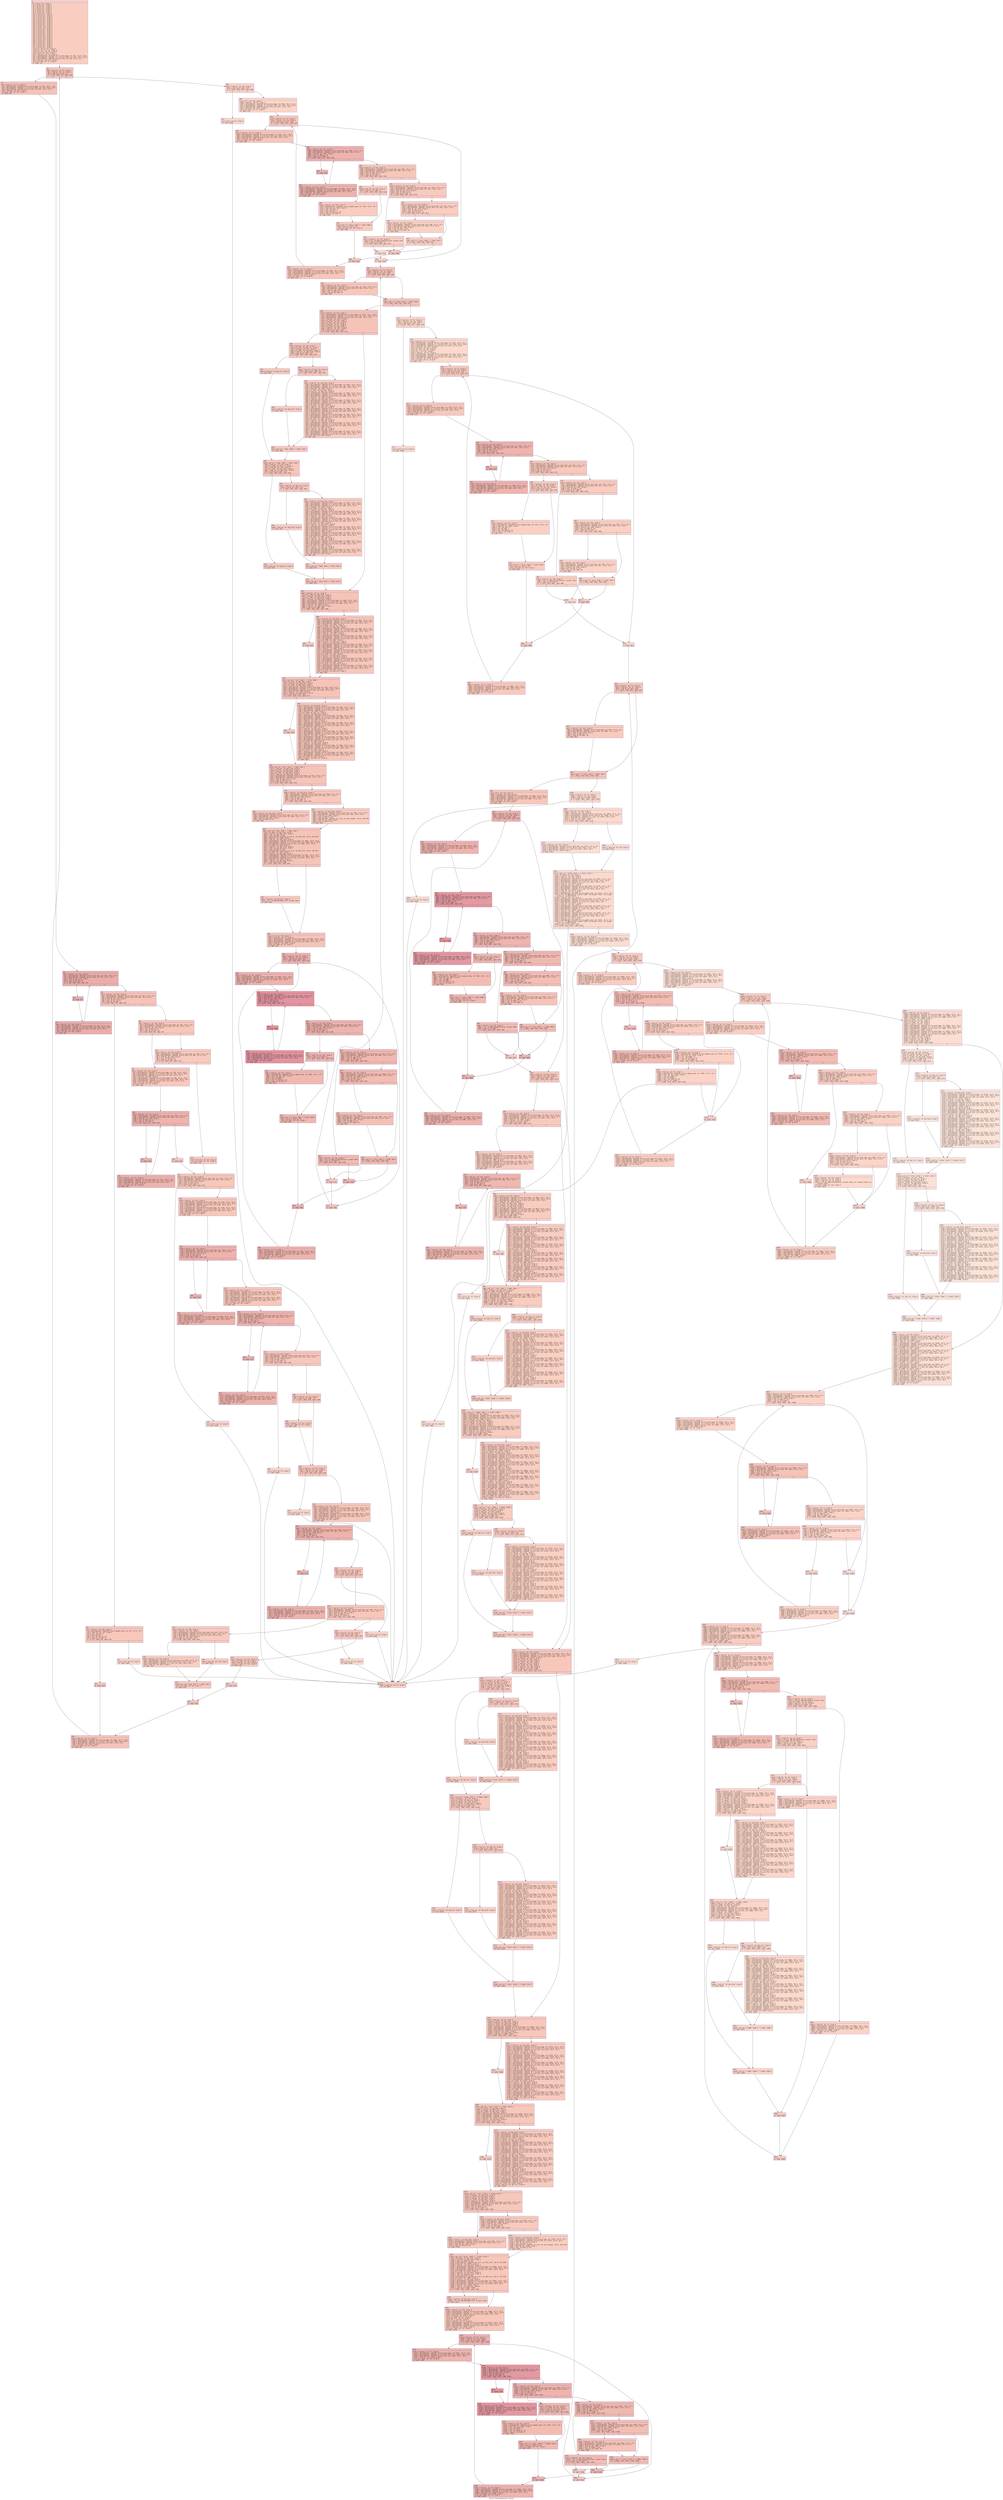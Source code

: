 digraph "CFG for 'VerticalHyphenate' function" {
	label="CFG for 'VerticalHyphenate' function";

	Node0x60000295e030 [shape=record,color="#3d50c3ff", style=filled, fillcolor="#f2907270" fontname="Courier",label="{1:\l|  %2 = alloca i32, align 4\l  %3 = alloca ptr, align 8\l  %4 = alloca ptr, align 8\l  %5 = alloca ptr, align 8\l  %6 = alloca ptr, align 8\l  %7 = alloca ptr, align 8\l  %8 = alloca ptr, align 8\l  %9 = alloca ptr, align 8\l  %10 = alloca ptr, align 8\l  %11 = alloca ptr, align 8\l  %12 = alloca ptr, align 8\l  %13 = alloca ptr, align 8\l  %14 = alloca ptr, align 8\l  %15 = alloca ptr, align 8\l  %16 = alloca ptr, align 8\l  %17 = alloca ptr, align 8\l  %18 = alloca i32, align 4\l  %19 = alloca i32, align 4\l  %20 = alloca ptr, align 8\l  %21 = alloca ptr, align 8\l  %22 = alloca ptr, align 8\l  %23 = alloca ptr, align 8\l  %24 = alloca ptr, align 8\l  %25 = alloca ptr, align 8\l  %26 = alloca ptr, align 8\l  %27 = alloca i32, align 4\l  %28 = alloca ptr, align 8\l  %29 = alloca ptr, align 8\l  %30 = alloca ptr, align 8\l  %31 = alloca ptr, align 8\l  %32 = alloca ptr, align 8\l  %33 = alloca ptr, align 8\l  store ptr %0, ptr %3, align 8\l  store ptr null, ptr %4, align 8\l  store ptr null, ptr %9, align 8\l  store i32 0, ptr %18, align 4\l  %34 = load ptr, ptr %3, align 8\l  %35 = getelementptr inbounds %struct.word_type, ptr %34, i32 0, i32 0\l  %36 = getelementptr inbounds [2 x %struct.LIST], ptr %35, i64 0, i64 0\l  %37 = getelementptr inbounds %struct.LIST, ptr %36, i32 0, i32 1\l  %38 = load ptr, ptr %37, align 8\l  store ptr %38, ptr %7, align 8\l  br label %39\l}"];
	Node0x60000295e030 -> Node0x60000295e080[tooltip="1 -> 39\nProbability 100.00%" ];
	Node0x60000295e080 [shape=record,color="#3d50c3ff", style=filled, fillcolor="#e8765c70" fontname="Courier",label="{39:\l|  %40 = load ptr, ptr %7, align 8\l  %41 = load ptr, ptr %3, align 8\l  %42 = icmp ne ptr %40, %41\l  br i1 %42, label %43, label %264\l|{<s0>T|<s1>F}}"];
	Node0x60000295e080:s0 -> Node0x60000295e0d0[tooltip="39 -> 43\nProbability 96.88%" ];
	Node0x60000295e080:s1 -> Node0x60000295f020[tooltip="39 -> 264\nProbability 3.12%" ];
	Node0x60000295e0d0 [shape=record,color="#3d50c3ff", style=filled, fillcolor="#e8765c70" fontname="Courier",label="{43:\l|  %44 = load ptr, ptr %7, align 8\l  %45 = getelementptr inbounds %struct.word_type, ptr %44, i32 0, i32 0\l  %46 = getelementptr inbounds [2 x %struct.LIST], ptr %45, i64 0, i64 1\l  %47 = getelementptr inbounds %struct.LIST, ptr %46, i32 0, i32 0\l  %48 = load ptr, ptr %47, align 8\l  store ptr %48, ptr %10, align 8\l  br label %49\l}"];
	Node0x60000295e0d0 -> Node0x60000295e120[tooltip="43 -> 49\nProbability 100.00%" ];
	Node0x60000295e120 [shape=record,color="#3d50c3ff", style=filled, fillcolor="#d0473d70" fontname="Courier",label="{49:\l|  %50 = load ptr, ptr %10, align 8\l  %51 = getelementptr inbounds %struct.word_type, ptr %50, i32 0, i32 1\l  %52 = getelementptr inbounds %struct.anon, ptr %51, i32 0, i32 0\l  %53 = load i8, ptr %52, align 8\l  %54 = zext i8 %53 to i32\l  %55 = icmp eq i32 %54, 0\l  br i1 %55, label %56, label %63\l|{<s0>T|<s1>F}}"];
	Node0x60000295e120:s0 -> Node0x60000295e170[tooltip="49 -> 56\nProbability 96.88%" ];
	Node0x60000295e120:s1 -> Node0x60000295e210[tooltip="49 -> 63\nProbability 3.12%" ];
	Node0x60000295e170 [shape=record,color="#3d50c3ff", style=filled, fillcolor="#d0473d70" fontname="Courier",label="{56:\l|  br label %57\l}"];
	Node0x60000295e170 -> Node0x60000295e1c0[tooltip="56 -> 57\nProbability 100.00%" ];
	Node0x60000295e1c0 [shape=record,color="#3d50c3ff", style=filled, fillcolor="#d0473d70" fontname="Courier",label="{57:\l|  %58 = load ptr, ptr %10, align 8\l  %59 = getelementptr inbounds %struct.word_type, ptr %58, i32 0, i32 0\l  %60 = getelementptr inbounds [2 x %struct.LIST], ptr %59, i64 0, i64 1\l  %61 = getelementptr inbounds %struct.LIST, ptr %60, i32 0, i32 0\l  %62 = load ptr, ptr %61, align 8\l  store ptr %62, ptr %10, align 8\l  br label %49\l}"];
	Node0x60000295e1c0 -> Node0x60000295e120[tooltip="57 -> 49\nProbability 100.00%" ];
	Node0x60000295e210 [shape=record,color="#3d50c3ff", style=filled, fillcolor="#e8765c70" fontname="Courier",label="{63:\l|  %64 = load ptr, ptr %10, align 8\l  %65 = getelementptr inbounds %struct.word_type, ptr %64, i32 0, i32 1\l  %66 = getelementptr inbounds %struct.anon, ptr %65, i32 0, i32 0\l  %67 = load i8, ptr %66, align 8\l  %68 = zext i8 %67 to i32\l  %69 = icmp eq i32 %68, 1\l  br i1 %69, label %70, label %80\l|{<s0>T|<s1>F}}"];
	Node0x60000295e210:s0 -> Node0x60000295e260[tooltip="63 -> 70\nProbability 50.00%" ];
	Node0x60000295e210:s1 -> Node0x60000295e350[tooltip="63 -> 80\nProbability 50.00%" ];
	Node0x60000295e260 [shape=record,color="#3d50c3ff", style=filled, fillcolor="#ec7f6370" fontname="Courier",label="{70:\l|  %71 = load ptr, ptr %10, align 8\l  %72 = getelementptr inbounds %struct.gapobj_type, ptr %71, i32 0, i32 3\l  %73 = load i16, ptr %72, align 4\l  %74 = lshr i16 %73, 9\l  %75 = and i16 %74, 1\l  %76 = zext i16 %75 to i32\l  %77 = icmp ne i32 %76, 0\l  br i1 %77, label %79, label %78\l|{<s0>T|<s1>F}}"];
	Node0x60000295e260:s0 -> Node0x60000295e300[tooltip="70 -> 79\nProbability 96.88%" ];
	Node0x60000295e260:s1 -> Node0x60000295e2b0[tooltip="70 -> 78\nProbability 3.12%" ];
	Node0x60000295e2b0 [shape=record,color="#3d50c3ff", style=filled, fillcolor="#f6a38570" fontname="Courier",label="{78:\l|  store i32 0, ptr %2, align 4\l  br label %2054\l}"];
	Node0x60000295e2b0 -> Node0x600002944410[tooltip="78 -> 2054\nProbability 100.00%" ];
	Node0x60000295e300 [shape=record,color="#3d50c3ff", style=filled, fillcolor="#ec7f6370" fontname="Courier",label="{79:\l|  br label %258\l}"];
	Node0x60000295e300 -> Node0x60000295efd0[tooltip="79 -> 258\nProbability 100.00%" ];
	Node0x60000295e350 [shape=record,color="#3d50c3ff", style=filled, fillcolor="#ec7f6370" fontname="Courier",label="{80:\l|  %81 = load ptr, ptr %10, align 8\l  %82 = getelementptr inbounds %struct.word_type, ptr %81, i32 0, i32 1\l  %83 = getelementptr inbounds %struct.anon, ptr %82, i32 0, i32 0\l  %84 = load i8, ptr %83, align 8\l  %85 = zext i8 %84 to i32\l  %86 = icmp eq i32 %85, 26\l  br i1 %86, label %94, label %87\l|{<s0>T|<s1>F}}"];
	Node0x60000295e350:s0 -> Node0x60000295e3f0[tooltip="80 -> 94\nProbability 50.00%" ];
	Node0x60000295e350:s1 -> Node0x60000295e3a0[tooltip="80 -> 87\nProbability 50.00%" ];
	Node0x60000295e3a0 [shape=record,color="#3d50c3ff", style=filled, fillcolor="#ef886b70" fontname="Courier",label="{87:\l|  %88 = load ptr, ptr %10, align 8\l  %89 = getelementptr inbounds %struct.word_type, ptr %88, i32 0, i32 1\l  %90 = getelementptr inbounds %struct.anon, ptr %89, i32 0, i32 0\l  %91 = load i8, ptr %90, align 8\l  %92 = zext i8 %91 to i32\l  %93 = icmp eq i32 %92, 24\l  br i1 %93, label %94, label %119\l|{<s0>T|<s1>F}}"];
	Node0x60000295e3a0:s0 -> Node0x60000295e3f0[tooltip="87 -> 94\nProbability 50.00%" ];
	Node0x60000295e3a0:s1 -> Node0x60000295e580[tooltip="87 -> 119\nProbability 50.00%" ];
	Node0x60000295e3f0 [shape=record,color="#3d50c3ff", style=filled, fillcolor="#ed836670" fontname="Courier",label="{94:\l|  %95 = load ptr, ptr %10, align 8\l  %96 = getelementptr inbounds %struct.word_type, ptr %95, i32 0, i32 0\l  %97 = getelementptr inbounds [2 x %struct.LIST], ptr %96, i64 0, i64 0\l  %98 = getelementptr inbounds %struct.LIST, ptr %97, i32 0, i32 1\l  %99 = load ptr, ptr %98, align 8\l  %100 = getelementptr inbounds %struct.word_type, ptr %99, i32 0, i32 0\l  %101 = getelementptr inbounds [2 x %struct.LIST], ptr %100, i64 0, i64 1\l  %102 = getelementptr inbounds %struct.LIST, ptr %101, i32 0, i32 0\l  %103 = load ptr, ptr %102, align 8\l  store ptr %103, ptr %11, align 8\l  br label %104\l}"];
	Node0x60000295e3f0 -> Node0x60000295e440[tooltip="94 -> 104\nProbability 100.00%" ];
	Node0x60000295e440 [shape=record,color="#3d50c3ff", style=filled, fillcolor="#d6524470" fontname="Courier",label="{104:\l|  %105 = load ptr, ptr %11, align 8\l  %106 = getelementptr inbounds %struct.word_type, ptr %105, i32 0, i32 1\l  %107 = getelementptr inbounds %struct.anon, ptr %106, i32 0, i32 0\l  %108 = load i8, ptr %107, align 8\l  %109 = zext i8 %108 to i32\l  %110 = icmp eq i32 %109, 0\l  br i1 %110, label %111, label %118\l|{<s0>T|<s1>F}}"];
	Node0x60000295e440:s0 -> Node0x60000295e490[tooltip="104 -> 111\nProbability 96.88%" ];
	Node0x60000295e440:s1 -> Node0x60000295e530[tooltip="104 -> 118\nProbability 3.12%" ];
	Node0x60000295e490 [shape=record,color="#3d50c3ff", style=filled, fillcolor="#d6524470" fontname="Courier",label="{111:\l|  br label %112\l}"];
	Node0x60000295e490 -> Node0x60000295e4e0[tooltip="111 -> 112\nProbability 100.00%" ];
	Node0x60000295e4e0 [shape=record,color="#3d50c3ff", style=filled, fillcolor="#d6524470" fontname="Courier",label="{112:\l|  %113 = load ptr, ptr %11, align 8\l  %114 = getelementptr inbounds %struct.word_type, ptr %113, i32 0, i32 0\l  %115 = getelementptr inbounds [2 x %struct.LIST], ptr %114, i64 0, i64 1\l  %116 = getelementptr inbounds %struct.LIST, ptr %115, i32 0, i32 0\l  %117 = load ptr, ptr %116, align 8\l  store ptr %117, ptr %11, align 8\l  br label %104\l}"];
	Node0x60000295e4e0 -> Node0x60000295e440[tooltip="112 -> 104\nProbability 100.00%" ];
	Node0x60000295e530 [shape=record,color="#3d50c3ff", style=filled, fillcolor="#ed836670" fontname="Courier",label="{118:\l|  br label %121\l}"];
	Node0x60000295e530 -> Node0x60000295e5d0[tooltip="118 -> 121\nProbability 100.00%" ];
	Node0x60000295e580 [shape=record,color="#3d50c3ff", style=filled, fillcolor="#f08b6e70" fontname="Courier",label="{119:\l|  %120 = load ptr, ptr %10, align 8\l  store ptr %120, ptr %11, align 8\l  br label %121\l}"];
	Node0x60000295e580 -> Node0x60000295e5d0[tooltip="119 -> 121\nProbability 100.00%" ];
	Node0x60000295e5d0 [shape=record,color="#3d50c3ff", style=filled, fillcolor="#ec7f6370" fontname="Courier",label="{121:\l|  %122 = load ptr, ptr %11, align 8\l  %123 = getelementptr inbounds %struct.word_type, ptr %122, i32 0, i32 1\l  %124 = getelementptr inbounds %struct.anon, ptr %123, i32 0, i32 0\l  %125 = load i8, ptr %124, align 8\l  %126 = zext i8 %125 to i32\l  %127 = icmp ne i32 %126, 9\l  br i1 %127, label %128, label %129\l|{<s0>T|<s1>F}}"];
	Node0x60000295e5d0:s0 -> Node0x60000295e620[tooltip="121 -> 128\nProbability 3.12%" ];
	Node0x60000295e5d0:s1 -> Node0x60000295e670[tooltip="121 -> 129\nProbability 96.88%" ];
	Node0x60000295e620 [shape=record,color="#3d50c3ff", style=filled, fillcolor="#f6a38570" fontname="Courier",label="{128:\l|  store i32 0, ptr %2, align 4\l  br label %2054\l}"];
	Node0x60000295e620 -> Node0x600002944410[tooltip="128 -> 2054\nProbability 100.00%" ];
	Node0x60000295e670 [shape=record,color="#3d50c3ff", style=filled, fillcolor="#ec7f6370" fontname="Courier",label="{129:\l|  %130 = load ptr, ptr %11, align 8\l  %131 = getelementptr inbounds %struct.word_type, ptr %130, i32 0, i32 0\l  %132 = getelementptr inbounds [2 x %struct.LIST], ptr %131, i64 0, i64 0\l  %133 = getelementptr inbounds %struct.LIST, ptr %132, i32 0, i32 1\l  %134 = load ptr, ptr %133, align 8\l  %135 = getelementptr inbounds %struct.word_type, ptr %134, i32 0, i32 0\l  %136 = getelementptr inbounds [2 x %struct.LIST], ptr %135, i64 0, i64 1\l  %137 = getelementptr inbounds %struct.LIST, ptr %136, i32 0, i32 0\l  %138 = load ptr, ptr %137, align 8\l  store ptr %138, ptr %12, align 8\l  br label %139\l}"];
	Node0x60000295e670 -> Node0x60000295e6c0[tooltip="129 -> 139\nProbability 100.00%" ];
	Node0x60000295e6c0 [shape=record,color="#3d50c3ff", style=filled, fillcolor="#d6524470" fontname="Courier",label="{139:\l|  %140 = load ptr, ptr %12, align 8\l  %141 = getelementptr inbounds %struct.word_type, ptr %140, i32 0, i32 1\l  %142 = getelementptr inbounds %struct.anon, ptr %141, i32 0, i32 0\l  %143 = load i8, ptr %142, align 8\l  %144 = zext i8 %143 to i32\l  %145 = icmp eq i32 %144, 0\l  br i1 %145, label %146, label %153\l|{<s0>T|<s1>F}}"];
	Node0x60000295e6c0:s0 -> Node0x60000295e710[tooltip="139 -> 146\nProbability 96.88%" ];
	Node0x60000295e6c0:s1 -> Node0x60000295e7b0[tooltip="139 -> 153\nProbability 3.12%" ];
	Node0x60000295e710 [shape=record,color="#3d50c3ff", style=filled, fillcolor="#d6524470" fontname="Courier",label="{146:\l|  br label %147\l}"];
	Node0x60000295e710 -> Node0x60000295e760[tooltip="146 -> 147\nProbability 100.00%" ];
	Node0x60000295e760 [shape=record,color="#3d50c3ff", style=filled, fillcolor="#d6524470" fontname="Courier",label="{147:\l|  %148 = load ptr, ptr %12, align 8\l  %149 = getelementptr inbounds %struct.word_type, ptr %148, i32 0, i32 0\l  %150 = getelementptr inbounds [2 x %struct.LIST], ptr %149, i64 0, i64 1\l  %151 = getelementptr inbounds %struct.LIST, ptr %150, i32 0, i32 0\l  %152 = load ptr, ptr %151, align 8\l  store ptr %152, ptr %12, align 8\l  br label %139\l}"];
	Node0x60000295e760 -> Node0x60000295e6c0[tooltip="147 -> 139\nProbability 100.00%" ];
	Node0x60000295e7b0 [shape=record,color="#3d50c3ff", style=filled, fillcolor="#ec7f6370" fontname="Courier",label="{153:\l|  %154 = load ptr, ptr %11, align 8\l  %155 = getelementptr inbounds %struct.word_type, ptr %154, i32 0, i32 0\l  %156 = getelementptr inbounds [2 x %struct.LIST], ptr %155, i64 0, i64 0\l  %157 = getelementptr inbounds %struct.LIST, ptr %156, i32 0, i32 0\l  %158 = load ptr, ptr %157, align 8\l  %159 = getelementptr inbounds %struct.word_type, ptr %158, i32 0, i32 0\l  %160 = getelementptr inbounds [2 x %struct.LIST], ptr %159, i64 0, i64 1\l  %161 = getelementptr inbounds %struct.LIST, ptr %160, i32 0, i32 0\l  %162 = load ptr, ptr %161, align 8\l  store ptr %162, ptr %13, align 8\l  br label %163\l}"];
	Node0x60000295e7b0 -> Node0x60000295e800[tooltip="153 -> 163\nProbability 100.00%" ];
	Node0x60000295e800 [shape=record,color="#3d50c3ff", style=filled, fillcolor="#d6524470" fontname="Courier",label="{163:\l|  %164 = load ptr, ptr %13, align 8\l  %165 = getelementptr inbounds %struct.word_type, ptr %164, i32 0, i32 1\l  %166 = getelementptr inbounds %struct.anon, ptr %165, i32 0, i32 0\l  %167 = load i8, ptr %166, align 8\l  %168 = zext i8 %167 to i32\l  %169 = icmp eq i32 %168, 0\l  br i1 %169, label %170, label %177\l|{<s0>T|<s1>F}}"];
	Node0x60000295e800:s0 -> Node0x60000295e850[tooltip="163 -> 170\nProbability 96.88%" ];
	Node0x60000295e800:s1 -> Node0x60000295e8f0[tooltip="163 -> 177\nProbability 3.12%" ];
	Node0x60000295e850 [shape=record,color="#3d50c3ff", style=filled, fillcolor="#d6524470" fontname="Courier",label="{170:\l|  br label %171\l}"];
	Node0x60000295e850 -> Node0x60000295e8a0[tooltip="170 -> 171\nProbability 100.00%" ];
	Node0x60000295e8a0 [shape=record,color="#3d50c3ff", style=filled, fillcolor="#d6524470" fontname="Courier",label="{171:\l|  %172 = load ptr, ptr %13, align 8\l  %173 = getelementptr inbounds %struct.word_type, ptr %172, i32 0, i32 0\l  %174 = getelementptr inbounds [2 x %struct.LIST], ptr %173, i64 0, i64 1\l  %175 = getelementptr inbounds %struct.LIST, ptr %174, i32 0, i32 0\l  %176 = load ptr, ptr %175, align 8\l  store ptr %176, ptr %13, align 8\l  br label %163\l}"];
	Node0x60000295e8a0 -> Node0x60000295e800[tooltip="171 -> 163\nProbability 100.00%" ];
	Node0x60000295e8f0 [shape=record,color="#3d50c3ff", style=filled, fillcolor="#ec7f6370" fontname="Courier",label="{177:\l|  %178 = load ptr, ptr %13, align 8\l  %179 = getelementptr inbounds %struct.word_type, ptr %178, i32 0, i32 1\l  %180 = getelementptr inbounds %struct.anon, ptr %179, i32 0, i32 0\l  %181 = load i8, ptr %180, align 8\l  %182 = zext i8 %181 to i32\l  %183 = icmp ne i32 %182, 15\l  br i1 %183, label %184, label %185\l|{<s0>T|<s1>F}}"];
	Node0x60000295e8f0:s0 -> Node0x60000295e940[tooltip="177 -> 184\nProbability 3.12%" ];
	Node0x60000295e8f0:s1 -> Node0x60000295e990[tooltip="177 -> 185\nProbability 96.88%" ];
	Node0x60000295e940 [shape=record,color="#3d50c3ff", style=filled, fillcolor="#f6a38570" fontname="Courier",label="{184:\l|  store i32 0, ptr %2, align 4\l  br label %2054\l}"];
	Node0x60000295e940 -> Node0x600002944410[tooltip="184 -> 2054\nProbability 100.00%" ];
	Node0x60000295e990 [shape=record,color="#3d50c3ff", style=filled, fillcolor="#ec7f6370" fontname="Courier",label="{185:\l|  %186 = load ptr, ptr %9, align 8\l  %187 = icmp eq ptr %186, null\l  br i1 %187, label %188, label %190\l|{<s0>T|<s1>F}}"];
	Node0x60000295e990:s0 -> Node0x60000295e9e0[tooltip="185 -> 188\nProbability 37.50%" ];
	Node0x60000295e990:s1 -> Node0x60000295ea30[tooltip="185 -> 190\nProbability 62.50%" ];
	Node0x60000295e9e0 [shape=record,color="#3d50c3ff", style=filled, fillcolor="#f08b6e70" fontname="Courier",label="{188:\l|  %189 = load ptr, ptr %13, align 8\l  store ptr %189, ptr %9, align 8\l  br label %190\l}"];
	Node0x60000295e9e0 -> Node0x60000295ea30[tooltip="188 -> 190\nProbability 100.00%" ];
	Node0x60000295ea30 [shape=record,color="#3d50c3ff", style=filled, fillcolor="#ec7f6370" fontname="Courier",label="{190:\l|  %191 = load ptr, ptr %13, align 8\l  %192 = load ptr, ptr %9, align 8\l  %193 = icmp ne ptr %191, %192\l  br i1 %193, label %194, label %195\l|{<s0>T|<s1>F}}"];
	Node0x60000295ea30:s0 -> Node0x60000295ea80[tooltip="190 -> 194\nProbability 3.12%" ];
	Node0x60000295ea30:s1 -> Node0x60000295ead0[tooltip="190 -> 195\nProbability 96.88%" ];
	Node0x60000295ea80 [shape=record,color="#3d50c3ff", style=filled, fillcolor="#f6a38570" fontname="Courier",label="{194:\l|  store i32 0, ptr %2, align 4\l  br label %2054\l}"];
	Node0x60000295ea80 -> Node0x600002944410[tooltip="194 -> 2054\nProbability 100.00%" ];
	Node0x60000295ead0 [shape=record,color="#3d50c3ff", style=filled, fillcolor="#ec7f6370" fontname="Courier",label="{195:\l|  %196 = load ptr, ptr %12, align 8\l  %197 = getelementptr inbounds %struct.word_type, ptr %196, i32 0, i32 0\l  %198 = getelementptr inbounds [2 x %struct.LIST], ptr %197, i64 0, i64 1\l  %199 = getelementptr inbounds %struct.LIST, ptr %198, i32 0, i32 0\l  %200 = load ptr, ptr %199, align 8\l  %201 = getelementptr inbounds %struct.word_type, ptr %200, i32 0, i32 0\l  %202 = getelementptr inbounds [2 x %struct.LIST], ptr %201, i64 0, i64 0\l  %203 = getelementptr inbounds %struct.LIST, ptr %202, i32 0, i32 0\l  %204 = load ptr, ptr %203, align 8\l  store ptr %204, ptr %14, align 8\l  br label %205\l}"];
	Node0x60000295ead0 -> Node0x60000295eb20[tooltip="195 -> 205\nProbability 100.00%" ];
	Node0x60000295eb20 [shape=record,color="#3d50c3ff", style=filled, fillcolor="#d6524470" fontname="Courier",label="{205:\l|  %206 = load ptr, ptr %14, align 8\l  %207 = getelementptr inbounds %struct.word_type, ptr %206, i32 0, i32 1\l  %208 = getelementptr inbounds %struct.anon, ptr %207, i32 0, i32 0\l  %209 = load i8, ptr %208, align 8\l  %210 = zext i8 %209 to i32\l  %211 = icmp eq i32 %210, 0\l  br i1 %211, label %212, label %219\l|{<s0>T|<s1>F}}"];
	Node0x60000295eb20:s0 -> Node0x60000295eb70[tooltip="205 -> 212\nProbability 96.88%" ];
	Node0x60000295eb20:s1 -> Node0x60000295ec10[tooltip="205 -> 219\nProbability 3.12%" ];
	Node0x60000295eb70 [shape=record,color="#3d50c3ff", style=filled, fillcolor="#d6524470" fontname="Courier",label="{212:\l|  br label %213\l}"];
	Node0x60000295eb70 -> Node0x60000295ebc0[tooltip="212 -> 213\nProbability 100.00%" ];
	Node0x60000295ebc0 [shape=record,color="#3d50c3ff", style=filled, fillcolor="#d6524470" fontname="Courier",label="{213:\l|  %214 = load ptr, ptr %14, align 8\l  %215 = getelementptr inbounds %struct.word_type, ptr %214, i32 0, i32 0\l  %216 = getelementptr inbounds [2 x %struct.LIST], ptr %215, i64 0, i64 0\l  %217 = getelementptr inbounds %struct.LIST, ptr %216, i32 0, i32 0\l  %218 = load ptr, ptr %217, align 8\l  store ptr %218, ptr %14, align 8\l  br label %205\l}"];
	Node0x60000295ebc0 -> Node0x60000295eb20[tooltip="213 -> 205\nProbability 100.00%" ];
	Node0x60000295ec10 [shape=record,color="#3d50c3ff", style=filled, fillcolor="#ec7f6370" fontname="Courier",label="{219:\l|  %220 = load ptr, ptr %14, align 8\l  %221 = load ptr, ptr %9, align 8\l  %222 = icmp ne ptr %220, %221\l  br i1 %222, label %223, label %224\l|{<s0>T|<s1>F}}"];
	Node0x60000295ec10:s0 -> Node0x60000295ec60[tooltip="219 -> 223\nProbability 3.12%" ];
	Node0x60000295ec10:s1 -> Node0x60000295ecb0[tooltip="219 -> 224\nProbability 96.88%" ];
	Node0x60000295ec60 [shape=record,color="#3d50c3ff", style=filled, fillcolor="#f6a38570" fontname="Courier",label="{223:\l|  store i32 0, ptr %2, align 4\l  br label %2054\l}"];
	Node0x60000295ec60 -> Node0x600002944410[tooltip="223 -> 2054\nProbability 100.00%" ];
	Node0x60000295ecb0 [shape=record,color="#3d50c3ff", style=filled, fillcolor="#ec7f6370" fontname="Courier",label="{224:\l|  %225 = load ptr, ptr %12, align 8\l  %226 = getelementptr inbounds %struct.word_type, ptr %225, i32 0, i32 1\l  %227 = getelementptr inbounds %struct.anon, ptr %226, i32 0, i32 0\l  %228 = load i8, ptr %227, align 8\l  %229 = zext i8 %228 to i32\l  %230 = icmp ne i32 %229, 19\l  br i1 %230, label %231, label %249\l|{<s0>T|<s1>F}}"];
	Node0x60000295ecb0:s0 -> Node0x60000295ed00[tooltip="224 -> 231\nProbability 50.00%" ];
	Node0x60000295ecb0:s1 -> Node0x60000295ee40[tooltip="224 -> 249\nProbability 50.00%" ];
	Node0x60000295ed00 [shape=record,color="#3d50c3ff", style=filled, fillcolor="#ef886b70" fontname="Courier",label="{231:\l|  %232 = load i32, ptr %18, align 4\l  %233 = load ptr, ptr %12, align 8\l  %234 = getelementptr inbounds %struct.word_type, ptr %233, i32 0, i32 3\l  %235 = getelementptr inbounds %struct.anon.6, ptr %234, i32 0, i32 1\l  %236 = getelementptr inbounds [2 x i32], ptr %235, i64 0, i64 1\l  %237 = load i32, ptr %236, align 4\l  %238 = icmp slt i32 %232, %237\l  br i1 %238, label %239, label %245\l|{<s0>T|<s1>F}}"];
	Node0x60000295ed00:s0 -> Node0x60000295ed50[tooltip="231 -> 239\nProbability 50.00%" ];
	Node0x60000295ed00:s1 -> Node0x60000295eda0[tooltip="231 -> 245\nProbability 50.00%" ];
	Node0x60000295ed50 [shape=record,color="#3d50c3ff", style=filled, fillcolor="#f2907270" fontname="Courier",label="{239:\l|  %240 = load ptr, ptr %12, align 8\l  %241 = getelementptr inbounds %struct.word_type, ptr %240, i32 0, i32 3\l  %242 = getelementptr inbounds %struct.anon.6, ptr %241, i32 0, i32 1\l  %243 = getelementptr inbounds [2 x i32], ptr %242, i64 0, i64 1\l  %244 = load i32, ptr %243, align 4\l  br label %247\l}"];
	Node0x60000295ed50 -> Node0x60000295edf0[tooltip="239 -> 247\nProbability 100.00%" ];
	Node0x60000295eda0 [shape=record,color="#3d50c3ff", style=filled, fillcolor="#f2907270" fontname="Courier",label="{245:\l|  %246 = load i32, ptr %18, align 4\l  br label %247\l}"];
	Node0x60000295eda0 -> Node0x60000295edf0[tooltip="245 -> 247\nProbability 100.00%" ];
	Node0x60000295edf0 [shape=record,color="#3d50c3ff", style=filled, fillcolor="#ef886b70" fontname="Courier",label="{247:\l|  %248 = phi i32 [ %244, %239 ], [ %246, %245 ]\l  store i32 %248, ptr %18, align 4\l  br label %257\l}"];
	Node0x60000295edf0 -> Node0x60000295ef80[tooltip="247 -> 257\nProbability 100.00%" ];
	Node0x60000295ee40 [shape=record,color="#3d50c3ff", style=filled, fillcolor="#ef886b70" fontname="Courier",label="{249:\l|  %250 = load ptr, ptr %4, align 8\l  %251 = icmp ne ptr %250, null\l  br i1 %251, label %252, label %253\l|{<s0>T|<s1>F}}"];
	Node0x60000295ee40:s0 -> Node0x60000295ee90[tooltip="249 -> 252\nProbability 3.12%" ];
	Node0x60000295ee40:s1 -> Node0x60000295eee0[tooltip="249 -> 253\nProbability 96.88%" ];
	Node0x60000295ee90 [shape=record,color="#3d50c3ff", style=filled, fillcolor="#f7ac8e70" fontname="Courier",label="{252:\l|  store i32 0, ptr %2, align 4\l  br label %2054\l}"];
	Node0x60000295ee90 -> Node0x600002944410[tooltip="252 -> 2054\nProbability 100.00%" ];
	Node0x60000295eee0 [shape=record,color="#3d50c3ff", style=filled, fillcolor="#ef886b70" fontname="Courier",label="{253:\l|  %254 = load ptr, ptr %12, align 8\l  store ptr %254, ptr %4, align 8\l  %255 = load ptr, ptr %11, align 8\l  store ptr %255, ptr %17, align 8\l  br label %256\l}"];
	Node0x60000295eee0 -> Node0x60000295ef30[tooltip="253 -> 256\nProbability 100.00%" ];
	Node0x60000295ef30 [shape=record,color="#3d50c3ff", style=filled, fillcolor="#ef886b70" fontname="Courier",label="{256:\l|  br label %257\l}"];
	Node0x60000295ef30 -> Node0x60000295ef80[tooltip="256 -> 257\nProbability 100.00%" ];
	Node0x60000295ef80 [shape=record,color="#3d50c3ff", style=filled, fillcolor="#ec7f6370" fontname="Courier",label="{257:\l|  br label %258\l}"];
	Node0x60000295ef80 -> Node0x60000295efd0[tooltip="257 -> 258\nProbability 100.00%" ];
	Node0x60000295efd0 [shape=record,color="#3d50c3ff", style=filled, fillcolor="#e8765c70" fontname="Courier",label="{258:\l|  %259 = load ptr, ptr %7, align 8\l  %260 = getelementptr inbounds %struct.word_type, ptr %259, i32 0, i32 0\l  %261 = getelementptr inbounds [2 x %struct.LIST], ptr %260, i64 0, i64 0\l  %262 = getelementptr inbounds %struct.LIST, ptr %261, i32 0, i32 1\l  %263 = load ptr, ptr %262, align 8\l  store ptr %263, ptr %7, align 8\l  br label %39\l}"];
	Node0x60000295efd0 -> Node0x60000295e080[tooltip="258 -> 39\nProbability 100.00%" ];
	Node0x60000295f020 [shape=record,color="#3d50c3ff", style=filled, fillcolor="#f59c7d70" fontname="Courier",label="{264:\l|  %265 = load ptr, ptr %4, align 8\l  %266 = icmp eq ptr %265, null\l  br i1 %266, label %267, label %268\l|{<s0>T|<s1>F}}"];
	Node0x60000295f020:s0 -> Node0x60000295f070[tooltip="264 -> 267\nProbability 37.50%" ];
	Node0x60000295f020:s1 -> Node0x60000295f0c0[tooltip="264 -> 268\nProbability 62.50%" ];
	Node0x60000295f070 [shape=record,color="#3d50c3ff", style=filled, fillcolor="#f7a88970" fontname="Courier",label="{267:\l|  store i32 0, ptr %2, align 4\l  br label %2054\l}"];
	Node0x60000295f070 -> Node0x600002944410[tooltip="267 -> 2054\nProbability 100.00%" ];
	Node0x60000295f0c0 [shape=record,color="#3d50c3ff", style=filled, fillcolor="#f5a08170" fontname="Courier",label="{268:\l|  store i32 1, ptr %19, align 4\l  %269 = load ptr, ptr %4, align 8\l  %270 = getelementptr inbounds %struct.word_type, ptr %269, i32 0, i32 0\l  %271 = getelementptr inbounds [2 x %struct.LIST], ptr %270, i64 0, i64 0\l  %272 = getelementptr inbounds %struct.LIST, ptr %271, i32 0, i32 1\l  %273 = load ptr, ptr %272, align 8\l  store ptr %273, ptr %7, align 8\l  br label %274\l}"];
	Node0x60000295f0c0 -> Node0x60000295f110[tooltip="268 -> 274\nProbability 100.00%" ];
	Node0x60000295f110 [shape=record,color="#3d50c3ff", style=filled, fillcolor="#ec7f6370" fontname="Courier",label="{274:\l|  %275 = load ptr, ptr %7, align 8\l  %276 = load ptr, ptr %4, align 8\l  %277 = icmp ne ptr %275, %276\l  br i1 %277, label %278, label %355\l|{<s0>T|<s1>F}}"];
	Node0x60000295f110:s0 -> Node0x60000295f160[tooltip="274 -> 278\nProbability 96.88%" ];
	Node0x60000295f110:s1 -> Node0x60000295f6b0[tooltip="274 -> 355\nProbability 3.12%" ];
	Node0x60000295f160 [shape=record,color="#3d50c3ff", style=filled, fillcolor="#ec7f6370" fontname="Courier",label="{278:\l|  %279 = load ptr, ptr %7, align 8\l  %280 = getelementptr inbounds %struct.word_type, ptr %279, i32 0, i32 0\l  %281 = getelementptr inbounds [2 x %struct.LIST], ptr %280, i64 0, i64 1\l  %282 = getelementptr inbounds %struct.LIST, ptr %281, i32 0, i32 0\l  %283 = load ptr, ptr %282, align 8\l  store ptr %283, ptr %15, align 8\l  br label %284\l}"];
	Node0x60000295f160 -> Node0x60000295f1b0[tooltip="278 -> 284\nProbability 100.00%" ];
	Node0x60000295f1b0 [shape=record,color="#3d50c3ff", style=filled, fillcolor="#d6524470" fontname="Courier",label="{284:\l|  %285 = load ptr, ptr %15, align 8\l  %286 = getelementptr inbounds %struct.word_type, ptr %285, i32 0, i32 1\l  %287 = getelementptr inbounds %struct.anon, ptr %286, i32 0, i32 0\l  %288 = load i8, ptr %287, align 8\l  %289 = zext i8 %288 to i32\l  %290 = icmp eq i32 %289, 0\l  br i1 %290, label %291, label %298\l|{<s0>T|<s1>F}}"];
	Node0x60000295f1b0:s0 -> Node0x60000295f200[tooltip="284 -> 291\nProbability 96.88%" ];
	Node0x60000295f1b0:s1 -> Node0x60000295f2a0[tooltip="284 -> 298\nProbability 3.12%" ];
	Node0x60000295f200 [shape=record,color="#3d50c3ff", style=filled, fillcolor="#d6524470" fontname="Courier",label="{291:\l|  br label %292\l}"];
	Node0x60000295f200 -> Node0x60000295f250[tooltip="291 -> 292\nProbability 100.00%" ];
	Node0x60000295f250 [shape=record,color="#3d50c3ff", style=filled, fillcolor="#d6524470" fontname="Courier",label="{292:\l|  %293 = load ptr, ptr %15, align 8\l  %294 = getelementptr inbounds %struct.word_type, ptr %293, i32 0, i32 0\l  %295 = getelementptr inbounds [2 x %struct.LIST], ptr %294, i64 0, i64 1\l  %296 = getelementptr inbounds %struct.LIST, ptr %295, i32 0, i32 0\l  %297 = load ptr, ptr %296, align 8\l  store ptr %297, ptr %15, align 8\l  br label %284\l}"];
	Node0x60000295f250 -> Node0x60000295f1b0[tooltip="292 -> 284\nProbability 100.00%" ];
	Node0x60000295f2a0 [shape=record,color="#3d50c3ff", style=filled, fillcolor="#ec7f6370" fontname="Courier",label="{298:\l|  %299 = load ptr, ptr %15, align 8\l  %300 = getelementptr inbounds %struct.word_type, ptr %299, i32 0, i32 1\l  %301 = getelementptr inbounds %struct.anon, ptr %300, i32 0, i32 0\l  %302 = load i8, ptr %301, align 8\l  %303 = zext i8 %302 to i32\l  %304 = icmp eq i32 %303, 1\l  br i1 %304, label %305, label %319\l|{<s0>T|<s1>F}}"];
	Node0x60000295f2a0:s0 -> Node0x60000295f2f0[tooltip="298 -> 305\nProbability 50.00%" ];
	Node0x60000295f2a0:s1 -> Node0x60000295f3e0[tooltip="298 -> 319\nProbability 50.00%" ];
	Node0x60000295f2f0 [shape=record,color="#3d50c3ff", style=filled, fillcolor="#ef886b70" fontname="Courier",label="{305:\l|  %306 = load i32, ptr %19, align 4\l  %307 = icmp ne i32 %306, 0\l  br i1 %307, label %308, label %316\l|{<s0>T|<s1>F}}"];
	Node0x60000295f2f0:s0 -> Node0x60000295f340[tooltip="305 -> 308\nProbability 62.50%" ];
	Node0x60000295f2f0:s1 -> Node0x60000295f390[tooltip="305 -> 316\nProbability 37.50%" ];
	Node0x60000295f340 [shape=record,color="#3d50c3ff", style=filled, fillcolor="#f08b6e70" fontname="Courier",label="{308:\l|  %309 = load ptr, ptr %15, align 8\l  %310 = getelementptr inbounds %struct.gapobj_type, ptr %309, i32 0, i32 3\l  %311 = load i16, ptr %310, align 4\l  %312 = lshr i16 %311, 9\l  %313 = and i16 %312, 1\l  %314 = zext i16 %313 to i32\l  %315 = icmp ne i32 %314, 0\l  br label %316\l}"];
	Node0x60000295f340 -> Node0x60000295f390[tooltip="308 -> 316\nProbability 100.00%" ];
	Node0x60000295f390 [shape=record,color="#3d50c3ff", style=filled, fillcolor="#ef886b70" fontname="Courier",label="{316:\l|  %317 = phi i1 [ false, %305 ], [ %315, %308 ]\l  %318 = zext i1 %317 to i32\l  store i32 %318, ptr %19, align 4\l  br label %348\l}"];
	Node0x60000295f390 -> Node0x60000295f610[tooltip="316 -> 348\nProbability 100.00%" ];
	Node0x60000295f3e0 [shape=record,color="#3d50c3ff", style=filled, fillcolor="#ef886b70" fontname="Courier",label="{319:\l|  %320 = load ptr, ptr %15, align 8\l  %321 = getelementptr inbounds %struct.word_type, ptr %320, i32 0, i32 1\l  %322 = getelementptr inbounds %struct.anon, ptr %321, i32 0, i32 0\l  %323 = load i8, ptr %322, align 8\l  %324 = zext i8 %323 to i32\l  %325 = icmp eq i32 %324, 9\l  br i1 %325, label %326, label %330\l|{<s0>T|<s1>F}}"];
	Node0x60000295f3e0:s0 -> Node0x60000295f430[tooltip="319 -> 326\nProbability 50.00%" ];
	Node0x60000295f3e0:s1 -> Node0x60000295f480[tooltip="319 -> 330\nProbability 50.00%" ];
	Node0x60000295f430 [shape=record,color="#3d50c3ff", style=filled, fillcolor="#f2907270" fontname="Courier",label="{326:\l|  %327 = load ptr, ptr %15, align 8\l  %328 = call i32 @SplitIsDefinite(ptr noundef %327)\l  %329 = icmp ne i32 %328, 0\l  br i1 %329, label %346, label %347\l|{<s0>T|<s1>F}}"];
	Node0x60000295f430:s0 -> Node0x60000295f570[tooltip="326 -> 346\nProbability 3.12%" ];
	Node0x60000295f430:s1 -> Node0x60000295f5c0[tooltip="326 -> 347\nProbability 96.88%" ];
	Node0x60000295f480 [shape=record,color="#3d50c3ff", style=filled, fillcolor="#f2907270" fontname="Courier",label="{330:\l|  %331 = load ptr, ptr %15, align 8\l  %332 = getelementptr inbounds %struct.word_type, ptr %331, i32 0, i32 1\l  %333 = getelementptr inbounds %struct.anon, ptr %332, i32 0, i32 0\l  %334 = load i8, ptr %333, align 8\l  %335 = zext i8 %334 to i32\l  %336 = icmp sge i32 %335, 9\l  br i1 %336, label %337, label %344\l|{<s0>T|<s1>F}}"];
	Node0x60000295f480:s0 -> Node0x60000295f4d0[tooltip="330 -> 337\nProbability 50.00%" ];
	Node0x60000295f480:s1 -> Node0x60000295f520[tooltip="330 -> 344\nProbability 50.00%" ];
	Node0x60000295f4d0 [shape=record,color="#3d50c3ff", style=filled, fillcolor="#f4987a70" fontname="Courier",label="{337:\l|  %338 = load ptr, ptr %15, align 8\l  %339 = getelementptr inbounds %struct.word_type, ptr %338, i32 0, i32 1\l  %340 = getelementptr inbounds %struct.anon, ptr %339, i32 0, i32 0\l  %341 = load i8, ptr %340, align 8\l  %342 = zext i8 %341 to i32\l  %343 = icmp sle i32 %342, 99\l  br label %344\l}"];
	Node0x60000295f4d0 -> Node0x60000295f520[tooltip="337 -> 344\nProbability 100.00%" ];
	Node0x60000295f520 [shape=record,color="#3d50c3ff", style=filled, fillcolor="#f2907270" fontname="Courier",label="{344:\l|  %345 = phi i1 [ false, %330 ], [ %343, %337 ]\l  br i1 %345, label %346, label %347\l|{<s0>T|<s1>F}}"];
	Node0x60000295f520:s0 -> Node0x60000295f570[tooltip="344 -> 346\nProbability 3.12%" ];
	Node0x60000295f520:s1 -> Node0x60000295f5c0[tooltip="344 -> 347\nProbability 96.88%" ];
	Node0x60000295f570 [shape=record,color="#3d50c3ff", style=filled, fillcolor="#f7ac8e70" fontname="Courier",label="{346:\l|  br label %355\l}"];
	Node0x60000295f570 -> Node0x60000295f6b0[tooltip="346 -> 355\nProbability 100.00%" ];
	Node0x60000295f5c0 [shape=record,color="#3d50c3ff", style=filled, fillcolor="#ef886b70" fontname="Courier",label="{347:\l|  br label %348\l}"];
	Node0x60000295f5c0 -> Node0x60000295f610[tooltip="347 -> 348\nProbability 100.00%" ];
	Node0x60000295f610 [shape=record,color="#3d50c3ff", style=filled, fillcolor="#ec7f6370" fontname="Courier",label="{348:\l|  br label %349\l}"];
	Node0x60000295f610 -> Node0x60000295f660[tooltip="348 -> 349\nProbability 100.00%" ];
	Node0x60000295f660 [shape=record,color="#3d50c3ff", style=filled, fillcolor="#ec7f6370" fontname="Courier",label="{349:\l|  %350 = load ptr, ptr %7, align 8\l  %351 = getelementptr inbounds %struct.word_type, ptr %350, i32 0, i32 0\l  %352 = getelementptr inbounds [2 x %struct.LIST], ptr %351, i64 0, i64 0\l  %353 = getelementptr inbounds %struct.LIST, ptr %352, i32 0, i32 1\l  %354 = load ptr, ptr %353, align 8\l  store ptr %354, ptr %7, align 8\l  br label %274\l}"];
	Node0x60000295f660 -> Node0x60000295f110[tooltip="349 -> 274\nProbability 100.00%" ];
	Node0x60000295f6b0 [shape=record,color="#3d50c3ff", style=filled, fillcolor="#f5a08170" fontname="Courier",label="{355:\l|  br label %356\l}"];
	Node0x60000295f6b0 -> Node0x60000295f700[tooltip="355 -> 356\nProbability 100.00%" ];
	Node0x60000295f700 [shape=record,color="#3d50c3ff", style=filled, fillcolor="#e97a5f70" fontname="Courier",label="{356:\l|  %357 = load ptr, ptr %7, align 8\l  %358 = load ptr, ptr %4, align 8\l  %359 = icmp ne ptr %357, %358\l  br i1 %359, label %360, label %367\l|{<s0>T|<s1>F}}"];
	Node0x60000295f700:s0 -> Node0x60000295f750[tooltip="356 -> 360\nProbability 62.50%" ];
	Node0x60000295f700:s1 -> Node0x60000295f7a0[tooltip="356 -> 367\nProbability 37.50%" ];
	Node0x60000295f750 [shape=record,color="#3d50c3ff", style=filled, fillcolor="#ec7f6370" fontname="Courier",label="{360:\l|  %361 = load ptr, ptr %15, align 8\l  %362 = getelementptr inbounds %struct.word_type, ptr %361, i32 0, i32 1\l  %363 = getelementptr inbounds %struct.anon, ptr %362, i32 0, i32 0\l  %364 = load i8, ptr %363, align 8\l  %365 = zext i8 %364 to i32\l  %366 = icmp eq i32 %365, 19\l  br label %367\l}"];
	Node0x60000295f750 -> Node0x60000295f7a0[tooltip="360 -> 367\nProbability 100.00%" ];
	Node0x60000295f7a0 [shape=record,color="#3d50c3ff", style=filled, fillcolor="#e97a5f70" fontname="Courier",label="{367:\l|  %368 = phi i1 [ false, %356 ], [ %366, %360 ]\l  br i1 %368, label %369, label %713\l|{<s0>T|<s1>F}}"];
	Node0x60000295f7a0:s0 -> Node0x60000295f7f0[tooltip="367 -> 369\nProbability 96.88%" ];
	Node0x60000295f7a0:s1 -> Node0x600002958690[tooltip="367 -> 713\nProbability 3.12%" ];
	Node0x60000295f7f0 [shape=record,color="#3d50c3ff", style=filled, fillcolor="#e97a5f70" fontname="Courier",label="{369:\l|  %370 = load ptr, ptr %15, align 8\l  %371 = getelementptr inbounds %struct.word_type, ptr %370, i32 0, i32 0\l  %372 = getelementptr inbounds [2 x %struct.LIST], ptr %371, i64 0, i64 0\l  %373 = getelementptr inbounds %struct.LIST, ptr %372, i32 0, i32 1\l  %374 = load ptr, ptr %373, align 8\l  store ptr %374, ptr %20, align 8\l  %375 = load ptr, ptr %15, align 8\l  store ptr %375, ptr %21, align 8\l  %376 = load ptr, ptr %7, align 8\l  store ptr %376, ptr %22, align 8\l  %377 = load ptr, ptr %20, align 8\l  %378 = load ptr, ptr %21, align 8\l  %379 = icmp ne ptr %377, %378\l  br i1 %379, label %380, label %479\l|{<s0>T|<s1>F}}"];
	Node0x60000295f7f0:s0 -> Node0x60000295f840[tooltip="369 -> 380\nProbability 62.50%" ];
	Node0x60000295f7f0:s1 -> Node0x60000295fc50[tooltip="369 -> 479\nProbability 37.50%" ];
	Node0x60000295f840 [shape=record,color="#3d50c3ff", style=filled, fillcolor="#ec7f6370" fontname="Courier",label="{380:\l|  %381 = load ptr, ptr %20, align 8\l  store ptr %381, ptr @zz_res, align 8\l  %382 = load ptr, ptr %21, align 8\l  store ptr %382, ptr @zz_hold, align 8\l  %383 = load ptr, ptr @zz_hold, align 8\l  %384 = icmp eq ptr %383, null\l  br i1 %384, label %385, label %387\l|{<s0>T|<s1>F}}"];
	Node0x60000295f840:s0 -> Node0x60000295f890[tooltip="380 -> 385\nProbability 37.50%" ];
	Node0x60000295f840:s1 -> Node0x60000295f8e0[tooltip="380 -> 387\nProbability 62.50%" ];
	Node0x60000295f890 [shape=record,color="#3d50c3ff", style=filled, fillcolor="#f08b6e70" fontname="Courier",label="{385:\l|  %386 = load ptr, ptr @zz_res, align 8\l  br label %428\l}"];
	Node0x60000295f890 -> Node0x60000295fa20[tooltip="385 -> 428\nProbability 100.00%" ];
	Node0x60000295f8e0 [shape=record,color="#3d50c3ff", style=filled, fillcolor="#ef886b70" fontname="Courier",label="{387:\l|  %388 = load ptr, ptr @zz_res, align 8\l  %389 = icmp eq ptr %388, null\l  br i1 %389, label %390, label %392\l|{<s0>T|<s1>F}}"];
	Node0x60000295f8e0:s0 -> Node0x60000295f930[tooltip="387 -> 390\nProbability 37.50%" ];
	Node0x60000295f8e0:s1 -> Node0x60000295f980[tooltip="387 -> 392\nProbability 62.50%" ];
	Node0x60000295f930 [shape=record,color="#3d50c3ff", style=filled, fillcolor="#f2907270" fontname="Courier",label="{390:\l|  %391 = load ptr, ptr @zz_hold, align 8\l  br label %426\l}"];
	Node0x60000295f930 -> Node0x60000295f9d0[tooltip="390 -> 426\nProbability 100.00%" ];
	Node0x60000295f980 [shape=record,color="#3d50c3ff", style=filled, fillcolor="#f08b6e70" fontname="Courier",label="{392:\l|  %393 = load ptr, ptr @zz_hold, align 8\l  %394 = getelementptr inbounds %struct.word_type, ptr %393, i32 0, i32 0\l  %395 = getelementptr inbounds [2 x %struct.LIST], ptr %394, i64 0, i64 0\l  %396 = getelementptr inbounds %struct.LIST, ptr %395, i32 0, i32 0\l  %397 = load ptr, ptr %396, align 8\l  store ptr %397, ptr @zz_tmp, align 8\l  %398 = load ptr, ptr @zz_res, align 8\l  %399 = getelementptr inbounds %struct.word_type, ptr %398, i32 0, i32 0\l  %400 = getelementptr inbounds [2 x %struct.LIST], ptr %399, i64 0, i64 0\l  %401 = getelementptr inbounds %struct.LIST, ptr %400, i32 0, i32 0\l  %402 = load ptr, ptr %401, align 8\l  %403 = load ptr, ptr @zz_hold, align 8\l  %404 = getelementptr inbounds %struct.word_type, ptr %403, i32 0, i32 0\l  %405 = getelementptr inbounds [2 x %struct.LIST], ptr %404, i64 0, i64 0\l  %406 = getelementptr inbounds %struct.LIST, ptr %405, i32 0, i32 0\l  store ptr %402, ptr %406, align 8\l  %407 = load ptr, ptr @zz_hold, align 8\l  %408 = load ptr, ptr @zz_res, align 8\l  %409 = getelementptr inbounds %struct.word_type, ptr %408, i32 0, i32 0\l  %410 = getelementptr inbounds [2 x %struct.LIST], ptr %409, i64 0, i64 0\l  %411 = getelementptr inbounds %struct.LIST, ptr %410, i32 0, i32 0\l  %412 = load ptr, ptr %411, align 8\l  %413 = getelementptr inbounds %struct.word_type, ptr %412, i32 0, i32 0\l  %414 = getelementptr inbounds [2 x %struct.LIST], ptr %413, i64 0, i64 0\l  %415 = getelementptr inbounds %struct.LIST, ptr %414, i32 0, i32 1\l  store ptr %407, ptr %415, align 8\l  %416 = load ptr, ptr @zz_tmp, align 8\l  %417 = load ptr, ptr @zz_res, align 8\l  %418 = getelementptr inbounds %struct.word_type, ptr %417, i32 0, i32 0\l  %419 = getelementptr inbounds [2 x %struct.LIST], ptr %418, i64 0, i64 0\l  %420 = getelementptr inbounds %struct.LIST, ptr %419, i32 0, i32 0\l  store ptr %416, ptr %420, align 8\l  %421 = load ptr, ptr @zz_res, align 8\l  %422 = load ptr, ptr @zz_tmp, align 8\l  %423 = getelementptr inbounds %struct.word_type, ptr %422, i32 0, i32 0\l  %424 = getelementptr inbounds [2 x %struct.LIST], ptr %423, i64 0, i64 0\l  %425 = getelementptr inbounds %struct.LIST, ptr %424, i32 0, i32 1\l  store ptr %421, ptr %425, align 8\l  br label %426\l}"];
	Node0x60000295f980 -> Node0x60000295f9d0[tooltip="392 -> 426\nProbability 100.00%" ];
	Node0x60000295f9d0 [shape=record,color="#3d50c3ff", style=filled, fillcolor="#ef886b70" fontname="Courier",label="{426:\l|  %427 = phi ptr [ %391, %390 ], [ %421, %392 ]\l  br label %428\l}"];
	Node0x60000295f9d0 -> Node0x60000295fa20[tooltip="426 -> 428\nProbability 100.00%" ];
	Node0x60000295fa20 [shape=record,color="#3d50c3ff", style=filled, fillcolor="#ec7f6370" fontname="Courier",label="{428:\l|  %429 = phi ptr [ %386, %385 ], [ %427, %426 ]\l  %430 = load ptr, ptr %20, align 8\l  store ptr %430, ptr @zz_res, align 8\l  %431 = load ptr, ptr %22, align 8\l  store ptr %431, ptr @zz_hold, align 8\l  %432 = load ptr, ptr @zz_hold, align 8\l  %433 = icmp eq ptr %432, null\l  br i1 %433, label %434, label %436\l|{<s0>T|<s1>F}}"];
	Node0x60000295fa20:s0 -> Node0x60000295fa70[tooltip="428 -> 434\nProbability 37.50%" ];
	Node0x60000295fa20:s1 -> Node0x60000295fac0[tooltip="428 -> 436\nProbability 62.50%" ];
	Node0x60000295fa70 [shape=record,color="#3d50c3ff", style=filled, fillcolor="#f08b6e70" fontname="Courier",label="{434:\l|  %435 = load ptr, ptr @zz_res, align 8\l  br label %477\l}"];
	Node0x60000295fa70 -> Node0x60000295fc00[tooltip="434 -> 477\nProbability 100.00%" ];
	Node0x60000295fac0 [shape=record,color="#3d50c3ff", style=filled, fillcolor="#ef886b70" fontname="Courier",label="{436:\l|  %437 = load ptr, ptr @zz_res, align 8\l  %438 = icmp eq ptr %437, null\l  br i1 %438, label %439, label %441\l|{<s0>T|<s1>F}}"];
	Node0x60000295fac0:s0 -> Node0x60000295fb10[tooltip="436 -> 439\nProbability 37.50%" ];
	Node0x60000295fac0:s1 -> Node0x60000295fb60[tooltip="436 -> 441\nProbability 62.50%" ];
	Node0x60000295fb10 [shape=record,color="#3d50c3ff", style=filled, fillcolor="#f2907270" fontname="Courier",label="{439:\l|  %440 = load ptr, ptr @zz_hold, align 8\l  br label %475\l}"];
	Node0x60000295fb10 -> Node0x60000295fbb0[tooltip="439 -> 475\nProbability 100.00%" ];
	Node0x60000295fb60 [shape=record,color="#3d50c3ff", style=filled, fillcolor="#f08b6e70" fontname="Courier",label="{441:\l|  %442 = load ptr, ptr @zz_hold, align 8\l  %443 = getelementptr inbounds %struct.word_type, ptr %442, i32 0, i32 0\l  %444 = getelementptr inbounds [2 x %struct.LIST], ptr %443, i64 0, i64 0\l  %445 = getelementptr inbounds %struct.LIST, ptr %444, i32 0, i32 0\l  %446 = load ptr, ptr %445, align 8\l  store ptr %446, ptr @zz_tmp, align 8\l  %447 = load ptr, ptr @zz_res, align 8\l  %448 = getelementptr inbounds %struct.word_type, ptr %447, i32 0, i32 0\l  %449 = getelementptr inbounds [2 x %struct.LIST], ptr %448, i64 0, i64 0\l  %450 = getelementptr inbounds %struct.LIST, ptr %449, i32 0, i32 0\l  %451 = load ptr, ptr %450, align 8\l  %452 = load ptr, ptr @zz_hold, align 8\l  %453 = getelementptr inbounds %struct.word_type, ptr %452, i32 0, i32 0\l  %454 = getelementptr inbounds [2 x %struct.LIST], ptr %453, i64 0, i64 0\l  %455 = getelementptr inbounds %struct.LIST, ptr %454, i32 0, i32 0\l  store ptr %451, ptr %455, align 8\l  %456 = load ptr, ptr @zz_hold, align 8\l  %457 = load ptr, ptr @zz_res, align 8\l  %458 = getelementptr inbounds %struct.word_type, ptr %457, i32 0, i32 0\l  %459 = getelementptr inbounds [2 x %struct.LIST], ptr %458, i64 0, i64 0\l  %460 = getelementptr inbounds %struct.LIST, ptr %459, i32 0, i32 0\l  %461 = load ptr, ptr %460, align 8\l  %462 = getelementptr inbounds %struct.word_type, ptr %461, i32 0, i32 0\l  %463 = getelementptr inbounds [2 x %struct.LIST], ptr %462, i64 0, i64 0\l  %464 = getelementptr inbounds %struct.LIST, ptr %463, i32 0, i32 1\l  store ptr %456, ptr %464, align 8\l  %465 = load ptr, ptr @zz_tmp, align 8\l  %466 = load ptr, ptr @zz_res, align 8\l  %467 = getelementptr inbounds %struct.word_type, ptr %466, i32 0, i32 0\l  %468 = getelementptr inbounds [2 x %struct.LIST], ptr %467, i64 0, i64 0\l  %469 = getelementptr inbounds %struct.LIST, ptr %468, i32 0, i32 0\l  store ptr %465, ptr %469, align 8\l  %470 = load ptr, ptr @zz_res, align 8\l  %471 = load ptr, ptr @zz_tmp, align 8\l  %472 = getelementptr inbounds %struct.word_type, ptr %471, i32 0, i32 0\l  %473 = getelementptr inbounds [2 x %struct.LIST], ptr %472, i64 0, i64 0\l  %474 = getelementptr inbounds %struct.LIST, ptr %473, i32 0, i32 1\l  store ptr %470, ptr %474, align 8\l  br label %475\l}"];
	Node0x60000295fb60 -> Node0x60000295fbb0[tooltip="441 -> 475\nProbability 100.00%" ];
	Node0x60000295fbb0 [shape=record,color="#3d50c3ff", style=filled, fillcolor="#ef886b70" fontname="Courier",label="{475:\l|  %476 = phi ptr [ %440, %439 ], [ %470, %441 ]\l  br label %477\l}"];
	Node0x60000295fbb0 -> Node0x60000295fc00[tooltip="475 -> 477\nProbability 100.00%" ];
	Node0x60000295fc00 [shape=record,color="#3d50c3ff", style=filled, fillcolor="#ec7f6370" fontname="Courier",label="{477:\l|  %478 = phi ptr [ %435, %434 ], [ %476, %475 ]\l  br label %479\l}"];
	Node0x60000295fc00 -> Node0x60000295fc50[tooltip="477 -> 479\nProbability 100.00%" ];
	Node0x60000295fc50 [shape=record,color="#3d50c3ff", style=filled, fillcolor="#e97a5f70" fontname="Courier",label="{479:\l|  %480 = load ptr, ptr %7, align 8\l  store ptr %480, ptr @xx_link, align 8\l  %481 = load ptr, ptr @xx_link, align 8\l  store ptr %481, ptr @zz_hold, align 8\l  %482 = load ptr, ptr @zz_hold, align 8\l  %483 = getelementptr inbounds %struct.word_type, ptr %482, i32 0, i32 0\l  %484 = getelementptr inbounds [2 x %struct.LIST], ptr %483, i64 0, i64 1\l  %485 = getelementptr inbounds %struct.LIST, ptr %484, i32 0, i32 1\l  %486 = load ptr, ptr %485, align 8\l  %487 = load ptr, ptr @zz_hold, align 8\l  %488 = icmp eq ptr %486, %487\l  br i1 %488, label %489, label %490\l|{<s0>T|<s1>F}}"];
	Node0x60000295fc50:s0 -> Node0x60000295fca0[tooltip="479 -> 489\nProbability 37.50%" ];
	Node0x60000295fc50:s1 -> Node0x60000295fcf0[tooltip="479 -> 490\nProbability 62.50%" ];
	Node0x60000295fca0 [shape=record,color="#3d50c3ff", style=filled, fillcolor="#ef886b70" fontname="Courier",label="{489:\l|  br label %524\l}"];
	Node0x60000295fca0 -> Node0x60000295fd40[tooltip="489 -> 524\nProbability 100.00%" ];
	Node0x60000295fcf0 [shape=record,color="#3d50c3ff", style=filled, fillcolor="#ec7f6370" fontname="Courier",label="{490:\l|  %491 = load ptr, ptr @zz_hold, align 8\l  %492 = getelementptr inbounds %struct.word_type, ptr %491, i32 0, i32 0\l  %493 = getelementptr inbounds [2 x %struct.LIST], ptr %492, i64 0, i64 1\l  %494 = getelementptr inbounds %struct.LIST, ptr %493, i32 0, i32 1\l  %495 = load ptr, ptr %494, align 8\l  store ptr %495, ptr @zz_res, align 8\l  %496 = load ptr, ptr @zz_hold, align 8\l  %497 = getelementptr inbounds %struct.word_type, ptr %496, i32 0, i32 0\l  %498 = getelementptr inbounds [2 x %struct.LIST], ptr %497, i64 0, i64 1\l  %499 = getelementptr inbounds %struct.LIST, ptr %498, i32 0, i32 0\l  %500 = load ptr, ptr %499, align 8\l  %501 = load ptr, ptr @zz_res, align 8\l  %502 = getelementptr inbounds %struct.word_type, ptr %501, i32 0, i32 0\l  %503 = getelementptr inbounds [2 x %struct.LIST], ptr %502, i64 0, i64 1\l  %504 = getelementptr inbounds %struct.LIST, ptr %503, i32 0, i32 0\l  store ptr %500, ptr %504, align 8\l  %505 = load ptr, ptr @zz_res, align 8\l  %506 = load ptr, ptr @zz_hold, align 8\l  %507 = getelementptr inbounds %struct.word_type, ptr %506, i32 0, i32 0\l  %508 = getelementptr inbounds [2 x %struct.LIST], ptr %507, i64 0, i64 1\l  %509 = getelementptr inbounds %struct.LIST, ptr %508, i32 0, i32 0\l  %510 = load ptr, ptr %509, align 8\l  %511 = getelementptr inbounds %struct.word_type, ptr %510, i32 0, i32 0\l  %512 = getelementptr inbounds [2 x %struct.LIST], ptr %511, i64 0, i64 1\l  %513 = getelementptr inbounds %struct.LIST, ptr %512, i32 0, i32 1\l  store ptr %505, ptr %513, align 8\l  %514 = load ptr, ptr @zz_hold, align 8\l  %515 = load ptr, ptr @zz_hold, align 8\l  %516 = getelementptr inbounds %struct.word_type, ptr %515, i32 0, i32 0\l  %517 = getelementptr inbounds [2 x %struct.LIST], ptr %516, i64 0, i64 1\l  %518 = getelementptr inbounds %struct.LIST, ptr %517, i32 0, i32 1\l  store ptr %514, ptr %518, align 8\l  %519 = load ptr, ptr @zz_hold, align 8\l  %520 = getelementptr inbounds %struct.word_type, ptr %519, i32 0, i32 0\l  %521 = getelementptr inbounds [2 x %struct.LIST], ptr %520, i64 0, i64 1\l  %522 = getelementptr inbounds %struct.LIST, ptr %521, i32 0, i32 0\l  store ptr %514, ptr %522, align 8\l  %523 = load ptr, ptr @zz_res, align 8\l  br label %524\l}"];
	Node0x60000295fcf0 -> Node0x60000295fd40[tooltip="490 -> 524\nProbability 100.00%" ];
	Node0x60000295fd40 [shape=record,color="#3d50c3ff", style=filled, fillcolor="#e97a5f70" fontname="Courier",label="{524:\l|  %525 = phi ptr [ null, %489 ], [ %523, %490 ]\l  store ptr %525, ptr @xx_tmp, align 8\l  %526 = load ptr, ptr @xx_link, align 8\l  store ptr %526, ptr @zz_hold, align 8\l  %527 = load ptr, ptr @zz_hold, align 8\l  %528 = getelementptr inbounds %struct.word_type, ptr %527, i32 0, i32 0\l  %529 = getelementptr inbounds [2 x %struct.LIST], ptr %528, i64 0, i64 0\l  %530 = getelementptr inbounds %struct.LIST, ptr %529, i32 0, i32 1\l  %531 = load ptr, ptr %530, align 8\l  %532 = load ptr, ptr @zz_hold, align 8\l  %533 = icmp eq ptr %531, %532\l  br i1 %533, label %534, label %535\l|{<s0>T|<s1>F}}"];
	Node0x60000295fd40:s0 -> Node0x60000295fd90[tooltip="524 -> 534\nProbability 37.50%" ];
	Node0x60000295fd40:s1 -> Node0x60000295fde0[tooltip="524 -> 535\nProbability 62.50%" ];
	Node0x60000295fd90 [shape=record,color="#3d50c3ff", style=filled, fillcolor="#ef886b70" fontname="Courier",label="{534:\l|  br label %569\l}"];
	Node0x60000295fd90 -> Node0x60000295fe30[tooltip="534 -> 569\nProbability 100.00%" ];
	Node0x60000295fde0 [shape=record,color="#3d50c3ff", style=filled, fillcolor="#ec7f6370" fontname="Courier",label="{535:\l|  %536 = load ptr, ptr @zz_hold, align 8\l  %537 = getelementptr inbounds %struct.word_type, ptr %536, i32 0, i32 0\l  %538 = getelementptr inbounds [2 x %struct.LIST], ptr %537, i64 0, i64 0\l  %539 = getelementptr inbounds %struct.LIST, ptr %538, i32 0, i32 1\l  %540 = load ptr, ptr %539, align 8\l  store ptr %540, ptr @zz_res, align 8\l  %541 = load ptr, ptr @zz_hold, align 8\l  %542 = getelementptr inbounds %struct.word_type, ptr %541, i32 0, i32 0\l  %543 = getelementptr inbounds [2 x %struct.LIST], ptr %542, i64 0, i64 0\l  %544 = getelementptr inbounds %struct.LIST, ptr %543, i32 0, i32 0\l  %545 = load ptr, ptr %544, align 8\l  %546 = load ptr, ptr @zz_res, align 8\l  %547 = getelementptr inbounds %struct.word_type, ptr %546, i32 0, i32 0\l  %548 = getelementptr inbounds [2 x %struct.LIST], ptr %547, i64 0, i64 0\l  %549 = getelementptr inbounds %struct.LIST, ptr %548, i32 0, i32 0\l  store ptr %545, ptr %549, align 8\l  %550 = load ptr, ptr @zz_res, align 8\l  %551 = load ptr, ptr @zz_hold, align 8\l  %552 = getelementptr inbounds %struct.word_type, ptr %551, i32 0, i32 0\l  %553 = getelementptr inbounds [2 x %struct.LIST], ptr %552, i64 0, i64 0\l  %554 = getelementptr inbounds %struct.LIST, ptr %553, i32 0, i32 0\l  %555 = load ptr, ptr %554, align 8\l  %556 = getelementptr inbounds %struct.word_type, ptr %555, i32 0, i32 0\l  %557 = getelementptr inbounds [2 x %struct.LIST], ptr %556, i64 0, i64 0\l  %558 = getelementptr inbounds %struct.LIST, ptr %557, i32 0, i32 1\l  store ptr %550, ptr %558, align 8\l  %559 = load ptr, ptr @zz_hold, align 8\l  %560 = load ptr, ptr @zz_hold, align 8\l  %561 = getelementptr inbounds %struct.word_type, ptr %560, i32 0, i32 0\l  %562 = getelementptr inbounds [2 x %struct.LIST], ptr %561, i64 0, i64 0\l  %563 = getelementptr inbounds %struct.LIST, ptr %562, i32 0, i32 1\l  store ptr %559, ptr %563, align 8\l  %564 = load ptr, ptr @zz_hold, align 8\l  %565 = getelementptr inbounds %struct.word_type, ptr %564, i32 0, i32 0\l  %566 = getelementptr inbounds [2 x %struct.LIST], ptr %565, i64 0, i64 0\l  %567 = getelementptr inbounds %struct.LIST, ptr %566, i32 0, i32 0\l  store ptr %559, ptr %567, align 8\l  %568 = load ptr, ptr @zz_res, align 8\l  br label %569\l}"];
	Node0x60000295fde0 -> Node0x60000295fe30[tooltip="535 -> 569\nProbability 100.00%" ];
	Node0x60000295fe30 [shape=record,color="#3d50c3ff", style=filled, fillcolor="#e97a5f70" fontname="Courier",label="{569:\l|  %570 = phi ptr [ null, %534 ], [ %568, %535 ]\l  %571 = load ptr, ptr @xx_link, align 8\l  store ptr %571, ptr @zz_hold, align 8\l  %572 = load ptr, ptr @zz_hold, align 8\l  store ptr %572, ptr @zz_hold, align 8\l  %573 = load ptr, ptr @zz_hold, align 8\l  %574 = getelementptr inbounds %struct.word_type, ptr %573, i32 0, i32 1\l  %575 = getelementptr inbounds %struct.anon, ptr %574, i32 0, i32 0\l  %576 = load i8, ptr %575, align 8\l  %577 = zext i8 %576 to i32\l  %578 = icmp eq i32 %577, 11\l  br i1 %578, label %586, label %579\l|{<s0>T|<s1>F}}"];
	Node0x60000295fe30:s0 -> Node0x60000295fed0[tooltip="569 -> 586\nProbability 50.00%" ];
	Node0x60000295fe30:s1 -> Node0x60000295fe80[tooltip="569 -> 579\nProbability 50.00%" ];
	Node0x60000295fe80 [shape=record,color="#3d50c3ff", style=filled, fillcolor="#ed836670" fontname="Courier",label="{579:\l|  %580 = load ptr, ptr @zz_hold, align 8\l  %581 = getelementptr inbounds %struct.word_type, ptr %580, i32 0, i32 1\l  %582 = getelementptr inbounds %struct.anon, ptr %581, i32 0, i32 0\l  %583 = load i8, ptr %582, align 8\l  %584 = zext i8 %583 to i32\l  %585 = icmp eq i32 %584, 12\l  br i1 %585, label %586, label %592\l|{<s0>T|<s1>F}}"];
	Node0x60000295fe80:s0 -> Node0x60000295fed0[tooltip="579 -> 586\nProbability 50.00%" ];
	Node0x60000295fe80:s1 -> Node0x60000295ff20[tooltip="579 -> 592\nProbability 50.00%" ];
	Node0x60000295fed0 [shape=record,color="#3d50c3ff", style=filled, fillcolor="#ec7f6370" fontname="Courier",label="{586:\l|  %587 = load ptr, ptr @zz_hold, align 8\l  %588 = getelementptr inbounds %struct.word_type, ptr %587, i32 0, i32 1\l  %589 = getelementptr inbounds %struct.anon, ptr %588, i32 0, i32 1\l  %590 = load i8, ptr %589, align 1\l  %591 = zext i8 %590 to i32\l  br label %601\l}"];
	Node0x60000295fed0 -> Node0x60000295ff70[tooltip="586 -> 601\nProbability 100.00%" ];
	Node0x60000295ff20 [shape=record,color="#3d50c3ff", style=filled, fillcolor="#f08b6e70" fontname="Courier",label="{592:\l|  %593 = load ptr, ptr @zz_hold, align 8\l  %594 = getelementptr inbounds %struct.word_type, ptr %593, i32 0, i32 1\l  %595 = getelementptr inbounds %struct.anon, ptr %594, i32 0, i32 0\l  %596 = load i8, ptr %595, align 8\l  %597 = zext i8 %596 to i64\l  %598 = getelementptr inbounds [0 x i8], ptr @zz_lengths, i64 0, i64 %597\l  %599 = load i8, ptr %598, align 1\l  %600 = zext i8 %599 to i32\l  br label %601\l}"];
	Node0x60000295ff20 -> Node0x60000295ff70[tooltip="592 -> 601\nProbability 100.00%" ];
	Node0x60000295ff70 [shape=record,color="#3d50c3ff", style=filled, fillcolor="#e97a5f70" fontname="Courier",label="{601:\l|  %602 = phi i32 [ %591, %586 ], [ %600, %592 ]\l  store i32 %602, ptr @zz_size, align 4\l  %603 = load i32, ptr @zz_size, align 4\l  %604 = sext i32 %603 to i64\l  %605 = getelementptr inbounds [0 x ptr], ptr @zz_free, i64 0, i64 %604\l  %606 = load ptr, ptr %605, align 8\l  %607 = load ptr, ptr @zz_hold, align 8\l  %608 = getelementptr inbounds %struct.word_type, ptr %607, i32 0, i32 0\l  %609 = getelementptr inbounds [2 x %struct.LIST], ptr %608, i64 0, i64 0\l  %610 = getelementptr inbounds %struct.LIST, ptr %609, i32 0, i32 0\l  store ptr %606, ptr %610, align 8\l  %611 = load ptr, ptr @zz_hold, align 8\l  %612 = load i32, ptr @zz_size, align 4\l  %613 = sext i32 %612 to i64\l  %614 = getelementptr inbounds [0 x ptr], ptr @zz_free, i64 0, i64 %613\l  store ptr %611, ptr %614, align 8\l  %615 = load ptr, ptr @xx_tmp, align 8\l  %616 = getelementptr inbounds %struct.word_type, ptr %615, i32 0, i32 0\l  %617 = getelementptr inbounds [2 x %struct.LIST], ptr %616, i64 0, i64 1\l  %618 = getelementptr inbounds %struct.LIST, ptr %617, i32 0, i32 1\l  %619 = load ptr, ptr %618, align 8\l  %620 = load ptr, ptr @xx_tmp, align 8\l  %621 = icmp eq ptr %619, %620\l  br i1 %621, label %622, label %625\l|{<s0>T|<s1>F}}"];
	Node0x60000295ff70:s0 -> Node0x600002958000[tooltip="601 -> 622\nProbability 37.50%" ];
	Node0x60000295ff70:s1 -> Node0x600002958050[tooltip="601 -> 625\nProbability 62.50%" ];
	Node0x600002958000 [shape=record,color="#3d50c3ff", style=filled, fillcolor="#ef886b70" fontname="Courier",label="{622:\l|  %623 = load ptr, ptr @xx_tmp, align 8\l  %624 = call i32 @DisposeObject(ptr noundef %623)\l  br label %625\l}"];
	Node0x600002958000 -> Node0x600002958050[tooltip="622 -> 625\nProbability 100.00%" ];
	Node0x600002958050 [shape=record,color="#3d50c3ff", style=filled, fillcolor="#e97a5f70" fontname="Courier",label="{625:\l|  store i32 1, ptr %19, align 4\l  %626 = load ptr, ptr %4, align 8\l  %627 = getelementptr inbounds %struct.word_type, ptr %626, i32 0, i32 0\l  %628 = getelementptr inbounds [2 x %struct.LIST], ptr %627, i64 0, i64 0\l  %629 = getelementptr inbounds %struct.LIST, ptr %628, i32 0, i32 1\l  %630 = load ptr, ptr %629, align 8\l  store ptr %630, ptr %7, align 8\l  br label %631\l}"];
	Node0x600002958050 -> Node0x6000029580a0[tooltip="625 -> 631\nProbability 100.00%" ];
	Node0x6000029580a0 [shape=record,color="#3d50c3ff", style=filled, fillcolor="#d6524470" fontname="Courier",label="{631:\l|  %632 = load ptr, ptr %7, align 8\l  %633 = load ptr, ptr %4, align 8\l  %634 = icmp ne ptr %632, %633\l  br i1 %634, label %635, label %712\l|{<s0>T|<s1>F}}"];
	Node0x6000029580a0:s0 -> Node0x6000029580f0[tooltip="631 -> 635\nProbability 96.88%" ];
	Node0x6000029580a0:s1 -> Node0x600002958640[tooltip="631 -> 712\nProbability 3.12%" ];
	Node0x6000029580f0 [shape=record,color="#3d50c3ff", style=filled, fillcolor="#d6524470" fontname="Courier",label="{635:\l|  %636 = load ptr, ptr %7, align 8\l  %637 = getelementptr inbounds %struct.word_type, ptr %636, i32 0, i32 0\l  %638 = getelementptr inbounds [2 x %struct.LIST], ptr %637, i64 0, i64 1\l  %639 = getelementptr inbounds %struct.LIST, ptr %638, i32 0, i32 0\l  %640 = load ptr, ptr %639, align 8\l  store ptr %640, ptr %15, align 8\l  br label %641\l}"];
	Node0x6000029580f0 -> Node0x600002958140[tooltip="635 -> 641\nProbability 100.00%" ];
	Node0x600002958140 [shape=record,color="#b70d28ff", style=filled, fillcolor="#b70d2870" fontname="Courier",label="{641:\l|  %642 = load ptr, ptr %15, align 8\l  %643 = getelementptr inbounds %struct.word_type, ptr %642, i32 0, i32 1\l  %644 = getelementptr inbounds %struct.anon, ptr %643, i32 0, i32 0\l  %645 = load i8, ptr %644, align 8\l  %646 = zext i8 %645 to i32\l  %647 = icmp eq i32 %646, 0\l  br i1 %647, label %648, label %655\l|{<s0>T|<s1>F}}"];
	Node0x600002958140:s0 -> Node0x600002958190[tooltip="641 -> 648\nProbability 96.88%" ];
	Node0x600002958140:s1 -> Node0x600002958230[tooltip="641 -> 655\nProbability 3.12%" ];
	Node0x600002958190 [shape=record,color="#b70d28ff", style=filled, fillcolor="#b70d2870" fontname="Courier",label="{648:\l|  br label %649\l}"];
	Node0x600002958190 -> Node0x6000029581e0[tooltip="648 -> 649\nProbability 100.00%" ];
	Node0x6000029581e0 [shape=record,color="#b70d28ff", style=filled, fillcolor="#b70d2870" fontname="Courier",label="{649:\l|  %650 = load ptr, ptr %15, align 8\l  %651 = getelementptr inbounds %struct.word_type, ptr %650, i32 0, i32 0\l  %652 = getelementptr inbounds [2 x %struct.LIST], ptr %651, i64 0, i64 1\l  %653 = getelementptr inbounds %struct.LIST, ptr %652, i32 0, i32 0\l  %654 = load ptr, ptr %653, align 8\l  store ptr %654, ptr %15, align 8\l  br label %641\l}"];
	Node0x6000029581e0 -> Node0x600002958140[tooltip="649 -> 641\nProbability 100.00%" ];
	Node0x600002958230 [shape=record,color="#3d50c3ff", style=filled, fillcolor="#d6524470" fontname="Courier",label="{655:\l|  %656 = load ptr, ptr %15, align 8\l  %657 = getelementptr inbounds %struct.word_type, ptr %656, i32 0, i32 1\l  %658 = getelementptr inbounds %struct.anon, ptr %657, i32 0, i32 0\l  %659 = load i8, ptr %658, align 8\l  %660 = zext i8 %659 to i32\l  %661 = icmp eq i32 %660, 1\l  br i1 %661, label %662, label %676\l|{<s0>T|<s1>F}}"];
	Node0x600002958230:s0 -> Node0x600002958280[tooltip="655 -> 662\nProbability 50.00%" ];
	Node0x600002958230:s1 -> Node0x600002958370[tooltip="655 -> 676\nProbability 50.00%" ];
	Node0x600002958280 [shape=record,color="#3d50c3ff", style=filled, fillcolor="#dc5d4a70" fontname="Courier",label="{662:\l|  %663 = load i32, ptr %19, align 4\l  %664 = icmp ne i32 %663, 0\l  br i1 %664, label %665, label %673\l|{<s0>T|<s1>F}}"];
	Node0x600002958280:s0 -> Node0x6000029582d0[tooltip="662 -> 665\nProbability 62.50%" ];
	Node0x600002958280:s1 -> Node0x600002958320[tooltip="662 -> 673\nProbability 37.50%" ];
	Node0x6000029582d0 [shape=record,color="#3d50c3ff", style=filled, fillcolor="#de614d70" fontname="Courier",label="{665:\l|  %666 = load ptr, ptr %15, align 8\l  %667 = getelementptr inbounds %struct.gapobj_type, ptr %666, i32 0, i32 3\l  %668 = load i16, ptr %667, align 4\l  %669 = lshr i16 %668, 9\l  %670 = and i16 %669, 1\l  %671 = zext i16 %670 to i32\l  %672 = icmp ne i32 %671, 0\l  br label %673\l}"];
	Node0x6000029582d0 -> Node0x600002958320[tooltip="665 -> 673\nProbability 100.00%" ];
	Node0x600002958320 [shape=record,color="#3d50c3ff", style=filled, fillcolor="#dc5d4a70" fontname="Courier",label="{673:\l|  %674 = phi i1 [ false, %662 ], [ %672, %665 ]\l  %675 = zext i1 %674 to i32\l  store i32 %675, ptr %19, align 4\l  br label %705\l}"];
	Node0x600002958320 -> Node0x6000029585a0[tooltip="673 -> 705\nProbability 100.00%" ];
	Node0x600002958370 [shape=record,color="#3d50c3ff", style=filled, fillcolor="#dc5d4a70" fontname="Courier",label="{676:\l|  %677 = load ptr, ptr %15, align 8\l  %678 = getelementptr inbounds %struct.word_type, ptr %677, i32 0, i32 1\l  %679 = getelementptr inbounds %struct.anon, ptr %678, i32 0, i32 0\l  %680 = load i8, ptr %679, align 8\l  %681 = zext i8 %680 to i32\l  %682 = icmp eq i32 %681, 9\l  br i1 %682, label %683, label %687\l|{<s0>T|<s1>F}}"];
	Node0x600002958370:s0 -> Node0x6000029583c0[tooltip="676 -> 683\nProbability 50.00%" ];
	Node0x600002958370:s1 -> Node0x600002958410[tooltip="676 -> 687\nProbability 50.00%" ];
	Node0x6000029583c0 [shape=record,color="#3d50c3ff", style=filled, fillcolor="#e1675170" fontname="Courier",label="{683:\l|  %684 = load ptr, ptr %15, align 8\l  %685 = call i32 @SplitIsDefinite(ptr noundef %684)\l  %686 = icmp ne i32 %685, 0\l  br i1 %686, label %703, label %704\l|{<s0>T|<s1>F}}"];
	Node0x6000029583c0:s0 -> Node0x600002958500[tooltip="683 -> 703\nProbability 3.12%" ];
	Node0x6000029583c0:s1 -> Node0x600002958550[tooltip="683 -> 704\nProbability 96.88%" ];
	Node0x600002958410 [shape=record,color="#3d50c3ff", style=filled, fillcolor="#e1675170" fontname="Courier",label="{687:\l|  %688 = load ptr, ptr %15, align 8\l  %689 = getelementptr inbounds %struct.word_type, ptr %688, i32 0, i32 1\l  %690 = getelementptr inbounds %struct.anon, ptr %689, i32 0, i32 0\l  %691 = load i8, ptr %690, align 8\l  %692 = zext i8 %691 to i32\l  %693 = icmp sge i32 %692, 9\l  br i1 %693, label %694, label %701\l|{<s0>T|<s1>F}}"];
	Node0x600002958410:s0 -> Node0x600002958460[tooltip="687 -> 694\nProbability 50.00%" ];
	Node0x600002958410:s1 -> Node0x6000029584b0[tooltip="687 -> 701\nProbability 50.00%" ];
	Node0x600002958460 [shape=record,color="#3d50c3ff", style=filled, fillcolor="#e5705870" fontname="Courier",label="{694:\l|  %695 = load ptr, ptr %15, align 8\l  %696 = getelementptr inbounds %struct.word_type, ptr %695, i32 0, i32 1\l  %697 = getelementptr inbounds %struct.anon, ptr %696, i32 0, i32 0\l  %698 = load i8, ptr %697, align 8\l  %699 = zext i8 %698 to i32\l  %700 = icmp sle i32 %699, 99\l  br label %701\l}"];
	Node0x600002958460 -> Node0x6000029584b0[tooltip="694 -> 701\nProbability 100.00%" ];
	Node0x6000029584b0 [shape=record,color="#3d50c3ff", style=filled, fillcolor="#e1675170" fontname="Courier",label="{701:\l|  %702 = phi i1 [ false, %687 ], [ %700, %694 ]\l  br i1 %702, label %703, label %704\l|{<s0>T|<s1>F}}"];
	Node0x6000029584b0:s0 -> Node0x600002958500[tooltip="701 -> 703\nProbability 3.12%" ];
	Node0x6000029584b0:s1 -> Node0x600002958550[tooltip="701 -> 704\nProbability 96.88%" ];
	Node0x600002958500 [shape=record,color="#3d50c3ff", style=filled, fillcolor="#ef886b70" fontname="Courier",label="{703:\l|  br label %712\l}"];
	Node0x600002958500 -> Node0x600002958640[tooltip="703 -> 712\nProbability 100.00%" ];
	Node0x600002958550 [shape=record,color="#3d50c3ff", style=filled, fillcolor="#dc5d4a70" fontname="Courier",label="{704:\l|  br label %705\l}"];
	Node0x600002958550 -> Node0x6000029585a0[tooltip="704 -> 705\nProbability 100.00%" ];
	Node0x6000029585a0 [shape=record,color="#3d50c3ff", style=filled, fillcolor="#d6524470" fontname="Courier",label="{705:\l|  br label %706\l}"];
	Node0x6000029585a0 -> Node0x6000029585f0[tooltip="705 -> 706\nProbability 100.00%" ];
	Node0x6000029585f0 [shape=record,color="#3d50c3ff", style=filled, fillcolor="#d6524470" fontname="Courier",label="{706:\l|  %707 = load ptr, ptr %7, align 8\l  %708 = getelementptr inbounds %struct.word_type, ptr %707, i32 0, i32 0\l  %709 = getelementptr inbounds [2 x %struct.LIST], ptr %708, i64 0, i64 0\l  %710 = getelementptr inbounds %struct.LIST, ptr %709, i32 0, i32 1\l  %711 = load ptr, ptr %710, align 8\l  store ptr %711, ptr %7, align 8\l  br label %631\l}"];
	Node0x6000029585f0 -> Node0x6000029580a0[tooltip="706 -> 631\nProbability 100.00%" ];
	Node0x600002958640 [shape=record,color="#3d50c3ff", style=filled, fillcolor="#e97a5f70" fontname="Courier",label="{712:\l|  br label %356\l}"];
	Node0x600002958640 -> Node0x60000295f700[tooltip="712 -> 356\nProbability 100.00%" ];
	Node0x600002958690 [shape=record,color="#3d50c3ff", style=filled, fillcolor="#f5a08170" fontname="Courier",label="{713:\l|  %714 = load ptr, ptr %7, align 8\l  %715 = load ptr, ptr %4, align 8\l  %716 = icmp eq ptr %714, %715\l  br i1 %716, label %717, label %718\l|{<s0>T|<s1>F}}"];
	Node0x600002958690:s0 -> Node0x6000029586e0[tooltip="713 -> 717\nProbability 37.50%" ];
	Node0x600002958690:s1 -> Node0x600002958730[tooltip="713 -> 718\nProbability 62.50%" ];
	Node0x6000029586e0 [shape=record,color="#3d50c3ff", style=filled, fillcolor="#f7ac8e70" fontname="Courier",label="{717:\l|  store i32 0, ptr %2, align 4\l  br label %2054\l}"];
	Node0x6000029586e0 -> Node0x600002944410[tooltip="717 -> 2054\nProbability 100.00%" ];
	Node0x600002958730 [shape=record,color="#3d50c3ff", style=filled, fillcolor="#f7a88970" fontname="Courier",label="{718:\l|  %719 = load ptr, ptr %7, align 8\l  %720 = getelementptr inbounds %struct.word_type, ptr %719, i32 0, i32 0\l  %721 = getelementptr inbounds [2 x %struct.LIST], ptr %720, i64 0, i64 0\l  %722 = getelementptr inbounds %struct.LIST, ptr %721, i32 0, i32 0\l  %723 = load ptr, ptr %722, align 8\l  store ptr %723, ptr %23, align 8\l  store ptr null, ptr %8, align 8\l  store i32 1, ptr %27, align 4\l  %724 = load ptr, ptr %7, align 8\l  %725 = getelementptr inbounds %struct.word_type, ptr %724, i32 0, i32 0\l  %726 = getelementptr inbounds [2 x %struct.LIST], ptr %725, i64 0, i64 0\l  %727 = getelementptr inbounds %struct.LIST, ptr %726, i32 0, i32 1\l  %728 = load ptr, ptr %727, align 8\l  store ptr %728, ptr %7, align 8\l  br label %729\l}"];
	Node0x600002958730 -> Node0x600002958780[tooltip="718 -> 729\nProbability 100.00%" ];
	Node0x600002958780 [shape=record,color="#3d50c3ff", style=filled, fillcolor="#ed836670" fontname="Courier",label="{729:\l|  %730 = load ptr, ptr %7, align 8\l  %731 = load ptr, ptr %4, align 8\l  %732 = icmp ne ptr %730, %731\l  br i1 %732, label %733, label %811\l|{<s0>T|<s1>F}}"];
	Node0x600002958780:s0 -> Node0x6000029587d0[tooltip="729 -> 733\nProbability 96.88%" ];
	Node0x600002958780:s1 -> Node0x600002958d20[tooltip="729 -> 811\nProbability 3.12%" ];
	Node0x6000029587d0 [shape=record,color="#3d50c3ff", style=filled, fillcolor="#ed836670" fontname="Courier",label="{733:\l|  %734 = load ptr, ptr %7, align 8\l  %735 = getelementptr inbounds %struct.word_type, ptr %734, i32 0, i32 0\l  %736 = getelementptr inbounds [2 x %struct.LIST], ptr %735, i64 0, i64 1\l  %737 = getelementptr inbounds %struct.LIST, ptr %736, i32 0, i32 0\l  %738 = load ptr, ptr %737, align 8\l  store ptr %738, ptr %16, align 8\l  br label %739\l}"];
	Node0x6000029587d0 -> Node0x600002958820[tooltip="733 -> 739\nProbability 100.00%" ];
	Node0x600002958820 [shape=record,color="#3d50c3ff", style=filled, fillcolor="#d8564670" fontname="Courier",label="{739:\l|  %740 = load ptr, ptr %16, align 8\l  %741 = getelementptr inbounds %struct.word_type, ptr %740, i32 0, i32 1\l  %742 = getelementptr inbounds %struct.anon, ptr %741, i32 0, i32 0\l  %743 = load i8, ptr %742, align 8\l  %744 = zext i8 %743 to i32\l  %745 = icmp eq i32 %744, 0\l  br i1 %745, label %746, label %753\l|{<s0>T|<s1>F}}"];
	Node0x600002958820:s0 -> Node0x600002958870[tooltip="739 -> 746\nProbability 96.88%" ];
	Node0x600002958820:s1 -> Node0x600002958910[tooltip="739 -> 753\nProbability 3.12%" ];
	Node0x600002958870 [shape=record,color="#3d50c3ff", style=filled, fillcolor="#d8564670" fontname="Courier",label="{746:\l|  br label %747\l}"];
	Node0x600002958870 -> Node0x6000029588c0[tooltip="746 -> 747\nProbability 100.00%" ];
	Node0x6000029588c0 [shape=record,color="#3d50c3ff", style=filled, fillcolor="#d8564670" fontname="Courier",label="{747:\l|  %748 = load ptr, ptr %16, align 8\l  %749 = getelementptr inbounds %struct.word_type, ptr %748, i32 0, i32 0\l  %750 = getelementptr inbounds [2 x %struct.LIST], ptr %749, i64 0, i64 1\l  %751 = getelementptr inbounds %struct.LIST, ptr %750, i32 0, i32 0\l  %752 = load ptr, ptr %751, align 8\l  store ptr %752, ptr %16, align 8\l  br label %739\l}"];
	Node0x6000029588c0 -> Node0x600002958820[tooltip="747 -> 739\nProbability 100.00%" ];
	Node0x600002958910 [shape=record,color="#3d50c3ff", style=filled, fillcolor="#ed836670" fontname="Courier",label="{753:\l|  %754 = load ptr, ptr %16, align 8\l  %755 = getelementptr inbounds %struct.word_type, ptr %754, i32 0, i32 1\l  %756 = getelementptr inbounds %struct.anon, ptr %755, i32 0, i32 0\l  %757 = load i8, ptr %756, align 8\l  %758 = zext i8 %757 to i32\l  %759 = icmp eq i32 %758, 1\l  br i1 %759, label %760, label %775\l|{<s0>T|<s1>F}}"];
	Node0x600002958910:s0 -> Node0x600002958960[tooltip="753 -> 760\nProbability 50.00%" ];
	Node0x600002958910:s1 -> Node0x600002958a50[tooltip="753 -> 775\nProbability 50.00%" ];
	Node0x600002958960 [shape=record,color="#3d50c3ff", style=filled, fillcolor="#f08b6e70" fontname="Courier",label="{760:\l|  %761 = load ptr, ptr %16, align 8\l  store ptr %761, ptr %8, align 8\l  %762 = load i32, ptr %27, align 4\l  %763 = icmp ne i32 %762, 0\l  br i1 %763, label %764, label %772\l|{<s0>T|<s1>F}}"];
	Node0x600002958960:s0 -> Node0x6000029589b0[tooltip="760 -> 764\nProbability 62.50%" ];
	Node0x600002958960:s1 -> Node0x600002958a00[tooltip="760 -> 772\nProbability 37.50%" ];
	Node0x6000029589b0 [shape=record,color="#3d50c3ff", style=filled, fillcolor="#f3947570" fontname="Courier",label="{764:\l|  %765 = load ptr, ptr %16, align 8\l  %766 = getelementptr inbounds %struct.gapobj_type, ptr %765, i32 0, i32 3\l  %767 = load i16, ptr %766, align 4\l  %768 = lshr i16 %767, 9\l  %769 = and i16 %768, 1\l  %770 = zext i16 %769 to i32\l  %771 = icmp ne i32 %770, 0\l  br label %772\l}"];
	Node0x6000029589b0 -> Node0x600002958a00[tooltip="764 -> 772\nProbability 100.00%" ];
	Node0x600002958a00 [shape=record,color="#3d50c3ff", style=filled, fillcolor="#f08b6e70" fontname="Courier",label="{772:\l|  %773 = phi i1 [ false, %760 ], [ %771, %764 ]\l  %774 = zext i1 %773 to i32\l  store i32 %774, ptr %27, align 4\l  br label %804\l}"];
	Node0x600002958a00 -> Node0x600002958c80[tooltip="772 -> 804\nProbability 100.00%" ];
	Node0x600002958a50 [shape=record,color="#3d50c3ff", style=filled, fillcolor="#f08b6e70" fontname="Courier",label="{775:\l|  %776 = load ptr, ptr %16, align 8\l  %777 = getelementptr inbounds %struct.word_type, ptr %776, i32 0, i32 1\l  %778 = getelementptr inbounds %struct.anon, ptr %777, i32 0, i32 0\l  %779 = load i8, ptr %778, align 8\l  %780 = zext i8 %779 to i32\l  %781 = icmp eq i32 %780, 9\l  br i1 %781, label %782, label %786\l|{<s0>T|<s1>F}}"];
	Node0x600002958a50:s0 -> Node0x600002958aa0[tooltip="775 -> 782\nProbability 50.00%" ];
	Node0x600002958a50:s1 -> Node0x600002958af0[tooltip="775 -> 786\nProbability 50.00%" ];
	Node0x600002958aa0 [shape=record,color="#3d50c3ff", style=filled, fillcolor="#f3947570" fontname="Courier",label="{782:\l|  %783 = load ptr, ptr %16, align 8\l  %784 = call i32 @SplitIsDefinite(ptr noundef %783)\l  %785 = icmp ne i32 %784, 0\l  br i1 %785, label %802, label %803\l|{<s0>T|<s1>F}}"];
	Node0x600002958aa0:s0 -> Node0x600002958be0[tooltip="782 -> 802\nProbability 3.12%" ];
	Node0x600002958aa0:s1 -> Node0x600002958c30[tooltip="782 -> 803\nProbability 96.88%" ];
	Node0x600002958af0 [shape=record,color="#3d50c3ff", style=filled, fillcolor="#f3947570" fontname="Courier",label="{786:\l|  %787 = load ptr, ptr %16, align 8\l  %788 = getelementptr inbounds %struct.word_type, ptr %787, i32 0, i32 1\l  %789 = getelementptr inbounds %struct.anon, ptr %788, i32 0, i32 0\l  %790 = load i8, ptr %789, align 8\l  %791 = zext i8 %790 to i32\l  %792 = icmp sge i32 %791, 9\l  br i1 %792, label %793, label %800\l|{<s0>T|<s1>F}}"];
	Node0x600002958af0:s0 -> Node0x600002958b40[tooltip="786 -> 793\nProbability 50.00%" ];
	Node0x600002958af0:s1 -> Node0x600002958b90[tooltip="786 -> 800\nProbability 50.00%" ];
	Node0x600002958b40 [shape=record,color="#3d50c3ff", style=filled, fillcolor="#f59c7d70" fontname="Courier",label="{793:\l|  %794 = load ptr, ptr %16, align 8\l  %795 = getelementptr inbounds %struct.word_type, ptr %794, i32 0, i32 1\l  %796 = getelementptr inbounds %struct.anon, ptr %795, i32 0, i32 0\l  %797 = load i8, ptr %796, align 8\l  %798 = zext i8 %797 to i32\l  %799 = icmp sle i32 %798, 99\l  br label %800\l}"];
	Node0x600002958b40 -> Node0x600002958b90[tooltip="793 -> 800\nProbability 100.00%" ];
	Node0x600002958b90 [shape=record,color="#3d50c3ff", style=filled, fillcolor="#f3947570" fontname="Courier",label="{800:\l|  %801 = phi i1 [ false, %786 ], [ %799, %793 ]\l  br i1 %801, label %802, label %803\l|{<s0>T|<s1>F}}"];
	Node0x600002958b90:s0 -> Node0x600002958be0[tooltip="800 -> 802\nProbability 3.12%" ];
	Node0x600002958b90:s1 -> Node0x600002958c30[tooltip="800 -> 803\nProbability 96.88%" ];
	Node0x600002958be0 [shape=record,color="#3d50c3ff", style=filled, fillcolor="#f7af9170" fontname="Courier",label="{802:\l|  br label %811\l}"];
	Node0x600002958be0 -> Node0x600002958d20[tooltip="802 -> 811\nProbability 100.00%" ];
	Node0x600002958c30 [shape=record,color="#3d50c3ff", style=filled, fillcolor="#f08b6e70" fontname="Courier",label="{803:\l|  br label %804\l}"];
	Node0x600002958c30 -> Node0x600002958c80[tooltip="803 -> 804\nProbability 100.00%" ];
	Node0x600002958c80 [shape=record,color="#3d50c3ff", style=filled, fillcolor="#ef886b70" fontname="Courier",label="{804:\l|  br label %805\l}"];
	Node0x600002958c80 -> Node0x600002958cd0[tooltip="804 -> 805\nProbability 100.00%" ];
	Node0x600002958cd0 [shape=record,color="#3d50c3ff", style=filled, fillcolor="#ef886b70" fontname="Courier",label="{805:\l|  %806 = load ptr, ptr %7, align 8\l  %807 = getelementptr inbounds %struct.word_type, ptr %806, i32 0, i32 0\l  %808 = getelementptr inbounds [2 x %struct.LIST], ptr %807, i64 0, i64 0\l  %809 = getelementptr inbounds %struct.LIST, ptr %808, i32 0, i32 1\l  %810 = load ptr, ptr %809, align 8\l  store ptr %810, ptr %7, align 8\l  br label %729\l}"];
	Node0x600002958cd0 -> Node0x600002958780[tooltip="805 -> 729\nProbability 100.00%" ];
	Node0x600002958d20 [shape=record,color="#3d50c3ff", style=filled, fillcolor="#f7a88970" fontname="Courier",label="{811:\l|  br label %812\l}"];
	Node0x600002958d20 -> Node0x600002958d70[tooltip="811 -> 812\nProbability 100.00%" ];
	Node0x600002958d70 [shape=record,color="#3d50c3ff", style=filled, fillcolor="#ec7f6370" fontname="Courier",label="{812:\l|  %813 = load ptr, ptr %7, align 8\l  %814 = load ptr, ptr %4, align 8\l  %815 = icmp ne ptr %813, %814\l  br i1 %815, label %816, label %823\l|{<s0>T|<s1>F}}"];
	Node0x600002958d70:s0 -> Node0x600002958dc0[tooltip="812 -> 816\nProbability 62.50%" ];
	Node0x600002958d70:s1 -> Node0x600002958e10[tooltip="812 -> 823\nProbability 37.50%" ];
	Node0x600002958dc0 [shape=record,color="#3d50c3ff", style=filled, fillcolor="#ef886b70" fontname="Courier",label="{816:\l|  %817 = load ptr, ptr %16, align 8\l  %818 = getelementptr inbounds %struct.word_type, ptr %817, i32 0, i32 1\l  %819 = getelementptr inbounds %struct.anon, ptr %818, i32 0, i32 0\l  %820 = load i8, ptr %819, align 8\l  %821 = zext i8 %820 to i32\l  %822 = icmp eq i32 %821, 19\l  br label %823\l}"];
	Node0x600002958dc0 -> Node0x600002958e10[tooltip="816 -> 823\nProbability 100.00%" ];
	Node0x600002958e10 [shape=record,color="#3d50c3ff", style=filled, fillcolor="#ec7f6370" fontname="Courier",label="{823:\l|  %824 = phi i1 [ false, %812 ], [ %822, %816 ]\l  br i1 %824, label %825, label %1501\l|{<s0>T|<s1>F}}"];
	Node0x600002958e10:s0 -> Node0x600002958e60[tooltip="823 -> 825\nProbability 96.88%" ];
	Node0x600002958e10:s1 -> Node0x60000295aa80[tooltip="823 -> 1501\nProbability 3.12%" ];
	Node0x600002958e60 [shape=record,color="#3d50c3ff", style=filled, fillcolor="#ec7f6370" fontname="Courier",label="{825:\l|  store i32 1, ptr %27, align 4\l  %826 = load ptr, ptr %16, align 8\l  %827 = getelementptr inbounds %struct.word_type, ptr %826, i32 0, i32 0\l  %828 = getelementptr inbounds [2 x %struct.LIST], ptr %827, i64 0, i64 0\l  %829 = getelementptr inbounds %struct.LIST, ptr %828, i32 0, i32 1\l  %830 = load ptr, ptr %829, align 8\l  store ptr %830, ptr %24, align 8\l  br label %831\l}"];
	Node0x600002958e60 -> Node0x600002958eb0[tooltip="825 -> 831\nProbability 100.00%" ];
	Node0x600002958eb0 [shape=record,color="#3d50c3ff", style=filled, fillcolor="#d8564670" fontname="Courier",label="{831:\l|  %832 = load ptr, ptr %24, align 8\l  %833 = load ptr, ptr %16, align 8\l  %834 = icmp ne ptr %832, %833\l  br i1 %834, label %835, label %912\l|{<s0>T|<s1>F}}"];
	Node0x600002958eb0:s0 -> Node0x600002958f00[tooltip="831 -> 835\nProbability 96.88%" ];
	Node0x600002958eb0:s1 -> Node0x600002959450[tooltip="831 -> 912\nProbability 3.12%" ];
	Node0x600002958f00 [shape=record,color="#3d50c3ff", style=filled, fillcolor="#d8564670" fontname="Courier",label="{835:\l|  %836 = load ptr, ptr %24, align 8\l  %837 = getelementptr inbounds %struct.word_type, ptr %836, i32 0, i32 0\l  %838 = getelementptr inbounds [2 x %struct.LIST], ptr %837, i64 0, i64 1\l  %839 = getelementptr inbounds %struct.LIST, ptr %838, i32 0, i32 0\l  %840 = load ptr, ptr %839, align 8\l  store ptr %840, ptr %26, align 8\l  br label %841\l}"];
	Node0x600002958f00 -> Node0x600002958f50[tooltip="835 -> 841\nProbability 100.00%" ];
	Node0x600002958f50 [shape=record,color="#b70d28ff", style=filled, fillcolor="#bb1b2c70" fontname="Courier",label="{841:\l|  %842 = load ptr, ptr %26, align 8\l  %843 = getelementptr inbounds %struct.word_type, ptr %842, i32 0, i32 1\l  %844 = getelementptr inbounds %struct.anon, ptr %843, i32 0, i32 0\l  %845 = load i8, ptr %844, align 8\l  %846 = zext i8 %845 to i32\l  %847 = icmp eq i32 %846, 0\l  br i1 %847, label %848, label %855\l|{<s0>T|<s1>F}}"];
	Node0x600002958f50:s0 -> Node0x600002958fa0[tooltip="841 -> 848\nProbability 96.88%" ];
	Node0x600002958f50:s1 -> Node0x600002959040[tooltip="841 -> 855\nProbability 3.12%" ];
	Node0x600002958fa0 [shape=record,color="#b70d28ff", style=filled, fillcolor="#bb1b2c70" fontname="Courier",label="{848:\l|  br label %849\l}"];
	Node0x600002958fa0 -> Node0x600002958ff0[tooltip="848 -> 849\nProbability 100.00%" ];
	Node0x600002958ff0 [shape=record,color="#b70d28ff", style=filled, fillcolor="#bb1b2c70" fontname="Courier",label="{849:\l|  %850 = load ptr, ptr %26, align 8\l  %851 = getelementptr inbounds %struct.word_type, ptr %850, i32 0, i32 0\l  %852 = getelementptr inbounds [2 x %struct.LIST], ptr %851, i64 0, i64 1\l  %853 = getelementptr inbounds %struct.LIST, ptr %852, i32 0, i32 0\l  %854 = load ptr, ptr %853, align 8\l  store ptr %854, ptr %26, align 8\l  br label %841\l}"];
	Node0x600002958ff0 -> Node0x600002958f50[tooltip="849 -> 841\nProbability 100.00%" ];
	Node0x600002959040 [shape=record,color="#3d50c3ff", style=filled, fillcolor="#d8564670" fontname="Courier",label="{855:\l|  %856 = load ptr, ptr %26, align 8\l  %857 = getelementptr inbounds %struct.word_type, ptr %856, i32 0, i32 1\l  %858 = getelementptr inbounds %struct.anon, ptr %857, i32 0, i32 0\l  %859 = load i8, ptr %858, align 8\l  %860 = zext i8 %859 to i32\l  %861 = icmp eq i32 %860, 1\l  br i1 %861, label %862, label %876\l|{<s0>T|<s1>F}}"];
	Node0x600002959040:s0 -> Node0x600002959090[tooltip="855 -> 862\nProbability 50.00%" ];
	Node0x600002959040:s1 -> Node0x600002959180[tooltip="855 -> 876\nProbability 50.00%" ];
	Node0x600002959090 [shape=record,color="#3d50c3ff", style=filled, fillcolor="#de614d70" fontname="Courier",label="{862:\l|  %863 = load i32, ptr %27, align 4\l  %864 = icmp ne i32 %863, 0\l  br i1 %864, label %865, label %873\l|{<s0>T|<s1>F}}"];
	Node0x600002959090:s0 -> Node0x6000029590e0[tooltip="862 -> 865\nProbability 62.50%" ];
	Node0x600002959090:s1 -> Node0x600002959130[tooltip="862 -> 873\nProbability 37.50%" ];
	Node0x6000029590e0 [shape=record,color="#3d50c3ff", style=filled, fillcolor="#e1675170" fontname="Courier",label="{865:\l|  %866 = load ptr, ptr %26, align 8\l  %867 = getelementptr inbounds %struct.gapobj_type, ptr %866, i32 0, i32 3\l  %868 = load i16, ptr %867, align 4\l  %869 = lshr i16 %868, 9\l  %870 = and i16 %869, 1\l  %871 = zext i16 %870 to i32\l  %872 = icmp ne i32 %871, 0\l  br label %873\l}"];
	Node0x6000029590e0 -> Node0x600002959130[tooltip="865 -> 873\nProbability 100.00%" ];
	Node0x600002959130 [shape=record,color="#3d50c3ff", style=filled, fillcolor="#de614d70" fontname="Courier",label="{873:\l|  %874 = phi i1 [ false, %862 ], [ %872, %865 ]\l  %875 = zext i1 %874 to i32\l  store i32 %875, ptr %27, align 4\l  br label %905\l}"];
	Node0x600002959130 -> Node0x6000029593b0[tooltip="873 -> 905\nProbability 100.00%" ];
	Node0x600002959180 [shape=record,color="#3d50c3ff", style=filled, fillcolor="#de614d70" fontname="Courier",label="{876:\l|  %877 = load ptr, ptr %26, align 8\l  %878 = getelementptr inbounds %struct.word_type, ptr %877, i32 0, i32 1\l  %879 = getelementptr inbounds %struct.anon, ptr %878, i32 0, i32 0\l  %880 = load i8, ptr %879, align 8\l  %881 = zext i8 %880 to i32\l  %882 = icmp eq i32 %881, 9\l  br i1 %882, label %883, label %887\l|{<s0>T|<s1>F}}"];
	Node0x600002959180:s0 -> Node0x6000029591d0[tooltip="876 -> 883\nProbability 50.00%" ];
	Node0x600002959180:s1 -> Node0x600002959220[tooltip="876 -> 887\nProbability 50.00%" ];
	Node0x6000029591d0 [shape=record,color="#3d50c3ff", style=filled, fillcolor="#e36c5570" fontname="Courier",label="{883:\l|  %884 = load ptr, ptr %26, align 8\l  %885 = call i32 @SplitIsDefinite(ptr noundef %884)\l  %886 = icmp ne i32 %885, 0\l  br i1 %886, label %903, label %904\l|{<s0>T|<s1>F}}"];
	Node0x6000029591d0:s0 -> Node0x600002959310[tooltip="883 -> 903\nProbability 3.12%" ];
	Node0x6000029591d0:s1 -> Node0x600002959360[tooltip="883 -> 904\nProbability 96.88%" ];
	Node0x600002959220 [shape=record,color="#3d50c3ff", style=filled, fillcolor="#e36c5570" fontname="Courier",label="{887:\l|  %888 = load ptr, ptr %26, align 8\l  %889 = getelementptr inbounds %struct.word_type, ptr %888, i32 0, i32 1\l  %890 = getelementptr inbounds %struct.anon, ptr %889, i32 0, i32 0\l  %891 = load i8, ptr %890, align 8\l  %892 = zext i8 %891 to i32\l  %893 = icmp sge i32 %892, 9\l  br i1 %893, label %894, label %901\l|{<s0>T|<s1>F}}"];
	Node0x600002959220:s0 -> Node0x600002959270[tooltip="887 -> 894\nProbability 50.00%" ];
	Node0x600002959220:s1 -> Node0x6000029592c0[tooltip="887 -> 901\nProbability 50.00%" ];
	Node0x600002959270 [shape=record,color="#3d50c3ff", style=filled, fillcolor="#e8765c70" fontname="Courier",label="{894:\l|  %895 = load ptr, ptr %26, align 8\l  %896 = getelementptr inbounds %struct.word_type, ptr %895, i32 0, i32 1\l  %897 = getelementptr inbounds %struct.anon, ptr %896, i32 0, i32 0\l  %898 = load i8, ptr %897, align 8\l  %899 = zext i8 %898 to i32\l  %900 = icmp sle i32 %899, 99\l  br label %901\l}"];
	Node0x600002959270 -> Node0x6000029592c0[tooltip="894 -> 901\nProbability 100.00%" ];
	Node0x6000029592c0 [shape=record,color="#3d50c3ff", style=filled, fillcolor="#e36c5570" fontname="Courier",label="{901:\l|  %902 = phi i1 [ false, %887 ], [ %900, %894 ]\l  br i1 %902, label %903, label %904\l|{<s0>T|<s1>F}}"];
	Node0x6000029592c0:s0 -> Node0x600002959310[tooltip="901 -> 903\nProbability 3.12%" ];
	Node0x6000029592c0:s1 -> Node0x600002959360[tooltip="901 -> 904\nProbability 96.88%" ];
	Node0x600002959310 [shape=record,color="#3d50c3ff", style=filled, fillcolor="#f08b6e70" fontname="Courier",label="{903:\l|  br label %912\l}"];
	Node0x600002959310 -> Node0x600002959450[tooltip="903 -> 912\nProbability 100.00%" ];
	Node0x600002959360 [shape=record,color="#3d50c3ff", style=filled, fillcolor="#de614d70" fontname="Courier",label="{904:\l|  br label %905\l}"];
	Node0x600002959360 -> Node0x6000029593b0[tooltip="904 -> 905\nProbability 100.00%" ];
	Node0x6000029593b0 [shape=record,color="#3d50c3ff", style=filled, fillcolor="#d8564670" fontname="Courier",label="{905:\l|  br label %906\l}"];
	Node0x6000029593b0 -> Node0x600002959400[tooltip="905 -> 906\nProbability 100.00%" ];
	Node0x600002959400 [shape=record,color="#3d50c3ff", style=filled, fillcolor="#d8564670" fontname="Courier",label="{906:\l|  %907 = load ptr, ptr %24, align 8\l  %908 = getelementptr inbounds %struct.word_type, ptr %907, i32 0, i32 0\l  %909 = getelementptr inbounds [2 x %struct.LIST], ptr %908, i64 0, i64 0\l  %910 = getelementptr inbounds %struct.LIST, ptr %909, i32 0, i32 1\l  %911 = load ptr, ptr %910, align 8\l  store ptr %911, ptr %24, align 8\l  br label %831\l}"];
	Node0x600002959400 -> Node0x600002958eb0[tooltip="906 -> 831\nProbability 100.00%" ];
	Node0x600002959450 [shape=record,color="#3d50c3ff", style=filled, fillcolor="#ec7f6370" fontname="Courier",label="{912:\l|  %913 = load ptr, ptr %24, align 8\l  %914 = load ptr, ptr %16, align 8\l  %915 = icmp ne ptr %913, %914\l  br i1 %915, label %916, label %1151\l|{<s0>T|<s1>F}}"];
	Node0x600002959450:s0 -> Node0x6000029594a0[tooltip="912 -> 916\nProbability 62.50%" ];
	Node0x600002959450:s1 -> Node0x600002959c20[tooltip="912 -> 1151\nProbability 37.50%" ];
	Node0x6000029594a0 [shape=record,color="#3d50c3ff", style=filled, fillcolor="#ef886b70" fontname="Courier",label="{916:\l|  %917 = load ptr, ptr %24, align 8\l  %918 = getelementptr inbounds %struct.word_type, ptr %917, i32 0, i32 0\l  %919 = getelementptr inbounds [2 x %struct.LIST], ptr %918, i64 0, i64 0\l  %920 = getelementptr inbounds %struct.LIST, ptr %919, i32 0, i32 0\l  %921 = load ptr, ptr %920, align 8\l  %922 = load ptr, ptr %16, align 8\l  %923 = icmp ne ptr %921, %922\l  br i1 %923, label %924, label %1151\l|{<s0>T|<s1>F}}"];
	Node0x6000029594a0:s0 -> Node0x6000029594f0[tooltip="916 -> 924\nProbability 62.50%" ];
	Node0x6000029594a0:s1 -> Node0x600002959c20[tooltip="916 -> 1151\nProbability 37.50%" ];
	Node0x6000029594f0 [shape=record,color="#3d50c3ff", style=filled, fillcolor="#f08b6e70" fontname="Courier",label="{924:\l|  %925 = load ptr, ptr %24, align 8\l  %926 = getelementptr inbounds %struct.word_type, ptr %925, i32 0, i32 0\l  %927 = getelementptr inbounds [2 x %struct.LIST], ptr %926, i64 0, i64 0\l  %928 = getelementptr inbounds %struct.LIST, ptr %927, i32 0, i32 0\l  %929 = load ptr, ptr %928, align 8\l  %930 = getelementptr inbounds %struct.word_type, ptr %929, i32 0, i32 0\l  %931 = getelementptr inbounds [2 x %struct.LIST], ptr %930, i64 0, i64 1\l  %932 = getelementptr inbounds %struct.LIST, ptr %931, i32 0, i32 0\l  %933 = load ptr, ptr %932, align 8\l  store ptr %933, ptr %25, align 8\l  br label %934\l}"];
	Node0x6000029594f0 -> Node0x600002959540[tooltip="924 -> 934\nProbability 100.00%" ];
	Node0x600002959540 [shape=record,color="#3d50c3ff", style=filled, fillcolor="#de614d70" fontname="Courier",label="{934:\l|  %935 = load ptr, ptr %25, align 8\l  %936 = getelementptr inbounds %struct.word_type, ptr %935, i32 0, i32 1\l  %937 = getelementptr inbounds %struct.anon, ptr %936, i32 0, i32 0\l  %938 = load i8, ptr %937, align 8\l  %939 = zext i8 %938 to i32\l  %940 = icmp eq i32 %939, 0\l  br i1 %940, label %941, label %948\l|{<s0>T|<s1>F}}"];
	Node0x600002959540:s0 -> Node0x600002959590[tooltip="934 -> 941\nProbability 96.88%" ];
	Node0x600002959540:s1 -> Node0x600002959630[tooltip="934 -> 948\nProbability 3.12%" ];
	Node0x600002959590 [shape=record,color="#3d50c3ff", style=filled, fillcolor="#de614d70" fontname="Courier",label="{941:\l|  br label %942\l}"];
	Node0x600002959590 -> Node0x6000029595e0[tooltip="941 -> 942\nProbability 100.00%" ];
	Node0x6000029595e0 [shape=record,color="#3d50c3ff", style=filled, fillcolor="#de614d70" fontname="Courier",label="{942:\l|  %943 = load ptr, ptr %25, align 8\l  %944 = getelementptr inbounds %struct.word_type, ptr %943, i32 0, i32 0\l  %945 = getelementptr inbounds [2 x %struct.LIST], ptr %944, i64 0, i64 1\l  %946 = getelementptr inbounds %struct.LIST, ptr %945, i32 0, i32 0\l  %947 = load ptr, ptr %946, align 8\l  store ptr %947, ptr %25, align 8\l  br label %934\l}"];
	Node0x6000029595e0 -> Node0x600002959540[tooltip="942 -> 934\nProbability 100.00%" ];
	Node0x600002959630 [shape=record,color="#3d50c3ff", style=filled, fillcolor="#f08b6e70" fontname="Courier",label="{948:\l|  %949 = load ptr, ptr %24, align 8\l  %950 = getelementptr inbounds %struct.word_type, ptr %949, i32 0, i32 0\l  %951 = getelementptr inbounds [2 x %struct.LIST], ptr %950, i64 0, i64 0\l  %952 = getelementptr inbounds %struct.LIST, ptr %951, i32 0, i32 0\l  %953 = load ptr, ptr %952, align 8\l  store ptr %953, ptr @xx_link, align 8\l  %954 = load ptr, ptr @xx_link, align 8\l  store ptr %954, ptr @zz_hold, align 8\l  %955 = load ptr, ptr @zz_hold, align 8\l  %956 = getelementptr inbounds %struct.word_type, ptr %955, i32 0, i32 0\l  %957 = getelementptr inbounds [2 x %struct.LIST], ptr %956, i64 0, i64 0\l  %958 = getelementptr inbounds %struct.LIST, ptr %957, i32 0, i32 1\l  %959 = load ptr, ptr %958, align 8\l  %960 = load ptr, ptr @zz_hold, align 8\l  %961 = icmp eq ptr %959, %960\l  br i1 %961, label %962, label %963\l|{<s0>T|<s1>F}}"];
	Node0x600002959630:s0 -> Node0x600002959680[tooltip="948 -> 962\nProbability 37.50%" ];
	Node0x600002959630:s1 -> Node0x6000029596d0[tooltip="948 -> 963\nProbability 62.50%" ];
	Node0x600002959680 [shape=record,color="#3d50c3ff", style=filled, fillcolor="#f4987a70" fontname="Courier",label="{962:\l|  br label %997\l}"];
	Node0x600002959680 -> Node0x600002959720[tooltip="962 -> 997\nProbability 100.00%" ];
	Node0x6000029596d0 [shape=record,color="#3d50c3ff", style=filled, fillcolor="#f2907270" fontname="Courier",label="{963:\l|  %964 = load ptr, ptr @zz_hold, align 8\l  %965 = getelementptr inbounds %struct.word_type, ptr %964, i32 0, i32 0\l  %966 = getelementptr inbounds [2 x %struct.LIST], ptr %965, i64 0, i64 0\l  %967 = getelementptr inbounds %struct.LIST, ptr %966, i32 0, i32 1\l  %968 = load ptr, ptr %967, align 8\l  store ptr %968, ptr @zz_res, align 8\l  %969 = load ptr, ptr @zz_hold, align 8\l  %970 = getelementptr inbounds %struct.word_type, ptr %969, i32 0, i32 0\l  %971 = getelementptr inbounds [2 x %struct.LIST], ptr %970, i64 0, i64 0\l  %972 = getelementptr inbounds %struct.LIST, ptr %971, i32 0, i32 0\l  %973 = load ptr, ptr %972, align 8\l  %974 = load ptr, ptr @zz_res, align 8\l  %975 = getelementptr inbounds %struct.word_type, ptr %974, i32 0, i32 0\l  %976 = getelementptr inbounds [2 x %struct.LIST], ptr %975, i64 0, i64 0\l  %977 = getelementptr inbounds %struct.LIST, ptr %976, i32 0, i32 0\l  store ptr %973, ptr %977, align 8\l  %978 = load ptr, ptr @zz_res, align 8\l  %979 = load ptr, ptr @zz_hold, align 8\l  %980 = getelementptr inbounds %struct.word_type, ptr %979, i32 0, i32 0\l  %981 = getelementptr inbounds [2 x %struct.LIST], ptr %980, i64 0, i64 0\l  %982 = getelementptr inbounds %struct.LIST, ptr %981, i32 0, i32 0\l  %983 = load ptr, ptr %982, align 8\l  %984 = getelementptr inbounds %struct.word_type, ptr %983, i32 0, i32 0\l  %985 = getelementptr inbounds [2 x %struct.LIST], ptr %984, i64 0, i64 0\l  %986 = getelementptr inbounds %struct.LIST, ptr %985, i32 0, i32 1\l  store ptr %978, ptr %986, align 8\l  %987 = load ptr, ptr @zz_hold, align 8\l  %988 = load ptr, ptr @zz_hold, align 8\l  %989 = getelementptr inbounds %struct.word_type, ptr %988, i32 0, i32 0\l  %990 = getelementptr inbounds [2 x %struct.LIST], ptr %989, i64 0, i64 0\l  %991 = getelementptr inbounds %struct.LIST, ptr %990, i32 0, i32 1\l  store ptr %987, ptr %991, align 8\l  %992 = load ptr, ptr @zz_hold, align 8\l  %993 = getelementptr inbounds %struct.word_type, ptr %992, i32 0, i32 0\l  %994 = getelementptr inbounds [2 x %struct.LIST], ptr %993, i64 0, i64 0\l  %995 = getelementptr inbounds %struct.LIST, ptr %994, i32 0, i32 0\l  store ptr %987, ptr %995, align 8\l  %996 = load ptr, ptr @zz_res, align 8\l  br label %997\l}"];
	Node0x6000029596d0 -> Node0x600002959720[tooltip="963 -> 997\nProbability 100.00%" ];
	Node0x600002959720 [shape=record,color="#3d50c3ff", style=filled, fillcolor="#f08b6e70" fontname="Courier",label="{997:\l|  %998 = phi ptr [ null, %962 ], [ %996, %963 ]\l  %999 = load ptr, ptr @xx_link, align 8\l  store ptr %999, ptr @zz_res, align 8\l  %1000 = load ptr, ptr %8, align 8\l  %1001 = getelementptr inbounds %struct.word_type, ptr %1000, i32 0, i32 0\l  %1002 = getelementptr inbounds [2 x %struct.LIST], ptr %1001, i64 0, i64 1\l  %1003 = getelementptr inbounds %struct.LIST, ptr %1002, i32 0, i32 1\l  %1004 = load ptr, ptr %1003, align 8\l  store ptr %1004, ptr @zz_hold, align 8\l  %1005 = load ptr, ptr @zz_hold, align 8\l  %1006 = icmp eq ptr %1005, null\l  br i1 %1006, label %1007, label %1009\l|{<s0>T|<s1>F}}"];
	Node0x600002959720:s0 -> Node0x600002959770[tooltip="997 -> 1007\nProbability 37.50%" ];
	Node0x600002959720:s1 -> Node0x6000029597c0[tooltip="997 -> 1009\nProbability 62.50%" ];
	Node0x600002959770 [shape=record,color="#3d50c3ff", style=filled, fillcolor="#f4987a70" fontname="Courier",label="{1007:\l|  %1008 = load ptr, ptr @zz_res, align 8\l  br label %1050\l}"];
	Node0x600002959770 -> Node0x600002959900[tooltip="1007 -> 1050\nProbability 100.00%" ];
	Node0x6000029597c0 [shape=record,color="#3d50c3ff", style=filled, fillcolor="#f2907270" fontname="Courier",label="{1009:\l|  %1010 = load ptr, ptr @zz_res, align 8\l  %1011 = icmp eq ptr %1010, null\l  br i1 %1011, label %1012, label %1014\l|{<s0>T|<s1>F}}"];
	Node0x6000029597c0:s0 -> Node0x600002959810[tooltip="1009 -> 1012\nProbability 37.50%" ];
	Node0x6000029597c0:s1 -> Node0x600002959860[tooltip="1009 -> 1014\nProbability 62.50%" ];
	Node0x600002959810 [shape=record,color="#3d50c3ff", style=filled, fillcolor="#f59c7d70" fontname="Courier",label="{1012:\l|  %1013 = load ptr, ptr @zz_hold, align 8\l  br label %1048\l}"];
	Node0x600002959810 -> Node0x6000029598b0[tooltip="1012 -> 1048\nProbability 100.00%" ];
	Node0x600002959860 [shape=record,color="#3d50c3ff", style=filled, fillcolor="#f3947570" fontname="Courier",label="{1014:\l|  %1015 = load ptr, ptr @zz_hold, align 8\l  %1016 = getelementptr inbounds %struct.word_type, ptr %1015, i32 0, i32 0\l  %1017 = getelementptr inbounds [2 x %struct.LIST], ptr %1016, i64 0, i64 0\l  %1018 = getelementptr inbounds %struct.LIST, ptr %1017, i32 0, i32 0\l  %1019 = load ptr, ptr %1018, align 8\l  store ptr %1019, ptr @zz_tmp, align 8\l  %1020 = load ptr, ptr @zz_res, align 8\l  %1021 = getelementptr inbounds %struct.word_type, ptr %1020, i32 0, i32 0\l  %1022 = getelementptr inbounds [2 x %struct.LIST], ptr %1021, i64 0, i64 0\l  %1023 = getelementptr inbounds %struct.LIST, ptr %1022, i32 0, i32 0\l  %1024 = load ptr, ptr %1023, align 8\l  %1025 = load ptr, ptr @zz_hold, align 8\l  %1026 = getelementptr inbounds %struct.word_type, ptr %1025, i32 0, i32 0\l  %1027 = getelementptr inbounds [2 x %struct.LIST], ptr %1026, i64 0, i64 0\l  %1028 = getelementptr inbounds %struct.LIST, ptr %1027, i32 0, i32 0\l  store ptr %1024, ptr %1028, align 8\l  %1029 = load ptr, ptr @zz_hold, align 8\l  %1030 = load ptr, ptr @zz_res, align 8\l  %1031 = getelementptr inbounds %struct.word_type, ptr %1030, i32 0, i32 0\l  %1032 = getelementptr inbounds [2 x %struct.LIST], ptr %1031, i64 0, i64 0\l  %1033 = getelementptr inbounds %struct.LIST, ptr %1032, i32 0, i32 0\l  %1034 = load ptr, ptr %1033, align 8\l  %1035 = getelementptr inbounds %struct.word_type, ptr %1034, i32 0, i32 0\l  %1036 = getelementptr inbounds [2 x %struct.LIST], ptr %1035, i64 0, i64 0\l  %1037 = getelementptr inbounds %struct.LIST, ptr %1036, i32 0, i32 1\l  store ptr %1029, ptr %1037, align 8\l  %1038 = load ptr, ptr @zz_tmp, align 8\l  %1039 = load ptr, ptr @zz_res, align 8\l  %1040 = getelementptr inbounds %struct.word_type, ptr %1039, i32 0, i32 0\l  %1041 = getelementptr inbounds [2 x %struct.LIST], ptr %1040, i64 0, i64 0\l  %1042 = getelementptr inbounds %struct.LIST, ptr %1041, i32 0, i32 0\l  store ptr %1038, ptr %1042, align 8\l  %1043 = load ptr, ptr @zz_res, align 8\l  %1044 = load ptr, ptr @zz_tmp, align 8\l  %1045 = getelementptr inbounds %struct.word_type, ptr %1044, i32 0, i32 0\l  %1046 = getelementptr inbounds [2 x %struct.LIST], ptr %1045, i64 0, i64 0\l  %1047 = getelementptr inbounds %struct.LIST, ptr %1046, i32 0, i32 1\l  store ptr %1043, ptr %1047, align 8\l  br label %1048\l}"];
	Node0x600002959860 -> Node0x6000029598b0[tooltip="1014 -> 1048\nProbability 100.00%" ];
	Node0x6000029598b0 [shape=record,color="#3d50c3ff", style=filled, fillcolor="#f2907270" fontname="Courier",label="{1048:\l|  %1049 = phi ptr [ %1013, %1012 ], [ %1043, %1014 ]\l  br label %1050\l}"];
	Node0x6000029598b0 -> Node0x600002959900[tooltip="1048 -> 1050\nProbability 100.00%" ];
	Node0x600002959900 [shape=record,color="#3d50c3ff", style=filled, fillcolor="#f08b6e70" fontname="Courier",label="{1050:\l|  %1051 = phi ptr [ %1008, %1007 ], [ %1049, %1048 ]\l  %1052 = load ptr, ptr %8, align 8\l  %1053 = getelementptr inbounds %struct.word_type, ptr %1052, i32 0, i32 0\l  %1054 = getelementptr inbounds [2 x %struct.LIST], ptr %1053, i64 0, i64 1\l  %1055 = getelementptr inbounds %struct.LIST, ptr %1054, i32 0, i32 1\l  %1056 = load ptr, ptr %1055, align 8\l  store ptr %1056, ptr @xx_link, align 8\l  %1057 = load ptr, ptr @xx_link, align 8\l  store ptr %1057, ptr @zz_hold, align 8\l  %1058 = load ptr, ptr @zz_hold, align 8\l  %1059 = getelementptr inbounds %struct.word_type, ptr %1058, i32 0, i32 0\l  %1060 = getelementptr inbounds [2 x %struct.LIST], ptr %1059, i64 0, i64 0\l  %1061 = getelementptr inbounds %struct.LIST, ptr %1060, i32 0, i32 1\l  %1062 = load ptr, ptr %1061, align 8\l  %1063 = load ptr, ptr @zz_hold, align 8\l  %1064 = icmp eq ptr %1062, %1063\l  br i1 %1064, label %1065, label %1066\l|{<s0>T|<s1>F}}"];
	Node0x600002959900:s0 -> Node0x600002959950[tooltip="1050 -> 1065\nProbability 37.50%" ];
	Node0x600002959900:s1 -> Node0x6000029599a0[tooltip="1050 -> 1066\nProbability 62.50%" ];
	Node0x600002959950 [shape=record,color="#3d50c3ff", style=filled, fillcolor="#f4987a70" fontname="Courier",label="{1065:\l|  br label %1100\l}"];
	Node0x600002959950 -> Node0x6000029599f0[tooltip="1065 -> 1100\nProbability 100.00%" ];
	Node0x6000029599a0 [shape=record,color="#3d50c3ff", style=filled, fillcolor="#f2907270" fontname="Courier",label="{1066:\l|  %1067 = load ptr, ptr @zz_hold, align 8\l  %1068 = getelementptr inbounds %struct.word_type, ptr %1067, i32 0, i32 0\l  %1069 = getelementptr inbounds [2 x %struct.LIST], ptr %1068, i64 0, i64 0\l  %1070 = getelementptr inbounds %struct.LIST, ptr %1069, i32 0, i32 1\l  %1071 = load ptr, ptr %1070, align 8\l  store ptr %1071, ptr @zz_res, align 8\l  %1072 = load ptr, ptr @zz_hold, align 8\l  %1073 = getelementptr inbounds %struct.word_type, ptr %1072, i32 0, i32 0\l  %1074 = getelementptr inbounds [2 x %struct.LIST], ptr %1073, i64 0, i64 0\l  %1075 = getelementptr inbounds %struct.LIST, ptr %1074, i32 0, i32 0\l  %1076 = load ptr, ptr %1075, align 8\l  %1077 = load ptr, ptr @zz_res, align 8\l  %1078 = getelementptr inbounds %struct.word_type, ptr %1077, i32 0, i32 0\l  %1079 = getelementptr inbounds [2 x %struct.LIST], ptr %1078, i64 0, i64 0\l  %1080 = getelementptr inbounds %struct.LIST, ptr %1079, i32 0, i32 0\l  store ptr %1076, ptr %1080, align 8\l  %1081 = load ptr, ptr @zz_res, align 8\l  %1082 = load ptr, ptr @zz_hold, align 8\l  %1083 = getelementptr inbounds %struct.word_type, ptr %1082, i32 0, i32 0\l  %1084 = getelementptr inbounds [2 x %struct.LIST], ptr %1083, i64 0, i64 0\l  %1085 = getelementptr inbounds %struct.LIST, ptr %1084, i32 0, i32 0\l  %1086 = load ptr, ptr %1085, align 8\l  %1087 = getelementptr inbounds %struct.word_type, ptr %1086, i32 0, i32 0\l  %1088 = getelementptr inbounds [2 x %struct.LIST], ptr %1087, i64 0, i64 0\l  %1089 = getelementptr inbounds %struct.LIST, ptr %1088, i32 0, i32 1\l  store ptr %1081, ptr %1089, align 8\l  %1090 = load ptr, ptr @zz_hold, align 8\l  %1091 = load ptr, ptr @zz_hold, align 8\l  %1092 = getelementptr inbounds %struct.word_type, ptr %1091, i32 0, i32 0\l  %1093 = getelementptr inbounds [2 x %struct.LIST], ptr %1092, i64 0, i64 0\l  %1094 = getelementptr inbounds %struct.LIST, ptr %1093, i32 0, i32 1\l  store ptr %1090, ptr %1094, align 8\l  %1095 = load ptr, ptr @zz_hold, align 8\l  %1096 = getelementptr inbounds %struct.word_type, ptr %1095, i32 0, i32 0\l  %1097 = getelementptr inbounds [2 x %struct.LIST], ptr %1096, i64 0, i64 0\l  %1098 = getelementptr inbounds %struct.LIST, ptr %1097, i32 0, i32 0\l  store ptr %1090, ptr %1098, align 8\l  %1099 = load ptr, ptr @zz_res, align 8\l  br label %1100\l}"];
	Node0x6000029599a0 -> Node0x6000029599f0[tooltip="1066 -> 1100\nProbability 100.00%" ];
	Node0x6000029599f0 [shape=record,color="#3d50c3ff", style=filled, fillcolor="#f08b6e70" fontname="Courier",label="{1100:\l|  %1101 = phi ptr [ null, %1065 ], [ %1099, %1066 ]\l  %1102 = load ptr, ptr @xx_link, align 8\l  store ptr %1102, ptr @zz_res, align 8\l  %1103 = load ptr, ptr %24, align 8\l  store ptr %1103, ptr @zz_hold, align 8\l  %1104 = load ptr, ptr @zz_hold, align 8\l  %1105 = icmp eq ptr %1104, null\l  br i1 %1105, label %1106, label %1108\l|{<s0>T|<s1>F}}"];
	Node0x6000029599f0:s0 -> Node0x600002959a40[tooltip="1100 -> 1106\nProbability 37.50%" ];
	Node0x6000029599f0:s1 -> Node0x600002959a90[tooltip="1100 -> 1108\nProbability 62.50%" ];
	Node0x600002959a40 [shape=record,color="#3d50c3ff", style=filled, fillcolor="#f4987a70" fontname="Courier",label="{1106:\l|  %1107 = load ptr, ptr @zz_res, align 8\l  br label %1149\l}"];
	Node0x600002959a40 -> Node0x600002959bd0[tooltip="1106 -> 1149\nProbability 100.00%" ];
	Node0x600002959a90 [shape=record,color="#3d50c3ff", style=filled, fillcolor="#f2907270" fontname="Courier",label="{1108:\l|  %1109 = load ptr, ptr @zz_res, align 8\l  %1110 = icmp eq ptr %1109, null\l  br i1 %1110, label %1111, label %1113\l|{<s0>T|<s1>F}}"];
	Node0x600002959a90:s0 -> Node0x600002959ae0[tooltip="1108 -> 1111\nProbability 37.50%" ];
	Node0x600002959a90:s1 -> Node0x600002959b30[tooltip="1108 -> 1113\nProbability 62.50%" ];
	Node0x600002959ae0 [shape=record,color="#3d50c3ff", style=filled, fillcolor="#f59c7d70" fontname="Courier",label="{1111:\l|  %1112 = load ptr, ptr @zz_hold, align 8\l  br label %1147\l}"];
	Node0x600002959ae0 -> Node0x600002959b80[tooltip="1111 -> 1147\nProbability 100.00%" ];
	Node0x600002959b30 [shape=record,color="#3d50c3ff", style=filled, fillcolor="#f3947570" fontname="Courier",label="{1113:\l|  %1114 = load ptr, ptr @zz_hold, align 8\l  %1115 = getelementptr inbounds %struct.word_type, ptr %1114, i32 0, i32 0\l  %1116 = getelementptr inbounds [2 x %struct.LIST], ptr %1115, i64 0, i64 0\l  %1117 = getelementptr inbounds %struct.LIST, ptr %1116, i32 0, i32 0\l  %1118 = load ptr, ptr %1117, align 8\l  store ptr %1118, ptr @zz_tmp, align 8\l  %1119 = load ptr, ptr @zz_res, align 8\l  %1120 = getelementptr inbounds %struct.word_type, ptr %1119, i32 0, i32 0\l  %1121 = getelementptr inbounds [2 x %struct.LIST], ptr %1120, i64 0, i64 0\l  %1122 = getelementptr inbounds %struct.LIST, ptr %1121, i32 0, i32 0\l  %1123 = load ptr, ptr %1122, align 8\l  %1124 = load ptr, ptr @zz_hold, align 8\l  %1125 = getelementptr inbounds %struct.word_type, ptr %1124, i32 0, i32 0\l  %1126 = getelementptr inbounds [2 x %struct.LIST], ptr %1125, i64 0, i64 0\l  %1127 = getelementptr inbounds %struct.LIST, ptr %1126, i32 0, i32 0\l  store ptr %1123, ptr %1127, align 8\l  %1128 = load ptr, ptr @zz_hold, align 8\l  %1129 = load ptr, ptr @zz_res, align 8\l  %1130 = getelementptr inbounds %struct.word_type, ptr %1129, i32 0, i32 0\l  %1131 = getelementptr inbounds [2 x %struct.LIST], ptr %1130, i64 0, i64 0\l  %1132 = getelementptr inbounds %struct.LIST, ptr %1131, i32 0, i32 0\l  %1133 = load ptr, ptr %1132, align 8\l  %1134 = getelementptr inbounds %struct.word_type, ptr %1133, i32 0, i32 0\l  %1135 = getelementptr inbounds [2 x %struct.LIST], ptr %1134, i64 0, i64 0\l  %1136 = getelementptr inbounds %struct.LIST, ptr %1135, i32 0, i32 1\l  store ptr %1128, ptr %1136, align 8\l  %1137 = load ptr, ptr @zz_tmp, align 8\l  %1138 = load ptr, ptr @zz_res, align 8\l  %1139 = getelementptr inbounds %struct.word_type, ptr %1138, i32 0, i32 0\l  %1140 = getelementptr inbounds [2 x %struct.LIST], ptr %1139, i64 0, i64 0\l  %1141 = getelementptr inbounds %struct.LIST, ptr %1140, i32 0, i32 0\l  store ptr %1137, ptr %1141, align 8\l  %1142 = load ptr, ptr @zz_res, align 8\l  %1143 = load ptr, ptr @zz_tmp, align 8\l  %1144 = getelementptr inbounds %struct.word_type, ptr %1143, i32 0, i32 0\l  %1145 = getelementptr inbounds [2 x %struct.LIST], ptr %1144, i64 0, i64 0\l  %1146 = getelementptr inbounds %struct.LIST, ptr %1145, i32 0, i32 1\l  store ptr %1142, ptr %1146, align 8\l  br label %1147\l}"];
	Node0x600002959b30 -> Node0x600002959b80[tooltip="1113 -> 1147\nProbability 100.00%" ];
	Node0x600002959b80 [shape=record,color="#3d50c3ff", style=filled, fillcolor="#f2907270" fontname="Courier",label="{1147:\l|  %1148 = phi ptr [ %1112, %1111 ], [ %1142, %1113 ]\l  br label %1149\l}"];
	Node0x600002959b80 -> Node0x600002959bd0[tooltip="1147 -> 1149\nProbability 100.00%" ];
	Node0x600002959bd0 [shape=record,color="#3d50c3ff", style=filled, fillcolor="#f08b6e70" fontname="Courier",label="{1149:\l|  %1150 = phi ptr [ %1107, %1106 ], [ %1148, %1147 ]\l  br label %1151\l}"];
	Node0x600002959bd0 -> Node0x600002959c20[tooltip="1149 -> 1151\nProbability 100.00%" ];
	Node0x600002959c20 [shape=record,color="#3d50c3ff", style=filled, fillcolor="#ec7f6370" fontname="Courier",label="{1151:\l|  %1152 = load ptr, ptr %16, align 8\l  %1153 = getelementptr inbounds %struct.word_type, ptr %1152, i32 0, i32 0\l  %1154 = getelementptr inbounds [2 x %struct.LIST], ptr %1153, i64 0, i64 0\l  %1155 = getelementptr inbounds %struct.LIST, ptr %1154, i32 0, i32 1\l  %1156 = load ptr, ptr %1155, align 8\l  store ptr %1156, ptr %28, align 8\l  %1157 = load ptr, ptr %16, align 8\l  store ptr %1157, ptr %29, align 8\l  %1158 = load ptr, ptr %7, align 8\l  store ptr %1158, ptr %30, align 8\l  %1159 = load ptr, ptr %28, align 8\l  %1160 = load ptr, ptr %29, align 8\l  %1161 = icmp ne ptr %1159, %1160\l  br i1 %1161, label %1162, label %1261\l|{<s0>T|<s1>F}}"];
	Node0x600002959c20:s0 -> Node0x600002959c70[tooltip="1151 -> 1162\nProbability 62.50%" ];
	Node0x600002959c20:s1 -> Node0x60000295a080[tooltip="1151 -> 1261\nProbability 37.50%" ];
	Node0x600002959c70 [shape=record,color="#3d50c3ff", style=filled, fillcolor="#ef886b70" fontname="Courier",label="{1162:\l|  %1163 = load ptr, ptr %28, align 8\l  store ptr %1163, ptr @zz_res, align 8\l  %1164 = load ptr, ptr %29, align 8\l  store ptr %1164, ptr @zz_hold, align 8\l  %1165 = load ptr, ptr @zz_hold, align 8\l  %1166 = icmp eq ptr %1165, null\l  br i1 %1166, label %1167, label %1169\l|{<s0>T|<s1>F}}"];
	Node0x600002959c70:s0 -> Node0x600002959cc0[tooltip="1162 -> 1167\nProbability 37.50%" ];
	Node0x600002959c70:s1 -> Node0x600002959d10[tooltip="1162 -> 1169\nProbability 62.50%" ];
	Node0x600002959cc0 [shape=record,color="#3d50c3ff", style=filled, fillcolor="#f2907270" fontname="Courier",label="{1167:\l|  %1168 = load ptr, ptr @zz_res, align 8\l  br label %1210\l}"];
	Node0x600002959cc0 -> Node0x600002959e50[tooltip="1167 -> 1210\nProbability 100.00%" ];
	Node0x600002959d10 [shape=record,color="#3d50c3ff", style=filled, fillcolor="#f08b6e70" fontname="Courier",label="{1169:\l|  %1170 = load ptr, ptr @zz_res, align 8\l  %1171 = icmp eq ptr %1170, null\l  br i1 %1171, label %1172, label %1174\l|{<s0>T|<s1>F}}"];
	Node0x600002959d10:s0 -> Node0x600002959d60[tooltip="1169 -> 1172\nProbability 37.50%" ];
	Node0x600002959d10:s1 -> Node0x600002959db0[tooltip="1169 -> 1174\nProbability 62.50%" ];
	Node0x600002959d60 [shape=record,color="#3d50c3ff", style=filled, fillcolor="#f4987a70" fontname="Courier",label="{1172:\l|  %1173 = load ptr, ptr @zz_hold, align 8\l  br label %1208\l}"];
	Node0x600002959d60 -> Node0x600002959e00[tooltip="1172 -> 1208\nProbability 100.00%" ];
	Node0x600002959db0 [shape=record,color="#3d50c3ff", style=filled, fillcolor="#f2907270" fontname="Courier",label="{1174:\l|  %1175 = load ptr, ptr @zz_hold, align 8\l  %1176 = getelementptr inbounds %struct.word_type, ptr %1175, i32 0, i32 0\l  %1177 = getelementptr inbounds [2 x %struct.LIST], ptr %1176, i64 0, i64 0\l  %1178 = getelementptr inbounds %struct.LIST, ptr %1177, i32 0, i32 0\l  %1179 = load ptr, ptr %1178, align 8\l  store ptr %1179, ptr @zz_tmp, align 8\l  %1180 = load ptr, ptr @zz_res, align 8\l  %1181 = getelementptr inbounds %struct.word_type, ptr %1180, i32 0, i32 0\l  %1182 = getelementptr inbounds [2 x %struct.LIST], ptr %1181, i64 0, i64 0\l  %1183 = getelementptr inbounds %struct.LIST, ptr %1182, i32 0, i32 0\l  %1184 = load ptr, ptr %1183, align 8\l  %1185 = load ptr, ptr @zz_hold, align 8\l  %1186 = getelementptr inbounds %struct.word_type, ptr %1185, i32 0, i32 0\l  %1187 = getelementptr inbounds [2 x %struct.LIST], ptr %1186, i64 0, i64 0\l  %1188 = getelementptr inbounds %struct.LIST, ptr %1187, i32 0, i32 0\l  store ptr %1184, ptr %1188, align 8\l  %1189 = load ptr, ptr @zz_hold, align 8\l  %1190 = load ptr, ptr @zz_res, align 8\l  %1191 = getelementptr inbounds %struct.word_type, ptr %1190, i32 0, i32 0\l  %1192 = getelementptr inbounds [2 x %struct.LIST], ptr %1191, i64 0, i64 0\l  %1193 = getelementptr inbounds %struct.LIST, ptr %1192, i32 0, i32 0\l  %1194 = load ptr, ptr %1193, align 8\l  %1195 = getelementptr inbounds %struct.word_type, ptr %1194, i32 0, i32 0\l  %1196 = getelementptr inbounds [2 x %struct.LIST], ptr %1195, i64 0, i64 0\l  %1197 = getelementptr inbounds %struct.LIST, ptr %1196, i32 0, i32 1\l  store ptr %1189, ptr %1197, align 8\l  %1198 = load ptr, ptr @zz_tmp, align 8\l  %1199 = load ptr, ptr @zz_res, align 8\l  %1200 = getelementptr inbounds %struct.word_type, ptr %1199, i32 0, i32 0\l  %1201 = getelementptr inbounds [2 x %struct.LIST], ptr %1200, i64 0, i64 0\l  %1202 = getelementptr inbounds %struct.LIST, ptr %1201, i32 0, i32 0\l  store ptr %1198, ptr %1202, align 8\l  %1203 = load ptr, ptr @zz_res, align 8\l  %1204 = load ptr, ptr @zz_tmp, align 8\l  %1205 = getelementptr inbounds %struct.word_type, ptr %1204, i32 0, i32 0\l  %1206 = getelementptr inbounds [2 x %struct.LIST], ptr %1205, i64 0, i64 0\l  %1207 = getelementptr inbounds %struct.LIST, ptr %1206, i32 0, i32 1\l  store ptr %1203, ptr %1207, align 8\l  br label %1208\l}"];
	Node0x600002959db0 -> Node0x600002959e00[tooltip="1174 -> 1208\nProbability 100.00%" ];
	Node0x600002959e00 [shape=record,color="#3d50c3ff", style=filled, fillcolor="#f08b6e70" fontname="Courier",label="{1208:\l|  %1209 = phi ptr [ %1173, %1172 ], [ %1203, %1174 ]\l  br label %1210\l}"];
	Node0x600002959e00 -> Node0x600002959e50[tooltip="1208 -> 1210\nProbability 100.00%" ];
	Node0x600002959e50 [shape=record,color="#3d50c3ff", style=filled, fillcolor="#ef886b70" fontname="Courier",label="{1210:\l|  %1211 = phi ptr [ %1168, %1167 ], [ %1209, %1208 ]\l  %1212 = load ptr, ptr %28, align 8\l  store ptr %1212, ptr @zz_res, align 8\l  %1213 = load ptr, ptr %30, align 8\l  store ptr %1213, ptr @zz_hold, align 8\l  %1214 = load ptr, ptr @zz_hold, align 8\l  %1215 = icmp eq ptr %1214, null\l  br i1 %1215, label %1216, label %1218\l|{<s0>T|<s1>F}}"];
	Node0x600002959e50:s0 -> Node0x600002959ea0[tooltip="1210 -> 1216\nProbability 37.50%" ];
	Node0x600002959e50:s1 -> Node0x600002959ef0[tooltip="1210 -> 1218\nProbability 62.50%" ];
	Node0x600002959ea0 [shape=record,color="#3d50c3ff", style=filled, fillcolor="#f2907270" fontname="Courier",label="{1216:\l|  %1217 = load ptr, ptr @zz_res, align 8\l  br label %1259\l}"];
	Node0x600002959ea0 -> Node0x60000295a030[tooltip="1216 -> 1259\nProbability 100.00%" ];
	Node0x600002959ef0 [shape=record,color="#3d50c3ff", style=filled, fillcolor="#f08b6e70" fontname="Courier",label="{1218:\l|  %1219 = load ptr, ptr @zz_res, align 8\l  %1220 = icmp eq ptr %1219, null\l  br i1 %1220, label %1221, label %1223\l|{<s0>T|<s1>F}}"];
	Node0x600002959ef0:s0 -> Node0x600002959f40[tooltip="1218 -> 1221\nProbability 37.50%" ];
	Node0x600002959ef0:s1 -> Node0x600002959f90[tooltip="1218 -> 1223\nProbability 62.50%" ];
	Node0x600002959f40 [shape=record,color="#3d50c3ff", style=filled, fillcolor="#f4987a70" fontname="Courier",label="{1221:\l|  %1222 = load ptr, ptr @zz_hold, align 8\l  br label %1257\l}"];
	Node0x600002959f40 -> Node0x600002959fe0[tooltip="1221 -> 1257\nProbability 100.00%" ];
	Node0x600002959f90 [shape=record,color="#3d50c3ff", style=filled, fillcolor="#f2907270" fontname="Courier",label="{1223:\l|  %1224 = load ptr, ptr @zz_hold, align 8\l  %1225 = getelementptr inbounds %struct.word_type, ptr %1224, i32 0, i32 0\l  %1226 = getelementptr inbounds [2 x %struct.LIST], ptr %1225, i64 0, i64 0\l  %1227 = getelementptr inbounds %struct.LIST, ptr %1226, i32 0, i32 0\l  %1228 = load ptr, ptr %1227, align 8\l  store ptr %1228, ptr @zz_tmp, align 8\l  %1229 = load ptr, ptr @zz_res, align 8\l  %1230 = getelementptr inbounds %struct.word_type, ptr %1229, i32 0, i32 0\l  %1231 = getelementptr inbounds [2 x %struct.LIST], ptr %1230, i64 0, i64 0\l  %1232 = getelementptr inbounds %struct.LIST, ptr %1231, i32 0, i32 0\l  %1233 = load ptr, ptr %1232, align 8\l  %1234 = load ptr, ptr @zz_hold, align 8\l  %1235 = getelementptr inbounds %struct.word_type, ptr %1234, i32 0, i32 0\l  %1236 = getelementptr inbounds [2 x %struct.LIST], ptr %1235, i64 0, i64 0\l  %1237 = getelementptr inbounds %struct.LIST, ptr %1236, i32 0, i32 0\l  store ptr %1233, ptr %1237, align 8\l  %1238 = load ptr, ptr @zz_hold, align 8\l  %1239 = load ptr, ptr @zz_res, align 8\l  %1240 = getelementptr inbounds %struct.word_type, ptr %1239, i32 0, i32 0\l  %1241 = getelementptr inbounds [2 x %struct.LIST], ptr %1240, i64 0, i64 0\l  %1242 = getelementptr inbounds %struct.LIST, ptr %1241, i32 0, i32 0\l  %1243 = load ptr, ptr %1242, align 8\l  %1244 = getelementptr inbounds %struct.word_type, ptr %1243, i32 0, i32 0\l  %1245 = getelementptr inbounds [2 x %struct.LIST], ptr %1244, i64 0, i64 0\l  %1246 = getelementptr inbounds %struct.LIST, ptr %1245, i32 0, i32 1\l  store ptr %1238, ptr %1246, align 8\l  %1247 = load ptr, ptr @zz_tmp, align 8\l  %1248 = load ptr, ptr @zz_res, align 8\l  %1249 = getelementptr inbounds %struct.word_type, ptr %1248, i32 0, i32 0\l  %1250 = getelementptr inbounds [2 x %struct.LIST], ptr %1249, i64 0, i64 0\l  %1251 = getelementptr inbounds %struct.LIST, ptr %1250, i32 0, i32 0\l  store ptr %1247, ptr %1251, align 8\l  %1252 = load ptr, ptr @zz_res, align 8\l  %1253 = load ptr, ptr @zz_tmp, align 8\l  %1254 = getelementptr inbounds %struct.word_type, ptr %1253, i32 0, i32 0\l  %1255 = getelementptr inbounds [2 x %struct.LIST], ptr %1254, i64 0, i64 0\l  %1256 = getelementptr inbounds %struct.LIST, ptr %1255, i32 0, i32 1\l  store ptr %1252, ptr %1256, align 8\l  br label %1257\l}"];
	Node0x600002959f90 -> Node0x600002959fe0[tooltip="1223 -> 1257\nProbability 100.00%" ];
	Node0x600002959fe0 [shape=record,color="#3d50c3ff", style=filled, fillcolor="#f08b6e70" fontname="Courier",label="{1257:\l|  %1258 = phi ptr [ %1222, %1221 ], [ %1252, %1223 ]\l  br label %1259\l}"];
	Node0x600002959fe0 -> Node0x60000295a030[tooltip="1257 -> 1259\nProbability 100.00%" ];
	Node0x60000295a030 [shape=record,color="#3d50c3ff", style=filled, fillcolor="#ef886b70" fontname="Courier",label="{1259:\l|  %1260 = phi ptr [ %1217, %1216 ], [ %1258, %1257 ]\l  br label %1261\l}"];
	Node0x60000295a030 -> Node0x60000295a080[tooltip="1259 -> 1261\nProbability 100.00%" ];
	Node0x60000295a080 [shape=record,color="#3d50c3ff", style=filled, fillcolor="#ec7f6370" fontname="Courier",label="{1261:\l|  %1262 = load ptr, ptr %7, align 8\l  store ptr %1262, ptr @xx_link, align 8\l  %1263 = load ptr, ptr @xx_link, align 8\l  store ptr %1263, ptr @zz_hold, align 8\l  %1264 = load ptr, ptr @zz_hold, align 8\l  %1265 = getelementptr inbounds %struct.word_type, ptr %1264, i32 0, i32 0\l  %1266 = getelementptr inbounds [2 x %struct.LIST], ptr %1265, i64 0, i64 1\l  %1267 = getelementptr inbounds %struct.LIST, ptr %1266, i32 0, i32 1\l  %1268 = load ptr, ptr %1267, align 8\l  %1269 = load ptr, ptr @zz_hold, align 8\l  %1270 = icmp eq ptr %1268, %1269\l  br i1 %1270, label %1271, label %1272\l|{<s0>T|<s1>F}}"];
	Node0x60000295a080:s0 -> Node0x60000295a0d0[tooltip="1261 -> 1271\nProbability 37.50%" ];
	Node0x60000295a080:s1 -> Node0x60000295a120[tooltip="1261 -> 1272\nProbability 62.50%" ];
	Node0x60000295a0d0 [shape=record,color="#3d50c3ff", style=filled, fillcolor="#f08b6e70" fontname="Courier",label="{1271:\l|  br label %1306\l}"];
	Node0x60000295a0d0 -> Node0x60000295a170[tooltip="1271 -> 1306\nProbability 100.00%" ];
	Node0x60000295a120 [shape=record,color="#3d50c3ff", style=filled, fillcolor="#ef886b70" fontname="Courier",label="{1272:\l|  %1273 = load ptr, ptr @zz_hold, align 8\l  %1274 = getelementptr inbounds %struct.word_type, ptr %1273, i32 0, i32 0\l  %1275 = getelementptr inbounds [2 x %struct.LIST], ptr %1274, i64 0, i64 1\l  %1276 = getelementptr inbounds %struct.LIST, ptr %1275, i32 0, i32 1\l  %1277 = load ptr, ptr %1276, align 8\l  store ptr %1277, ptr @zz_res, align 8\l  %1278 = load ptr, ptr @zz_hold, align 8\l  %1279 = getelementptr inbounds %struct.word_type, ptr %1278, i32 0, i32 0\l  %1280 = getelementptr inbounds [2 x %struct.LIST], ptr %1279, i64 0, i64 1\l  %1281 = getelementptr inbounds %struct.LIST, ptr %1280, i32 0, i32 0\l  %1282 = load ptr, ptr %1281, align 8\l  %1283 = load ptr, ptr @zz_res, align 8\l  %1284 = getelementptr inbounds %struct.word_type, ptr %1283, i32 0, i32 0\l  %1285 = getelementptr inbounds [2 x %struct.LIST], ptr %1284, i64 0, i64 1\l  %1286 = getelementptr inbounds %struct.LIST, ptr %1285, i32 0, i32 0\l  store ptr %1282, ptr %1286, align 8\l  %1287 = load ptr, ptr @zz_res, align 8\l  %1288 = load ptr, ptr @zz_hold, align 8\l  %1289 = getelementptr inbounds %struct.word_type, ptr %1288, i32 0, i32 0\l  %1290 = getelementptr inbounds [2 x %struct.LIST], ptr %1289, i64 0, i64 1\l  %1291 = getelementptr inbounds %struct.LIST, ptr %1290, i32 0, i32 0\l  %1292 = load ptr, ptr %1291, align 8\l  %1293 = getelementptr inbounds %struct.word_type, ptr %1292, i32 0, i32 0\l  %1294 = getelementptr inbounds [2 x %struct.LIST], ptr %1293, i64 0, i64 1\l  %1295 = getelementptr inbounds %struct.LIST, ptr %1294, i32 0, i32 1\l  store ptr %1287, ptr %1295, align 8\l  %1296 = load ptr, ptr @zz_hold, align 8\l  %1297 = load ptr, ptr @zz_hold, align 8\l  %1298 = getelementptr inbounds %struct.word_type, ptr %1297, i32 0, i32 0\l  %1299 = getelementptr inbounds [2 x %struct.LIST], ptr %1298, i64 0, i64 1\l  %1300 = getelementptr inbounds %struct.LIST, ptr %1299, i32 0, i32 1\l  store ptr %1296, ptr %1300, align 8\l  %1301 = load ptr, ptr @zz_hold, align 8\l  %1302 = getelementptr inbounds %struct.word_type, ptr %1301, i32 0, i32 0\l  %1303 = getelementptr inbounds [2 x %struct.LIST], ptr %1302, i64 0, i64 1\l  %1304 = getelementptr inbounds %struct.LIST, ptr %1303, i32 0, i32 0\l  store ptr %1296, ptr %1304, align 8\l  %1305 = load ptr, ptr @zz_res, align 8\l  br label %1306\l}"];
	Node0x60000295a120 -> Node0x60000295a170[tooltip="1272 -> 1306\nProbability 100.00%" ];
	Node0x60000295a170 [shape=record,color="#3d50c3ff", style=filled, fillcolor="#ec7f6370" fontname="Courier",label="{1306:\l|  %1307 = phi ptr [ null, %1271 ], [ %1305, %1272 ]\l  store ptr %1307, ptr @xx_tmp, align 8\l  %1308 = load ptr, ptr @xx_link, align 8\l  store ptr %1308, ptr @zz_hold, align 8\l  %1309 = load ptr, ptr @zz_hold, align 8\l  %1310 = getelementptr inbounds %struct.word_type, ptr %1309, i32 0, i32 0\l  %1311 = getelementptr inbounds [2 x %struct.LIST], ptr %1310, i64 0, i64 0\l  %1312 = getelementptr inbounds %struct.LIST, ptr %1311, i32 0, i32 1\l  %1313 = load ptr, ptr %1312, align 8\l  %1314 = load ptr, ptr @zz_hold, align 8\l  %1315 = icmp eq ptr %1313, %1314\l  br i1 %1315, label %1316, label %1317\l|{<s0>T|<s1>F}}"];
	Node0x60000295a170:s0 -> Node0x60000295a1c0[tooltip="1306 -> 1316\nProbability 37.50%" ];
	Node0x60000295a170:s1 -> Node0x60000295a210[tooltip="1306 -> 1317\nProbability 62.50%" ];
	Node0x60000295a1c0 [shape=record,color="#3d50c3ff", style=filled, fillcolor="#f08b6e70" fontname="Courier",label="{1316:\l|  br label %1351\l}"];
	Node0x60000295a1c0 -> Node0x60000295a260[tooltip="1316 -> 1351\nProbability 100.00%" ];
	Node0x60000295a210 [shape=record,color="#3d50c3ff", style=filled, fillcolor="#ef886b70" fontname="Courier",label="{1317:\l|  %1318 = load ptr, ptr @zz_hold, align 8\l  %1319 = getelementptr inbounds %struct.word_type, ptr %1318, i32 0, i32 0\l  %1320 = getelementptr inbounds [2 x %struct.LIST], ptr %1319, i64 0, i64 0\l  %1321 = getelementptr inbounds %struct.LIST, ptr %1320, i32 0, i32 1\l  %1322 = load ptr, ptr %1321, align 8\l  store ptr %1322, ptr @zz_res, align 8\l  %1323 = load ptr, ptr @zz_hold, align 8\l  %1324 = getelementptr inbounds %struct.word_type, ptr %1323, i32 0, i32 0\l  %1325 = getelementptr inbounds [2 x %struct.LIST], ptr %1324, i64 0, i64 0\l  %1326 = getelementptr inbounds %struct.LIST, ptr %1325, i32 0, i32 0\l  %1327 = load ptr, ptr %1326, align 8\l  %1328 = load ptr, ptr @zz_res, align 8\l  %1329 = getelementptr inbounds %struct.word_type, ptr %1328, i32 0, i32 0\l  %1330 = getelementptr inbounds [2 x %struct.LIST], ptr %1329, i64 0, i64 0\l  %1331 = getelementptr inbounds %struct.LIST, ptr %1330, i32 0, i32 0\l  store ptr %1327, ptr %1331, align 8\l  %1332 = load ptr, ptr @zz_res, align 8\l  %1333 = load ptr, ptr @zz_hold, align 8\l  %1334 = getelementptr inbounds %struct.word_type, ptr %1333, i32 0, i32 0\l  %1335 = getelementptr inbounds [2 x %struct.LIST], ptr %1334, i64 0, i64 0\l  %1336 = getelementptr inbounds %struct.LIST, ptr %1335, i32 0, i32 0\l  %1337 = load ptr, ptr %1336, align 8\l  %1338 = getelementptr inbounds %struct.word_type, ptr %1337, i32 0, i32 0\l  %1339 = getelementptr inbounds [2 x %struct.LIST], ptr %1338, i64 0, i64 0\l  %1340 = getelementptr inbounds %struct.LIST, ptr %1339, i32 0, i32 1\l  store ptr %1332, ptr %1340, align 8\l  %1341 = load ptr, ptr @zz_hold, align 8\l  %1342 = load ptr, ptr @zz_hold, align 8\l  %1343 = getelementptr inbounds %struct.word_type, ptr %1342, i32 0, i32 0\l  %1344 = getelementptr inbounds [2 x %struct.LIST], ptr %1343, i64 0, i64 0\l  %1345 = getelementptr inbounds %struct.LIST, ptr %1344, i32 0, i32 1\l  store ptr %1341, ptr %1345, align 8\l  %1346 = load ptr, ptr @zz_hold, align 8\l  %1347 = getelementptr inbounds %struct.word_type, ptr %1346, i32 0, i32 0\l  %1348 = getelementptr inbounds [2 x %struct.LIST], ptr %1347, i64 0, i64 0\l  %1349 = getelementptr inbounds %struct.LIST, ptr %1348, i32 0, i32 0\l  store ptr %1341, ptr %1349, align 8\l  %1350 = load ptr, ptr @zz_res, align 8\l  br label %1351\l}"];
	Node0x60000295a210 -> Node0x60000295a260[tooltip="1317 -> 1351\nProbability 100.00%" ];
	Node0x60000295a260 [shape=record,color="#3d50c3ff", style=filled, fillcolor="#ec7f6370" fontname="Courier",label="{1351:\l|  %1352 = phi ptr [ null, %1316 ], [ %1350, %1317 ]\l  %1353 = load ptr, ptr @xx_link, align 8\l  store ptr %1353, ptr @zz_hold, align 8\l  %1354 = load ptr, ptr @zz_hold, align 8\l  store ptr %1354, ptr @zz_hold, align 8\l  %1355 = load ptr, ptr @zz_hold, align 8\l  %1356 = getelementptr inbounds %struct.word_type, ptr %1355, i32 0, i32 1\l  %1357 = getelementptr inbounds %struct.anon, ptr %1356, i32 0, i32 0\l  %1358 = load i8, ptr %1357, align 8\l  %1359 = zext i8 %1358 to i32\l  %1360 = icmp eq i32 %1359, 11\l  br i1 %1360, label %1368, label %1361\l|{<s0>T|<s1>F}}"];
	Node0x60000295a260:s0 -> Node0x60000295a300[tooltip="1351 -> 1368\nProbability 50.00%" ];
	Node0x60000295a260:s1 -> Node0x60000295a2b0[tooltip="1351 -> 1361\nProbability 50.00%" ];
	Node0x60000295a2b0 [shape=record,color="#3d50c3ff", style=filled, fillcolor="#ef886b70" fontname="Courier",label="{1361:\l|  %1362 = load ptr, ptr @zz_hold, align 8\l  %1363 = getelementptr inbounds %struct.word_type, ptr %1362, i32 0, i32 1\l  %1364 = getelementptr inbounds %struct.anon, ptr %1363, i32 0, i32 0\l  %1365 = load i8, ptr %1364, align 8\l  %1366 = zext i8 %1365 to i32\l  %1367 = icmp eq i32 %1366, 12\l  br i1 %1367, label %1368, label %1374\l|{<s0>T|<s1>F}}"];
	Node0x60000295a2b0:s0 -> Node0x60000295a300[tooltip="1361 -> 1368\nProbability 50.00%" ];
	Node0x60000295a2b0:s1 -> Node0x60000295a350[tooltip="1361 -> 1374\nProbability 50.00%" ];
	Node0x60000295a300 [shape=record,color="#3d50c3ff", style=filled, fillcolor="#ed836670" fontname="Courier",label="{1368:\l|  %1369 = load ptr, ptr @zz_hold, align 8\l  %1370 = getelementptr inbounds %struct.word_type, ptr %1369, i32 0, i32 1\l  %1371 = getelementptr inbounds %struct.anon, ptr %1370, i32 0, i32 1\l  %1372 = load i8, ptr %1371, align 1\l  %1373 = zext i8 %1372 to i32\l  br label %1383\l}"];
	Node0x60000295a300 -> Node0x60000295a3a0[tooltip="1368 -> 1383\nProbability 100.00%" ];
	Node0x60000295a350 [shape=record,color="#3d50c3ff", style=filled, fillcolor="#f2907270" fontname="Courier",label="{1374:\l|  %1375 = load ptr, ptr @zz_hold, align 8\l  %1376 = getelementptr inbounds %struct.word_type, ptr %1375, i32 0, i32 1\l  %1377 = getelementptr inbounds %struct.anon, ptr %1376, i32 0, i32 0\l  %1378 = load i8, ptr %1377, align 8\l  %1379 = zext i8 %1378 to i64\l  %1380 = getelementptr inbounds [0 x i8], ptr @zz_lengths, i64 0, i64 %1379\l  %1381 = load i8, ptr %1380, align 1\l  %1382 = zext i8 %1381 to i32\l  br label %1383\l}"];
	Node0x60000295a350 -> Node0x60000295a3a0[tooltip="1374 -> 1383\nProbability 100.00%" ];
	Node0x60000295a3a0 [shape=record,color="#3d50c3ff", style=filled, fillcolor="#ec7f6370" fontname="Courier",label="{1383:\l|  %1384 = phi i32 [ %1373, %1368 ], [ %1382, %1374 ]\l  store i32 %1384, ptr @zz_size, align 4\l  %1385 = load i32, ptr @zz_size, align 4\l  %1386 = sext i32 %1385 to i64\l  %1387 = getelementptr inbounds [0 x ptr], ptr @zz_free, i64 0, i64 %1386\l  %1388 = load ptr, ptr %1387, align 8\l  %1389 = load ptr, ptr @zz_hold, align 8\l  %1390 = getelementptr inbounds %struct.word_type, ptr %1389, i32 0, i32 0\l  %1391 = getelementptr inbounds [2 x %struct.LIST], ptr %1390, i64 0, i64 0\l  %1392 = getelementptr inbounds %struct.LIST, ptr %1391, i32 0, i32 0\l  store ptr %1388, ptr %1392, align 8\l  %1393 = load ptr, ptr @zz_hold, align 8\l  %1394 = load i32, ptr @zz_size, align 4\l  %1395 = sext i32 %1394 to i64\l  %1396 = getelementptr inbounds [0 x ptr], ptr @zz_free, i64 0, i64 %1395\l  store ptr %1393, ptr %1396, align 8\l  %1397 = load ptr, ptr @xx_tmp, align 8\l  %1398 = getelementptr inbounds %struct.word_type, ptr %1397, i32 0, i32 0\l  %1399 = getelementptr inbounds [2 x %struct.LIST], ptr %1398, i64 0, i64 1\l  %1400 = getelementptr inbounds %struct.LIST, ptr %1399, i32 0, i32 1\l  %1401 = load ptr, ptr %1400, align 8\l  %1402 = load ptr, ptr @xx_tmp, align 8\l  %1403 = icmp eq ptr %1401, %1402\l  br i1 %1403, label %1404, label %1407\l|{<s0>T|<s1>F}}"];
	Node0x60000295a3a0:s0 -> Node0x60000295a3f0[tooltip="1383 -> 1404\nProbability 37.50%" ];
	Node0x60000295a3a0:s1 -> Node0x60000295a440[tooltip="1383 -> 1407\nProbability 62.50%" ];
	Node0x60000295a3f0 [shape=record,color="#3d50c3ff", style=filled, fillcolor="#f08b6e70" fontname="Courier",label="{1404:\l|  %1405 = load ptr, ptr @xx_tmp, align 8\l  %1406 = call i32 @DisposeObject(ptr noundef %1405)\l  br label %1407\l}"];
	Node0x60000295a3f0 -> Node0x60000295a440[tooltip="1404 -> 1407\nProbability 100.00%" ];
	Node0x60000295a440 [shape=record,color="#3d50c3ff", style=filled, fillcolor="#ec7f6370" fontname="Courier",label="{1407:\l|  %1408 = load ptr, ptr %23, align 8\l  %1409 = getelementptr inbounds %struct.word_type, ptr %1408, i32 0, i32 0\l  %1410 = getelementptr inbounds [2 x %struct.LIST], ptr %1409, i64 0, i64 0\l  %1411 = getelementptr inbounds %struct.LIST, ptr %1410, i32 0, i32 1\l  %1412 = load ptr, ptr %1411, align 8\l  store ptr %1412, ptr %7, align 8\l  store ptr null, ptr %8, align 8\l  store i32 1, ptr %27, align 4\l  %1413 = load ptr, ptr %7, align 8\l  %1414 = getelementptr inbounds %struct.word_type, ptr %1413, i32 0, i32 0\l  %1415 = getelementptr inbounds [2 x %struct.LIST], ptr %1414, i64 0, i64 0\l  %1416 = getelementptr inbounds %struct.LIST, ptr %1415, i32 0, i32 1\l  %1417 = load ptr, ptr %1416, align 8\l  store ptr %1417, ptr %7, align 8\l  br label %1418\l}"];
	Node0x60000295a440 -> Node0x60000295a490[tooltip="1407 -> 1418\nProbability 100.00%" ];
	Node0x60000295a490 [shape=record,color="#3d50c3ff", style=filled, fillcolor="#d8564670" fontname="Courier",label="{1418:\l|  %1419 = load ptr, ptr %7, align 8\l  %1420 = load ptr, ptr %4, align 8\l  %1421 = icmp ne ptr %1419, %1420\l  br i1 %1421, label %1422, label %1500\l|{<s0>T|<s1>F}}"];
	Node0x60000295a490:s0 -> Node0x60000295a4e0[tooltip="1418 -> 1422\nProbability 96.88%" ];
	Node0x60000295a490:s1 -> Node0x60000295aa30[tooltip="1418 -> 1500\nProbability 3.12%" ];
	Node0x60000295a4e0 [shape=record,color="#3d50c3ff", style=filled, fillcolor="#d8564670" fontname="Courier",label="{1422:\l|  %1423 = load ptr, ptr %7, align 8\l  %1424 = getelementptr inbounds %struct.word_type, ptr %1423, i32 0, i32 0\l  %1425 = getelementptr inbounds [2 x %struct.LIST], ptr %1424, i64 0, i64 1\l  %1426 = getelementptr inbounds %struct.LIST, ptr %1425, i32 0, i32 0\l  %1427 = load ptr, ptr %1426, align 8\l  store ptr %1427, ptr %16, align 8\l  br label %1428\l}"];
	Node0x60000295a4e0 -> Node0x60000295a530[tooltip="1422 -> 1428\nProbability 100.00%" ];
	Node0x60000295a530 [shape=record,color="#b70d28ff", style=filled, fillcolor="#bb1b2c70" fontname="Courier",label="{1428:\l|  %1429 = load ptr, ptr %16, align 8\l  %1430 = getelementptr inbounds %struct.word_type, ptr %1429, i32 0, i32 1\l  %1431 = getelementptr inbounds %struct.anon, ptr %1430, i32 0, i32 0\l  %1432 = load i8, ptr %1431, align 8\l  %1433 = zext i8 %1432 to i32\l  %1434 = icmp eq i32 %1433, 0\l  br i1 %1434, label %1435, label %1442\l|{<s0>T|<s1>F}}"];
	Node0x60000295a530:s0 -> Node0x60000295a580[tooltip="1428 -> 1435\nProbability 96.88%" ];
	Node0x60000295a530:s1 -> Node0x60000295a620[tooltip="1428 -> 1442\nProbability 3.12%" ];
	Node0x60000295a580 [shape=record,color="#b70d28ff", style=filled, fillcolor="#bb1b2c70" fontname="Courier",label="{1435:\l|  br label %1436\l}"];
	Node0x60000295a580 -> Node0x60000295a5d0[tooltip="1435 -> 1436\nProbability 100.00%" ];
	Node0x60000295a5d0 [shape=record,color="#b70d28ff", style=filled, fillcolor="#bb1b2c70" fontname="Courier",label="{1436:\l|  %1437 = load ptr, ptr %16, align 8\l  %1438 = getelementptr inbounds %struct.word_type, ptr %1437, i32 0, i32 0\l  %1439 = getelementptr inbounds [2 x %struct.LIST], ptr %1438, i64 0, i64 1\l  %1440 = getelementptr inbounds %struct.LIST, ptr %1439, i32 0, i32 0\l  %1441 = load ptr, ptr %1440, align 8\l  store ptr %1441, ptr %16, align 8\l  br label %1428\l}"];
	Node0x60000295a5d0 -> Node0x60000295a530[tooltip="1436 -> 1428\nProbability 100.00%" ];
	Node0x60000295a620 [shape=record,color="#3d50c3ff", style=filled, fillcolor="#d8564670" fontname="Courier",label="{1442:\l|  %1443 = load ptr, ptr %16, align 8\l  %1444 = getelementptr inbounds %struct.word_type, ptr %1443, i32 0, i32 1\l  %1445 = getelementptr inbounds %struct.anon, ptr %1444, i32 0, i32 0\l  %1446 = load i8, ptr %1445, align 8\l  %1447 = zext i8 %1446 to i32\l  %1448 = icmp eq i32 %1447, 1\l  br i1 %1448, label %1449, label %1464\l|{<s0>T|<s1>F}}"];
	Node0x60000295a620:s0 -> Node0x60000295a670[tooltip="1442 -> 1449\nProbability 50.00%" ];
	Node0x60000295a620:s1 -> Node0x60000295a760[tooltip="1442 -> 1464\nProbability 50.00%" ];
	Node0x60000295a670 [shape=record,color="#3d50c3ff", style=filled, fillcolor="#de614d70" fontname="Courier",label="{1449:\l|  %1450 = load ptr, ptr %16, align 8\l  store ptr %1450, ptr %8, align 8\l  %1451 = load i32, ptr %27, align 4\l  %1452 = icmp ne i32 %1451, 0\l  br i1 %1452, label %1453, label %1461\l|{<s0>T|<s1>F}}"];
	Node0x60000295a670:s0 -> Node0x60000295a6c0[tooltip="1449 -> 1453\nProbability 62.50%" ];
	Node0x60000295a670:s1 -> Node0x60000295a710[tooltip="1449 -> 1461\nProbability 37.50%" ];
	Node0x60000295a6c0 [shape=record,color="#3d50c3ff", style=filled, fillcolor="#e1675170" fontname="Courier",label="{1453:\l|  %1454 = load ptr, ptr %16, align 8\l  %1455 = getelementptr inbounds %struct.gapobj_type, ptr %1454, i32 0, i32 3\l  %1456 = load i16, ptr %1455, align 4\l  %1457 = lshr i16 %1456, 9\l  %1458 = and i16 %1457, 1\l  %1459 = zext i16 %1458 to i32\l  %1460 = icmp ne i32 %1459, 0\l  br label %1461\l}"];
	Node0x60000295a6c0 -> Node0x60000295a710[tooltip="1453 -> 1461\nProbability 100.00%" ];
	Node0x60000295a710 [shape=record,color="#3d50c3ff", style=filled, fillcolor="#de614d70" fontname="Courier",label="{1461:\l|  %1462 = phi i1 [ false, %1449 ], [ %1460, %1453 ]\l  %1463 = zext i1 %1462 to i32\l  store i32 %1463, ptr %27, align 4\l  br label %1493\l}"];
	Node0x60000295a710 -> Node0x60000295a990[tooltip="1461 -> 1493\nProbability 100.00%" ];
	Node0x60000295a760 [shape=record,color="#3d50c3ff", style=filled, fillcolor="#de614d70" fontname="Courier",label="{1464:\l|  %1465 = load ptr, ptr %16, align 8\l  %1466 = getelementptr inbounds %struct.word_type, ptr %1465, i32 0, i32 1\l  %1467 = getelementptr inbounds %struct.anon, ptr %1466, i32 0, i32 0\l  %1468 = load i8, ptr %1467, align 8\l  %1469 = zext i8 %1468 to i32\l  %1470 = icmp eq i32 %1469, 9\l  br i1 %1470, label %1471, label %1475\l|{<s0>T|<s1>F}}"];
	Node0x60000295a760:s0 -> Node0x60000295a7b0[tooltip="1464 -> 1471\nProbability 50.00%" ];
	Node0x60000295a760:s1 -> Node0x60000295a800[tooltip="1464 -> 1475\nProbability 50.00%" ];
	Node0x60000295a7b0 [shape=record,color="#3d50c3ff", style=filled, fillcolor="#e36c5570" fontname="Courier",label="{1471:\l|  %1472 = load ptr, ptr %16, align 8\l  %1473 = call i32 @SplitIsDefinite(ptr noundef %1472)\l  %1474 = icmp ne i32 %1473, 0\l  br i1 %1474, label %1491, label %1492\l|{<s0>T|<s1>F}}"];
	Node0x60000295a7b0:s0 -> Node0x60000295a8f0[tooltip="1471 -> 1491\nProbability 3.12%" ];
	Node0x60000295a7b0:s1 -> Node0x60000295a940[tooltip="1471 -> 1492\nProbability 96.88%" ];
	Node0x60000295a800 [shape=record,color="#3d50c3ff", style=filled, fillcolor="#e36c5570" fontname="Courier",label="{1475:\l|  %1476 = load ptr, ptr %16, align 8\l  %1477 = getelementptr inbounds %struct.word_type, ptr %1476, i32 0, i32 1\l  %1478 = getelementptr inbounds %struct.anon, ptr %1477, i32 0, i32 0\l  %1479 = load i8, ptr %1478, align 8\l  %1480 = zext i8 %1479 to i32\l  %1481 = icmp sge i32 %1480, 9\l  br i1 %1481, label %1482, label %1489\l|{<s0>T|<s1>F}}"];
	Node0x60000295a800:s0 -> Node0x60000295a850[tooltip="1475 -> 1482\nProbability 50.00%" ];
	Node0x60000295a800:s1 -> Node0x60000295a8a0[tooltip="1475 -> 1489\nProbability 50.00%" ];
	Node0x60000295a850 [shape=record,color="#3d50c3ff", style=filled, fillcolor="#e8765c70" fontname="Courier",label="{1482:\l|  %1483 = load ptr, ptr %16, align 8\l  %1484 = getelementptr inbounds %struct.word_type, ptr %1483, i32 0, i32 1\l  %1485 = getelementptr inbounds %struct.anon, ptr %1484, i32 0, i32 0\l  %1486 = load i8, ptr %1485, align 8\l  %1487 = zext i8 %1486 to i32\l  %1488 = icmp sle i32 %1487, 99\l  br label %1489\l}"];
	Node0x60000295a850 -> Node0x60000295a8a0[tooltip="1482 -> 1489\nProbability 100.00%" ];
	Node0x60000295a8a0 [shape=record,color="#3d50c3ff", style=filled, fillcolor="#e36c5570" fontname="Courier",label="{1489:\l|  %1490 = phi i1 [ false, %1475 ], [ %1488, %1482 ]\l  br i1 %1490, label %1491, label %1492\l|{<s0>T|<s1>F}}"];
	Node0x60000295a8a0:s0 -> Node0x60000295a8f0[tooltip="1489 -> 1491\nProbability 3.12%" ];
	Node0x60000295a8a0:s1 -> Node0x60000295a940[tooltip="1489 -> 1492\nProbability 96.88%" ];
	Node0x60000295a8f0 [shape=record,color="#3d50c3ff", style=filled, fillcolor="#f08b6e70" fontname="Courier",label="{1491:\l|  br label %1500\l}"];
	Node0x60000295a8f0 -> Node0x60000295aa30[tooltip="1491 -> 1500\nProbability 100.00%" ];
	Node0x60000295a940 [shape=record,color="#3d50c3ff", style=filled, fillcolor="#de614d70" fontname="Courier",label="{1492:\l|  br label %1493\l}"];
	Node0x60000295a940 -> Node0x60000295a990[tooltip="1492 -> 1493\nProbability 100.00%" ];
	Node0x60000295a990 [shape=record,color="#3d50c3ff", style=filled, fillcolor="#d8564670" fontname="Courier",label="{1493:\l|  br label %1494\l}"];
	Node0x60000295a990 -> Node0x60000295a9e0[tooltip="1493 -> 1494\nProbability 100.00%" ];
	Node0x60000295a9e0 [shape=record,color="#3d50c3ff", style=filled, fillcolor="#d8564670" fontname="Courier",label="{1494:\l|  %1495 = load ptr, ptr %7, align 8\l  %1496 = getelementptr inbounds %struct.word_type, ptr %1495, i32 0, i32 0\l  %1497 = getelementptr inbounds [2 x %struct.LIST], ptr %1496, i64 0, i64 0\l  %1498 = getelementptr inbounds %struct.LIST, ptr %1497, i32 0, i32 1\l  %1499 = load ptr, ptr %1498, align 8\l  store ptr %1499, ptr %7, align 8\l  br label %1418\l}"];
	Node0x60000295a9e0 -> Node0x60000295a490[tooltip="1494 -> 1418\nProbability 100.00%" ];
	Node0x60000295aa30 [shape=record,color="#3d50c3ff", style=filled, fillcolor="#ec7f6370" fontname="Courier",label="{1500:\l|  br label %812\l}"];
	Node0x60000295aa30 -> Node0x600002958d70[tooltip="1500 -> 812\nProbability 100.00%" ];
	Node0x60000295aa80 [shape=record,color="#3d50c3ff", style=filled, fillcolor="#f7a88970" fontname="Courier",label="{1501:\l|  %1502 = load ptr, ptr %7, align 8\l  %1503 = load ptr, ptr %4, align 8\l  %1504 = icmp eq ptr %1502, %1503\l  br i1 %1504, label %1505, label %1506\l|{<s0>T|<s1>F}}"];
	Node0x60000295aa80:s0 -> Node0x60000295aad0[tooltip="1501 -> 1505\nProbability 37.50%" ];
	Node0x60000295aa80:s1 -> Node0x60000295ab20[tooltip="1501 -> 1506\nProbability 62.50%" ];
	Node0x60000295aad0 [shape=record,color="#3d50c3ff", style=filled, fillcolor="#f7af9170" fontname="Courier",label="{1505:\l|  store i32 0, ptr %2, align 4\l  br label %2054\l}"];
	Node0x60000295aad0 -> Node0x600002944410[tooltip="1505 -> 2054\nProbability 100.00%" ];
	Node0x60000295ab20 [shape=record,color="#3d50c3ff", style=filled, fillcolor="#f7ac8e70" fontname="Courier",label="{1506:\l|  %1507 = load i32, ptr %18, align 4\l  %1508 = load ptr, ptr %15, align 8\l  %1509 = getelementptr inbounds %struct.word_type, ptr %1508, i32 0, i32 3\l  %1510 = getelementptr inbounds %struct.anon.6, ptr %1509, i32 0, i32 1\l  %1511 = getelementptr inbounds [2 x i32], ptr %1510, i64 0, i64 1\l  %1512 = load i32, ptr %1511, align 4\l  %1513 = icmp slt i32 %1507, %1512\l  br i1 %1513, label %1514, label %1520\l|{<s0>T|<s1>F}}"];
	Node0x60000295ab20:s0 -> Node0x60000295ab70[tooltip="1506 -> 1514\nProbability 50.00%" ];
	Node0x60000295ab20:s1 -> Node0x60000295abc0[tooltip="1506 -> 1520\nProbability 50.00%" ];
	Node0x60000295ab70 [shape=record,color="#3d50c3ff", style=filled, fillcolor="#f7b39670" fontname="Courier",label="{1514:\l|  %1515 = load ptr, ptr %15, align 8\l  %1516 = getelementptr inbounds %struct.word_type, ptr %1515, i32 0, i32 3\l  %1517 = getelementptr inbounds %struct.anon.6, ptr %1516, i32 0, i32 1\l  %1518 = getelementptr inbounds [2 x i32], ptr %1517, i64 0, i64 1\l  %1519 = load i32, ptr %1518, align 4\l  br label %1522\l}"];
	Node0x60000295ab70 -> Node0x60000295ac10[tooltip="1514 -> 1522\nProbability 100.00%" ];
	Node0x60000295abc0 [shape=record,color="#3d50c3ff", style=filled, fillcolor="#f7b39670" fontname="Courier",label="{1520:\l|  %1521 = load i32, ptr %18, align 4\l  br label %1522\l}"];
	Node0x60000295abc0 -> Node0x60000295ac10[tooltip="1520 -> 1522\nProbability 100.00%" ];
	Node0x60000295ac10 [shape=record,color="#3d50c3ff", style=filled, fillcolor="#f7ac8e70" fontname="Courier",label="{1522:\l|  %1523 = phi i32 [ %1519, %1514 ], [ %1521, %1520 ]\l  store i32 %1523, ptr %18, align 4\l  %1524 = load i32, ptr %18, align 4\l  %1525 = load ptr, ptr %16, align 8\l  %1526 = getelementptr inbounds %struct.word_type, ptr %1525, i32 0, i32 3\l  %1527 = getelementptr inbounds %struct.anon.6, ptr %1526, i32 0, i32 0\l  %1528 = getelementptr inbounds [2 x i32], ptr %1527, i64 0, i64 1\l  %1529 = load i32, ptr %1528, align 4\l  %1530 = load ptr, ptr %16, align 8\l  %1531 = getelementptr inbounds %struct.word_type, ptr %1530, i32 0, i32 3\l  %1532 = getelementptr inbounds %struct.anon.6, ptr %1531, i32 0, i32 1\l  %1533 = getelementptr inbounds [2 x i32], ptr %1532, i64 0, i64 1\l  %1534 = load i32, ptr %1533, align 4\l  %1535 = load ptr, ptr %8, align 8\l  %1536 = getelementptr inbounds %struct.gapobj_type, ptr %1535, i32 0, i32 3\l  %1537 = call i32 @MinGap(i32 noundef %1524, i32 noundef %1529, i32 noundef\l... %1534, ptr noundef %1536)\l  %1538 = load ptr, ptr %15, align 8\l  %1539 = getelementptr inbounds %struct.word_type, ptr %1538, i32 0, i32 3\l  %1540 = getelementptr inbounds %struct.anon.6, ptr %1539, i32 0, i32 1\l  %1541 = getelementptr inbounds [2 x i32], ptr %1540, i64 0, i64 1\l  %1542 = load i32, ptr %1541, align 4\l  %1543 = load ptr, ptr %16, align 8\l  %1544 = getelementptr inbounds %struct.word_type, ptr %1543, i32 0, i32 3\l  %1545 = getelementptr inbounds %struct.anon.6, ptr %1544, i32 0, i32 0\l  %1546 = getelementptr inbounds [2 x i32], ptr %1545, i64 0, i64 1\l  %1547 = load i32, ptr %1546, align 4\l  %1548 = load ptr, ptr %16, align 8\l  %1549 = getelementptr inbounds %struct.word_type, ptr %1548, i32 0, i32 3\l  %1550 = getelementptr inbounds %struct.anon.6, ptr %1549, i32 0, i32 1\l  %1551 = getelementptr inbounds [2 x i32], ptr %1550, i64 0, i64 1\l  %1552 = load i32, ptr %1551, align 4\l  %1553 = load ptr, ptr %8, align 8\l  %1554 = getelementptr inbounds %struct.gapobj_type, ptr %1553, i32 0, i32 3\l  %1555 = call i32 @MinGap(i32 noundef %1542, i32 noundef %1547, i32 noundef\l... %1552, ptr noundef %1554)\l  %1556 = icmp ne i32 %1537, %1555\l  br i1 %1556, label %1557, label %1558\l|{<s0>T|<s1>F}}"];
	Node0x60000295ac10:s0 -> Node0x60000295ac60[tooltip="1522 -> 1557\nProbability 50.00%" ];
	Node0x60000295ac10:s1 -> Node0x60000295acb0[tooltip="1522 -> 1558\nProbability 50.00%" ];
	Node0x60000295ac60 [shape=record,color="#3d50c3ff", style=filled, fillcolor="#f7b39670" fontname="Courier",label="{1557:\l|  store i32 0, ptr %2, align 4\l  br label %2054\l}"];
	Node0x60000295ac60 -> Node0x600002944410[tooltip="1557 -> 2054\nProbability 100.00%" ];
	Node0x60000295acb0 [shape=record,color="#3d50c3ff", style=filled, fillcolor="#f7b39670" fontname="Courier",label="{1558:\l|  %1559 = load ptr, ptr %4, align 8\l  %1560 = getelementptr inbounds %struct.word_type, ptr %1559, i32 0, i32 0\l  %1561 = getelementptr inbounds [2 x %struct.LIST], ptr %1560, i64 0, i64 0\l  %1562 = getelementptr inbounds %struct.LIST, ptr %1561, i32 0, i32 1\l  %1563 = load ptr, ptr %1562, align 8\l  store ptr %1563, ptr %7, align 8\l  br label %1564\l}"];
	Node0x60000295acb0 -> Node0x60000295ad00[tooltip="1558 -> 1564\nProbability 100.00%" ];
	Node0x60000295ad00 [shape=record,color="#3d50c3ff", style=filled, fillcolor="#f2907270" fontname="Courier",label="{1564:\l|  %1565 = load ptr, ptr %7, align 8\l  %1566 = load ptr, ptr %4, align 8\l  %1567 = icmp ne ptr %1565, %1566\l  br i1 %1567, label %1568, label %1618\l|{<s0>T|<s1>F}}"];
	Node0x60000295ad00:s0 -> Node0x60000295ad50[tooltip="1564 -> 1568\nProbability 96.88%" ];
	Node0x60000295ad00:s1 -> Node0x60000295b070[tooltip="1564 -> 1618\nProbability 3.12%" ];
	Node0x60000295ad50 [shape=record,color="#3d50c3ff", style=filled, fillcolor="#f2907270" fontname="Courier",label="{1568:\l|  %1569 = load ptr, ptr %7, align 8\l  %1570 = getelementptr inbounds %struct.word_type, ptr %1569, i32 0, i32 0\l  %1571 = getelementptr inbounds [2 x %struct.LIST], ptr %1570, i64 0, i64 1\l  %1572 = getelementptr inbounds %struct.LIST, ptr %1571, i32 0, i32 0\l  %1573 = load ptr, ptr %1572, align 8\l  store ptr %1573, ptr %6, align 8\l  br label %1574\l}"];
	Node0x60000295ad50 -> Node0x60000295ada0[tooltip="1568 -> 1574\nProbability 100.00%" ];
	Node0x60000295ada0 [shape=record,color="#3d50c3ff", style=filled, fillcolor="#e1675170" fontname="Courier",label="{1574:\l|  %1575 = load ptr, ptr %6, align 8\l  %1576 = getelementptr inbounds %struct.word_type, ptr %1575, i32 0, i32 1\l  %1577 = getelementptr inbounds %struct.anon, ptr %1576, i32 0, i32 0\l  %1578 = load i8, ptr %1577, align 8\l  %1579 = zext i8 %1578 to i32\l  %1580 = icmp eq i32 %1579, 0\l  br i1 %1580, label %1581, label %1588\l|{<s0>T|<s1>F}}"];
	Node0x60000295ada0:s0 -> Node0x60000295adf0[tooltip="1574 -> 1581\nProbability 96.88%" ];
	Node0x60000295ada0:s1 -> Node0x60000295ae90[tooltip="1574 -> 1588\nProbability 3.12%" ];
	Node0x60000295adf0 [shape=record,color="#3d50c3ff", style=filled, fillcolor="#e1675170" fontname="Courier",label="{1581:\l|  br label %1582\l}"];
	Node0x60000295adf0 -> Node0x60000295ae40[tooltip="1581 -> 1582\nProbability 100.00%" ];
	Node0x60000295ae40 [shape=record,color="#3d50c3ff", style=filled, fillcolor="#e1675170" fontname="Courier",label="{1582:\l|  %1583 = load ptr, ptr %6, align 8\l  %1584 = getelementptr inbounds %struct.word_type, ptr %1583, i32 0, i32 0\l  %1585 = getelementptr inbounds [2 x %struct.LIST], ptr %1584, i64 0, i64 1\l  %1586 = getelementptr inbounds %struct.LIST, ptr %1585, i32 0, i32 0\l  %1587 = load ptr, ptr %1586, align 8\l  store ptr %1587, ptr %6, align 8\l  br label %1574\l}"];
	Node0x60000295ae40 -> Node0x60000295ada0[tooltip="1582 -> 1574\nProbability 100.00%" ];
	Node0x60000295ae90 [shape=record,color="#3d50c3ff", style=filled, fillcolor="#f2907270" fontname="Courier",label="{1588:\l|  %1589 = load ptr, ptr %6, align 8\l  %1590 = getelementptr inbounds %struct.word_type, ptr %1589, i32 0, i32 1\l  %1591 = getelementptr inbounds %struct.anon, ptr %1590, i32 0, i32 0\l  %1592 = load i8, ptr %1591, align 8\l  %1593 = zext i8 %1592 to i32\l  %1594 = icmp eq i32 %1593, 1\l  br i1 %1594, label %1595, label %1611\l|{<s0>T|<s1>F}}"];
	Node0x60000295ae90:s0 -> Node0x60000295aee0[tooltip="1588 -> 1595\nProbability 50.00%" ];
	Node0x60000295ae90:s1 -> Node0x60000295afd0[tooltip="1588 -> 1611\nProbability 50.00%" ];
	Node0x60000295aee0 [shape=record,color="#3d50c3ff", style=filled, fillcolor="#f4987a70" fontname="Courier",label="{1595:\l|  %1596 = load ptr, ptr %6, align 8\l  %1597 = getelementptr inbounds %struct.gapobj_type, ptr %1596, i32 0, i32 3\l  %1598 = load i16, ptr %1597, align 4\l  %1599 = lshr i16 %1598, 13\l  %1600 = zext i16 %1599 to i32\l  %1601 = icmp ne i32 %1600, 0\l  br i1 %1601, label %1602, label %1611\l|{<s0>T|<s1>F}}"];
	Node0x60000295aee0:s0 -> Node0x60000295af30[tooltip="1595 -> 1602\nProbability 62.50%" ];
	Node0x60000295aee0:s1 -> Node0x60000295afd0[tooltip="1595 -> 1611\nProbability 37.50%" ];
	Node0x60000295af30 [shape=record,color="#3d50c3ff", style=filled, fillcolor="#f59c7d70" fontname="Courier",label="{1602:\l|  %1603 = load ptr, ptr %6, align 8\l  %1604 = getelementptr inbounds %struct.gapobj_type, ptr %1603, i32 0, i32 3\l  %1605 = load i16, ptr %1604, align 4\l  %1606 = lshr i16 %1605, 9\l  %1607 = and i16 %1606, 1\l  %1608 = zext i16 %1607 to i32\l  %1609 = icmp ne i32 %1608, 0\l  br i1 %1609, label %1610, label %1611\l|{<s0>T|<s1>F}}"];
	Node0x60000295af30:s0 -> Node0x60000295af80[tooltip="1602 -> 1610\nProbability 3.12%" ];
	Node0x60000295af30:s1 -> Node0x60000295afd0[tooltip="1602 -> 1611\nProbability 96.88%" ];
	Node0x60000295af80 [shape=record,color="#3d50c3ff", style=filled, fillcolor="#f7bca170" fontname="Courier",label="{1610:\l|  store i32 0, ptr %2, align 4\l  br label %2054\l}"];
	Node0x60000295af80 -> Node0x600002944410[tooltip="1610 -> 2054\nProbability 100.00%" ];
	Node0x60000295afd0 [shape=record,color="#3d50c3ff", style=filled, fillcolor="#f2907270" fontname="Courier",label="{1611:\l|  br label %1612\l}"];
	Node0x60000295afd0 -> Node0x60000295b020[tooltip="1611 -> 1612\nProbability 100.00%" ];
	Node0x60000295b020 [shape=record,color="#3d50c3ff", style=filled, fillcolor="#f2907270" fontname="Courier",label="{1612:\l|  %1613 = load ptr, ptr %7, align 8\l  %1614 = getelementptr inbounds %struct.word_type, ptr %1613, i32 0, i32 0\l  %1615 = getelementptr inbounds [2 x %struct.LIST], ptr %1614, i64 0, i64 0\l  %1616 = getelementptr inbounds %struct.LIST, ptr %1615, i32 0, i32 1\l  %1617 = load ptr, ptr %1616, align 8\l  store ptr %1617, ptr %7, align 8\l  br label %1564\l}"];
	Node0x60000295b020 -> Node0x60000295ad00[tooltip="1612 -> 1564\nProbability 100.00%" ];
	Node0x60000295b070 [shape=record,color="#3d50c3ff", style=filled, fillcolor="#f7b39670" fontname="Courier",label="{1618:\l|  %1619 = load ptr, ptr %15, align 8\l  %1620 = getelementptr inbounds %struct.word_type, ptr %1619, i32 0, i32 0\l  %1621 = getelementptr inbounds [2 x %struct.LIST], ptr %1620, i64 0, i64 1\l  %1622 = getelementptr inbounds %struct.LIST, ptr %1621, i32 0, i32 1\l  %1623 = load ptr, ptr %1622, align 8\l  %1624 = getelementptr inbounds %struct.word_type, ptr %1623, i32 0, i32 0\l  %1625 = getelementptr inbounds [2 x %struct.LIST], ptr %1624, i64 0, i64 0\l  %1626 = getelementptr inbounds %struct.LIST, ptr %1625, i32 0, i32 1\l  %1627 = load ptr, ptr %1626, align 8\l  store ptr %1627, ptr %7, align 8\l  br label %1628\l}"];
	Node0x60000295b070 -> Node0x60000295b0c0[tooltip="1618 -> 1628\nProbability 100.00%" ];
	Node0x60000295b0c0 [shape=record,color="#3d50c3ff", style=filled, fillcolor="#f2907270" fontname="Courier",label="{1628:\l|  %1629 = load ptr, ptr %7, align 8\l  %1630 = load ptr, ptr %4, align 8\l  %1631 = icmp ne ptr %1629, %1630\l  br i1 %1631, label %1632, label %1686\l|{<s0>T|<s1>F}}"];
	Node0x60000295b0c0:s0 -> Node0x60000295b110[tooltip="1628 -> 1632\nProbability 96.88%" ];
	Node0x60000295b0c0:s1 -> Node0x60000295b480[tooltip="1628 -> 1686\nProbability 3.12%" ];
	Node0x60000295b110 [shape=record,color="#3d50c3ff", style=filled, fillcolor="#f2907270" fontname="Courier",label="{1632:\l|  %1633 = load ptr, ptr %7, align 8\l  %1634 = getelementptr inbounds %struct.word_type, ptr %1633, i32 0, i32 0\l  %1635 = getelementptr inbounds [2 x %struct.LIST], ptr %1634, i64 0, i64 1\l  %1636 = getelementptr inbounds %struct.LIST, ptr %1635, i32 0, i32 0\l  %1637 = load ptr, ptr %1636, align 8\l  store ptr %1637, ptr %16, align 8\l  br label %1638\l}"];
	Node0x60000295b110 -> Node0x60000295b160[tooltip="1632 -> 1638\nProbability 100.00%" ];
	Node0x60000295b160 [shape=record,color="#3d50c3ff", style=filled, fillcolor="#e1675170" fontname="Courier",label="{1638:\l|  %1639 = load ptr, ptr %16, align 8\l  %1640 = getelementptr inbounds %struct.word_type, ptr %1639, i32 0, i32 1\l  %1641 = getelementptr inbounds %struct.anon, ptr %1640, i32 0, i32 0\l  %1642 = load i8, ptr %1641, align 8\l  %1643 = zext i8 %1642 to i32\l  %1644 = icmp eq i32 %1643, 0\l  br i1 %1644, label %1645, label %1652\l|{<s0>T|<s1>F}}"];
	Node0x60000295b160:s0 -> Node0x60000295b1b0[tooltip="1638 -> 1645\nProbability 96.88%" ];
	Node0x60000295b160:s1 -> Node0x60000295b250[tooltip="1638 -> 1652\nProbability 3.12%" ];
	Node0x60000295b1b0 [shape=record,color="#3d50c3ff", style=filled, fillcolor="#e1675170" fontname="Courier",label="{1645:\l|  br label %1646\l}"];
	Node0x60000295b1b0 -> Node0x60000295b200[tooltip="1645 -> 1646\nProbability 100.00%" ];
	Node0x60000295b200 [shape=record,color="#3d50c3ff", style=filled, fillcolor="#e1675170" fontname="Courier",label="{1646:\l|  %1647 = load ptr, ptr %16, align 8\l  %1648 = getelementptr inbounds %struct.word_type, ptr %1647, i32 0, i32 0\l  %1649 = getelementptr inbounds [2 x %struct.LIST], ptr %1648, i64 0, i64 1\l  %1650 = getelementptr inbounds %struct.LIST, ptr %1649, i32 0, i32 0\l  %1651 = load ptr, ptr %1650, align 8\l  store ptr %1651, ptr %16, align 8\l  br label %1638\l}"];
	Node0x60000295b200 -> Node0x60000295b160[tooltip="1646 -> 1638\nProbability 100.00%" ];
	Node0x60000295b250 [shape=record,color="#3d50c3ff", style=filled, fillcolor="#f2907270" fontname="Courier",label="{1652:\l|  %1653 = load ptr, ptr %16, align 8\l  %1654 = getelementptr inbounds %struct.word_type, ptr %1653, i32 0, i32 1\l  %1655 = getelementptr inbounds %struct.anon, ptr %1654, i32 0, i32 0\l  %1656 = load i8, ptr %1655, align 8\l  %1657 = zext i8 %1656 to i32\l  %1658 = icmp eq i32 %1657, 1\l  br i1 %1658, label %1659, label %1660\l|{<s0>T|<s1>F}}"];
	Node0x60000295b250:s0 -> Node0x60000295b2a0[tooltip="1652 -> 1659\nProbability 50.00%" ];
	Node0x60000295b250:s1 -> Node0x60000295b2f0[tooltip="1652 -> 1660\nProbability 50.00%" ];
	Node0x60000295b2a0 [shape=record,color="#3d50c3ff", style=filled, fillcolor="#f4987a70" fontname="Courier",label="{1659:\l|  br label %1680\l}"];
	Node0x60000295b2a0 -> Node0x60000295b430[tooltip="1659 -> 1680\nProbability 100.00%" ];
	Node0x60000295b2f0 [shape=record,color="#3d50c3ff", style=filled, fillcolor="#f4987a70" fontname="Courier",label="{1660:\l|  %1661 = load ptr, ptr %16, align 8\l  %1662 = getelementptr inbounds %struct.word_type, ptr %1661, i32 0, i32 1\l  %1663 = getelementptr inbounds %struct.anon, ptr %1662, i32 0, i32 0\l  %1664 = load i8, ptr %1663, align 8\l  %1665 = zext i8 %1664 to i32\l  %1666 = icmp sge i32 %1665, 9\l  br i1 %1666, label %1667, label %1679\l|{<s0>T|<s1>F}}"];
	Node0x60000295b2f0:s0 -> Node0x60000295b340[tooltip="1660 -> 1667\nProbability 50.00%" ];
	Node0x60000295b2f0:s1 -> Node0x60000295b3e0[tooltip="1660 -> 1679\nProbability 50.00%" ];
	Node0x60000295b340 [shape=record,color="#3d50c3ff", style=filled, fillcolor="#f5a08170" fontname="Courier",label="{1667:\l|  %1668 = load ptr, ptr %16, align 8\l  %1669 = getelementptr inbounds %struct.word_type, ptr %1668, i32 0, i32 1\l  %1670 = getelementptr inbounds %struct.anon, ptr %1669, i32 0, i32 0\l  %1671 = load i8, ptr %1670, align 8\l  %1672 = zext i8 %1671 to i32\l  %1673 = icmp sle i32 %1672, 99\l  br i1 %1673, label %1674, label %1679\l|{<s0>T|<s1>F}}"];
	Node0x60000295b340:s0 -> Node0x60000295b390[tooltip="1667 -> 1674\nProbability 50.00%" ];
	Node0x60000295b340:s1 -> Node0x60000295b3e0[tooltip="1667 -> 1679\nProbability 50.00%" ];
	Node0x60000295b390 [shape=record,color="#3d50c3ff", style=filled, fillcolor="#f7a88970" fontname="Courier",label="{1674:\l|  %1675 = load ptr, ptr %16, align 8\l  %1676 = load ptr, ptr %3, align 8\l  %1677 = load ptr, ptr %4, align 8\l  %1678 = call ptr @EncloseInHcat(ptr noundef %1675, ptr noundef %1676, ptr\l... noundef %1677)\l  store ptr %1678, ptr %16, align 8\l  br label %1679\l}"];
	Node0x60000295b390 -> Node0x60000295b3e0[tooltip="1674 -> 1679\nProbability 100.00%" ];
	Node0x60000295b3e0 [shape=record,color="#3d50c3ff", style=filled, fillcolor="#f4987a70" fontname="Courier",label="{1679:\l|  br label %1680\l}"];
	Node0x60000295b3e0 -> Node0x60000295b430[tooltip="1679 -> 1680\nProbability 100.00%" ];
	Node0x60000295b430 [shape=record,color="#3d50c3ff", style=filled, fillcolor="#f2907270" fontname="Courier",label="{1680:\l|  %1681 = load ptr, ptr %7, align 8\l  %1682 = getelementptr inbounds %struct.word_type, ptr %1681, i32 0, i32 0\l  %1683 = getelementptr inbounds [2 x %struct.LIST], ptr %1682, i64 0, i64 0\l  %1684 = getelementptr inbounds %struct.LIST, ptr %1683, i32 0, i32 1\l  %1685 = load ptr, ptr %1684, align 8\l  store ptr %1685, ptr %7, align 8\l  br label %1628\l}"];
	Node0x60000295b430 -> Node0x60000295b0c0[tooltip="1680 -> 1628\nProbability 100.00%" ];
	Node0x60000295b480 [shape=record,color="#3d50c3ff", style=filled, fillcolor="#f7b39670" fontname="Courier",label="{1686:\l|  %1687 = load ptr, ptr %8, align 8\l  %1688 = getelementptr inbounds %struct.word_type, ptr %1687, i32 0, i32 0\l  %1689 = getelementptr inbounds [2 x %struct.LIST], ptr %1688, i64 0, i64 1\l  %1690 = getelementptr inbounds %struct.LIST, ptr %1689, i32 0, i32 1\l  %1691 = load ptr, ptr %1690, align 8\l  store ptr %1691, ptr %31, align 8\l  %1692 = load ptr, ptr %4, align 8\l  store ptr %1692, ptr %32, align 8\l  %1693 = load ptr, ptr %3, align 8\l  %1694 = getelementptr inbounds %struct.word_type, ptr %1693, i32 0, i32 0\l  %1695 = getelementptr inbounds [2 x %struct.LIST], ptr %1694, i64 0, i64 1\l  %1696 = getelementptr inbounds %struct.LIST, ptr %1695, i32 0, i32 1\l  %1697 = load ptr, ptr %1696, align 8\l  %1698 = getelementptr inbounds %struct.word_type, ptr %1697, i32 0, i32 0\l  %1699 = getelementptr inbounds [2 x %struct.LIST], ptr %1698, i64 0, i64 0\l  %1700 = getelementptr inbounds %struct.LIST, ptr %1699, i32 0, i32 1\l  %1701 = load ptr, ptr %1700, align 8\l  store ptr %1701, ptr %33, align 8\l  %1702 = load ptr, ptr %31, align 8\l  %1703 = load ptr, ptr %32, align 8\l  %1704 = icmp ne ptr %1702, %1703\l  br i1 %1704, label %1705, label %1804\l|{<s0>T|<s1>F}}"];
	Node0x60000295b480:s0 -> Node0x60000295b4d0[tooltip="1686 -> 1705\nProbability 62.50%" ];
	Node0x60000295b480:s1 -> Node0x60000295b8e0[tooltip="1686 -> 1804\nProbability 37.50%" ];
	Node0x60000295b4d0 [shape=record,color="#3d50c3ff", style=filled, fillcolor="#f7b99e70" fontname="Courier",label="{1705:\l|  %1706 = load ptr, ptr %31, align 8\l  store ptr %1706, ptr @zz_res, align 8\l  %1707 = load ptr, ptr %32, align 8\l  store ptr %1707, ptr @zz_hold, align 8\l  %1708 = load ptr, ptr @zz_hold, align 8\l  %1709 = icmp eq ptr %1708, null\l  br i1 %1709, label %1710, label %1712\l|{<s0>T|<s1>F}}"];
	Node0x60000295b4d0:s0 -> Node0x60000295b520[tooltip="1705 -> 1710\nProbability 37.50%" ];
	Node0x60000295b4d0:s1 -> Node0x60000295b570[tooltip="1705 -> 1712\nProbability 62.50%" ];
	Node0x60000295b520 [shape=record,color="#3d50c3ff", style=filled, fillcolor="#f6bfa670" fontname="Courier",label="{1710:\l|  %1711 = load ptr, ptr @zz_res, align 8\l  br label %1753\l}"];
	Node0x60000295b520 -> Node0x60000295b6b0[tooltip="1710 -> 1753\nProbability 100.00%" ];
	Node0x60000295b570 [shape=record,color="#3d50c3ff", style=filled, fillcolor="#f7bca170" fontname="Courier",label="{1712:\l|  %1713 = load ptr, ptr @zz_res, align 8\l  %1714 = icmp eq ptr %1713, null\l  br i1 %1714, label %1715, label %1717\l|{<s0>T|<s1>F}}"];
	Node0x60000295b570:s0 -> Node0x60000295b5c0[tooltip="1712 -> 1715\nProbability 37.50%" ];
	Node0x60000295b570:s1 -> Node0x60000295b610[tooltip="1712 -> 1717\nProbability 62.50%" ];
	Node0x60000295b5c0 [shape=record,color="#3d50c3ff", style=filled, fillcolor="#f5c1a970" fontname="Courier",label="{1715:\l|  %1716 = load ptr, ptr @zz_hold, align 8\l  br label %1751\l}"];
	Node0x60000295b5c0 -> Node0x60000295b660[tooltip="1715 -> 1751\nProbability 100.00%" ];
	Node0x60000295b610 [shape=record,color="#3d50c3ff", style=filled, fillcolor="#f6bfa670" fontname="Courier",label="{1717:\l|  %1718 = load ptr, ptr @zz_hold, align 8\l  %1719 = getelementptr inbounds %struct.word_type, ptr %1718, i32 0, i32 0\l  %1720 = getelementptr inbounds [2 x %struct.LIST], ptr %1719, i64 0, i64 0\l  %1721 = getelementptr inbounds %struct.LIST, ptr %1720, i32 0, i32 0\l  %1722 = load ptr, ptr %1721, align 8\l  store ptr %1722, ptr @zz_tmp, align 8\l  %1723 = load ptr, ptr @zz_res, align 8\l  %1724 = getelementptr inbounds %struct.word_type, ptr %1723, i32 0, i32 0\l  %1725 = getelementptr inbounds [2 x %struct.LIST], ptr %1724, i64 0, i64 0\l  %1726 = getelementptr inbounds %struct.LIST, ptr %1725, i32 0, i32 0\l  %1727 = load ptr, ptr %1726, align 8\l  %1728 = load ptr, ptr @zz_hold, align 8\l  %1729 = getelementptr inbounds %struct.word_type, ptr %1728, i32 0, i32 0\l  %1730 = getelementptr inbounds [2 x %struct.LIST], ptr %1729, i64 0, i64 0\l  %1731 = getelementptr inbounds %struct.LIST, ptr %1730, i32 0, i32 0\l  store ptr %1727, ptr %1731, align 8\l  %1732 = load ptr, ptr @zz_hold, align 8\l  %1733 = load ptr, ptr @zz_res, align 8\l  %1734 = getelementptr inbounds %struct.word_type, ptr %1733, i32 0, i32 0\l  %1735 = getelementptr inbounds [2 x %struct.LIST], ptr %1734, i64 0, i64 0\l  %1736 = getelementptr inbounds %struct.LIST, ptr %1735, i32 0, i32 0\l  %1737 = load ptr, ptr %1736, align 8\l  %1738 = getelementptr inbounds %struct.word_type, ptr %1737, i32 0, i32 0\l  %1739 = getelementptr inbounds [2 x %struct.LIST], ptr %1738, i64 0, i64 0\l  %1740 = getelementptr inbounds %struct.LIST, ptr %1739, i32 0, i32 1\l  store ptr %1732, ptr %1740, align 8\l  %1741 = load ptr, ptr @zz_tmp, align 8\l  %1742 = load ptr, ptr @zz_res, align 8\l  %1743 = getelementptr inbounds %struct.word_type, ptr %1742, i32 0, i32 0\l  %1744 = getelementptr inbounds [2 x %struct.LIST], ptr %1743, i64 0, i64 0\l  %1745 = getelementptr inbounds %struct.LIST, ptr %1744, i32 0, i32 0\l  store ptr %1741, ptr %1745, align 8\l  %1746 = load ptr, ptr @zz_res, align 8\l  %1747 = load ptr, ptr @zz_tmp, align 8\l  %1748 = getelementptr inbounds %struct.word_type, ptr %1747, i32 0, i32 0\l  %1749 = getelementptr inbounds [2 x %struct.LIST], ptr %1748, i64 0, i64 0\l  %1750 = getelementptr inbounds %struct.LIST, ptr %1749, i32 0, i32 1\l  store ptr %1746, ptr %1750, align 8\l  br label %1751\l}"];
	Node0x60000295b610 -> Node0x60000295b660[tooltip="1717 -> 1751\nProbability 100.00%" ];
	Node0x60000295b660 [shape=record,color="#3d50c3ff", style=filled, fillcolor="#f7bca170" fontname="Courier",label="{1751:\l|  %1752 = phi ptr [ %1716, %1715 ], [ %1746, %1717 ]\l  br label %1753\l}"];
	Node0x60000295b660 -> Node0x60000295b6b0[tooltip="1751 -> 1753\nProbability 100.00%" ];
	Node0x60000295b6b0 [shape=record,color="#3d50c3ff", style=filled, fillcolor="#f7b99e70" fontname="Courier",label="{1753:\l|  %1754 = phi ptr [ %1711, %1710 ], [ %1752, %1751 ]\l  %1755 = load ptr, ptr %31, align 8\l  store ptr %1755, ptr @zz_res, align 8\l  %1756 = load ptr, ptr %33, align 8\l  store ptr %1756, ptr @zz_hold, align 8\l  %1757 = load ptr, ptr @zz_hold, align 8\l  %1758 = icmp eq ptr %1757, null\l  br i1 %1758, label %1759, label %1761\l|{<s0>T|<s1>F}}"];
	Node0x60000295b6b0:s0 -> Node0x60000295b700[tooltip="1753 -> 1759\nProbability 37.50%" ];
	Node0x60000295b6b0:s1 -> Node0x60000295b750[tooltip="1753 -> 1761\nProbability 62.50%" ];
	Node0x60000295b700 [shape=record,color="#3d50c3ff", style=filled, fillcolor="#f6bfa670" fontname="Courier",label="{1759:\l|  %1760 = load ptr, ptr @zz_res, align 8\l  br label %1802\l}"];
	Node0x60000295b700 -> Node0x60000295b890[tooltip="1759 -> 1802\nProbability 100.00%" ];
	Node0x60000295b750 [shape=record,color="#3d50c3ff", style=filled, fillcolor="#f7bca170" fontname="Courier",label="{1761:\l|  %1762 = load ptr, ptr @zz_res, align 8\l  %1763 = icmp eq ptr %1762, null\l  br i1 %1763, label %1764, label %1766\l|{<s0>T|<s1>F}}"];
	Node0x60000295b750:s0 -> Node0x60000295b7a0[tooltip="1761 -> 1764\nProbability 37.50%" ];
	Node0x60000295b750:s1 -> Node0x60000295b7f0[tooltip="1761 -> 1766\nProbability 62.50%" ];
	Node0x60000295b7a0 [shape=record,color="#3d50c3ff", style=filled, fillcolor="#f5c1a970" fontname="Courier",label="{1764:\l|  %1765 = load ptr, ptr @zz_hold, align 8\l  br label %1800\l}"];
	Node0x60000295b7a0 -> Node0x60000295b840[tooltip="1764 -> 1800\nProbability 100.00%" ];
	Node0x60000295b7f0 [shape=record,color="#3d50c3ff", style=filled, fillcolor="#f6bfa670" fontname="Courier",label="{1766:\l|  %1767 = load ptr, ptr @zz_hold, align 8\l  %1768 = getelementptr inbounds %struct.word_type, ptr %1767, i32 0, i32 0\l  %1769 = getelementptr inbounds [2 x %struct.LIST], ptr %1768, i64 0, i64 0\l  %1770 = getelementptr inbounds %struct.LIST, ptr %1769, i32 0, i32 0\l  %1771 = load ptr, ptr %1770, align 8\l  store ptr %1771, ptr @zz_tmp, align 8\l  %1772 = load ptr, ptr @zz_res, align 8\l  %1773 = getelementptr inbounds %struct.word_type, ptr %1772, i32 0, i32 0\l  %1774 = getelementptr inbounds [2 x %struct.LIST], ptr %1773, i64 0, i64 0\l  %1775 = getelementptr inbounds %struct.LIST, ptr %1774, i32 0, i32 0\l  %1776 = load ptr, ptr %1775, align 8\l  %1777 = load ptr, ptr @zz_hold, align 8\l  %1778 = getelementptr inbounds %struct.word_type, ptr %1777, i32 0, i32 0\l  %1779 = getelementptr inbounds [2 x %struct.LIST], ptr %1778, i64 0, i64 0\l  %1780 = getelementptr inbounds %struct.LIST, ptr %1779, i32 0, i32 0\l  store ptr %1776, ptr %1780, align 8\l  %1781 = load ptr, ptr @zz_hold, align 8\l  %1782 = load ptr, ptr @zz_res, align 8\l  %1783 = getelementptr inbounds %struct.word_type, ptr %1782, i32 0, i32 0\l  %1784 = getelementptr inbounds [2 x %struct.LIST], ptr %1783, i64 0, i64 0\l  %1785 = getelementptr inbounds %struct.LIST, ptr %1784, i32 0, i32 0\l  %1786 = load ptr, ptr %1785, align 8\l  %1787 = getelementptr inbounds %struct.word_type, ptr %1786, i32 0, i32 0\l  %1788 = getelementptr inbounds [2 x %struct.LIST], ptr %1787, i64 0, i64 0\l  %1789 = getelementptr inbounds %struct.LIST, ptr %1788, i32 0, i32 1\l  store ptr %1781, ptr %1789, align 8\l  %1790 = load ptr, ptr @zz_tmp, align 8\l  %1791 = load ptr, ptr @zz_res, align 8\l  %1792 = getelementptr inbounds %struct.word_type, ptr %1791, i32 0, i32 0\l  %1793 = getelementptr inbounds [2 x %struct.LIST], ptr %1792, i64 0, i64 0\l  %1794 = getelementptr inbounds %struct.LIST, ptr %1793, i32 0, i32 0\l  store ptr %1790, ptr %1794, align 8\l  %1795 = load ptr, ptr @zz_res, align 8\l  %1796 = load ptr, ptr @zz_tmp, align 8\l  %1797 = getelementptr inbounds %struct.word_type, ptr %1796, i32 0, i32 0\l  %1798 = getelementptr inbounds [2 x %struct.LIST], ptr %1797, i64 0, i64 0\l  %1799 = getelementptr inbounds %struct.LIST, ptr %1798, i32 0, i32 1\l  store ptr %1795, ptr %1799, align 8\l  br label %1800\l}"];
	Node0x60000295b7f0 -> Node0x60000295b840[tooltip="1766 -> 1800\nProbability 100.00%" ];
	Node0x60000295b840 [shape=record,color="#3d50c3ff", style=filled, fillcolor="#f7bca170" fontname="Courier",label="{1800:\l|  %1801 = phi ptr [ %1765, %1764 ], [ %1795, %1766 ]\l  br label %1802\l}"];
	Node0x60000295b840 -> Node0x60000295b890[tooltip="1800 -> 1802\nProbability 100.00%" ];
	Node0x60000295b890 [shape=record,color="#3d50c3ff", style=filled, fillcolor="#f7b99e70" fontname="Courier",label="{1802:\l|  %1803 = phi ptr [ %1760, %1759 ], [ %1801, %1800 ]\l  br label %1804\l}"];
	Node0x60000295b890 -> Node0x60000295b8e0[tooltip="1802 -> 1804\nProbability 100.00%" ];
	Node0x60000295b8e0 [shape=record,color="#3d50c3ff", style=filled, fillcolor="#f7b39670" fontname="Courier",label="{1804:\l|  %1805 = load ptr, ptr %15, align 8\l  %1806 = getelementptr inbounds %struct.word_type, ptr %1805, i32 0, i32 3\l  %1807 = getelementptr inbounds %struct.anon.6, ptr %1806, i32 0, i32 1\l  %1808 = getelementptr inbounds [2 x i32], ptr %1807, i64 0, i64 1\l  %1809 = load i32, ptr %1808, align 4\l  %1810 = load ptr, ptr %17, align 8\l  %1811 = getelementptr inbounds %struct.word_type, ptr %1810, i32 0, i32 3\l  %1812 = getelementptr inbounds %struct.anon.6, ptr %1811, i32 0, i32 1\l  %1813 = getelementptr inbounds [2 x i32], ptr %1812, i64 0, i64 1\l  store i32 %1809, ptr %1813, align 4\l  %1814 = load ptr, ptr %4, align 8\l  %1815 = getelementptr inbounds %struct.word_type, ptr %1814, i32 0, i32 3\l  %1816 = getelementptr inbounds %struct.anon.6, ptr %1815, i32 0, i32 1\l  %1817 = getelementptr inbounds [2 x i32], ptr %1816, i64 0, i64 1\l  store i32 %1809, ptr %1817, align 4\l  %1818 = load ptr, ptr %9, align 8\l  %1819 = getelementptr inbounds %struct.word_type, ptr %1818, i32 0, i32 3\l  %1820 = getelementptr inbounds %struct.anon.6, ptr %1819, i32 0, i32 1\l  %1821 = getelementptr inbounds [2 x i32], ptr %1820, i64 0, i64 1\l  store i32 %1809, ptr %1821, align 4\l  %1822 = load ptr, ptr %3, align 8\l  %1823 = getelementptr inbounds %struct.word_type, ptr %1822, i32 0, i32 3\l  %1824 = getelementptr inbounds %struct.anon.6, ptr %1823, i32 0, i32 1\l  %1825 = getelementptr inbounds [2 x i32], ptr %1824, i64 0, i64 1\l  store i32 %1809, ptr %1825, align 4\l  %1826 = load ptr, ptr %3, align 8\l  %1827 = getelementptr inbounds %struct.word_type, ptr %1826, i32 0, i32 0\l  %1828 = getelementptr inbounds [2 x %struct.LIST], ptr %1827, i64 0, i64 1\l  %1829 = getelementptr inbounds %struct.LIST, ptr %1828, i32 0, i32 1\l  %1830 = load ptr, ptr %1829, align 8\l  %1831 = getelementptr inbounds %struct.word_type, ptr %1830, i32 0, i32 0\l  %1832 = getelementptr inbounds [2 x %struct.LIST], ptr %1831, i64 0, i64 0\l  %1833 = getelementptr inbounds %struct.LIST, ptr %1832, i32 0, i32 0\l  %1834 = load ptr, ptr %1833, align 8\l  store ptr %1834, ptr %7, align 8\l  br label %1835\l}"];
	Node0x60000295b8e0 -> Node0x60000295b930[tooltip="1804 -> 1835\nProbability 100.00%" ];
	Node0x60000295b930 [shape=record,color="#3d50c3ff", style=filled, fillcolor="#f59c7d70" fontname="Courier",label="{1835:\l|  %1836 = load ptr, ptr %7, align 8\l  %1837 = getelementptr inbounds %struct.word_type, ptr %1836, i32 0, i32 1\l  %1838 = getelementptr inbounds %struct.anon, ptr %1837, i32 0, i32 0\l  %1839 = load i8, ptr %1838, align 8\l  %1840 = zext i8 %1839 to i32\l  %1841 = icmp eq i32 %1840, 0\l  br i1 %1841, label %1842, label %1884\l|{<s0>T|<s1>F}}"];
	Node0x60000295b930:s0 -> Node0x60000295b980[tooltip="1835 -> 1842\nProbability 96.88%" ];
	Node0x60000295b930:s1 -> Node0x60000295bc50[tooltip="1835 -> 1884\nProbability 3.12%" ];
	Node0x60000295b980 [shape=record,color="#3d50c3ff", style=filled, fillcolor="#f59c7d70" fontname="Courier",label="{1842:\l|  %1843 = load ptr, ptr %7, align 8\l  %1844 = getelementptr inbounds %struct.word_type, ptr %1843, i32 0, i32 0\l  %1845 = getelementptr inbounds [2 x %struct.LIST], ptr %1844, i64 0, i64 1\l  %1846 = getelementptr inbounds %struct.LIST, ptr %1845, i32 0, i32 0\l  %1847 = load ptr, ptr %1846, align 8\l  store ptr %1847, ptr %5, align 8\l  br label %1848\l}"];
	Node0x60000295b980 -> Node0x60000295b9d0[tooltip="1842 -> 1848\nProbability 100.00%" ];
	Node0x60000295b9d0 [shape=record,color="#3d50c3ff", style=filled, fillcolor="#e8765c70" fontname="Courier",label="{1848:\l|  %1849 = load ptr, ptr %5, align 8\l  %1850 = getelementptr inbounds %struct.word_type, ptr %1849, i32 0, i32 1\l  %1851 = getelementptr inbounds %struct.anon, ptr %1850, i32 0, i32 0\l  %1852 = load i8, ptr %1851, align 8\l  %1853 = zext i8 %1852 to i32\l  %1854 = icmp eq i32 %1853, 0\l  br i1 %1854, label %1855, label %1862\l|{<s0>T|<s1>F}}"];
	Node0x60000295b9d0:s0 -> Node0x60000295ba20[tooltip="1848 -> 1855\nProbability 96.88%" ];
	Node0x60000295b9d0:s1 -> Node0x60000295bac0[tooltip="1848 -> 1862\nProbability 3.12%" ];
	Node0x60000295ba20 [shape=record,color="#3d50c3ff", style=filled, fillcolor="#e8765c70" fontname="Courier",label="{1855:\l|  br label %1856\l}"];
	Node0x60000295ba20 -> Node0x60000295ba70[tooltip="1855 -> 1856\nProbability 100.00%" ];
	Node0x60000295ba70 [shape=record,color="#3d50c3ff", style=filled, fillcolor="#e8765c70" fontname="Courier",label="{1856:\l|  %1857 = load ptr, ptr %5, align 8\l  %1858 = getelementptr inbounds %struct.word_type, ptr %1857, i32 0, i32 0\l  %1859 = getelementptr inbounds [2 x %struct.LIST], ptr %1858, i64 0, i64 1\l  %1860 = getelementptr inbounds %struct.LIST, ptr %1859, i32 0, i32 0\l  %1861 = load ptr, ptr %1860, align 8\l  store ptr %1861, ptr %5, align 8\l  br label %1848\l}"];
	Node0x60000295ba70 -> Node0x60000295b9d0[tooltip="1856 -> 1848\nProbability 100.00%" ];
	Node0x60000295bac0 [shape=record,color="#3d50c3ff", style=filled, fillcolor="#f59c7d70" fontname="Courier",label="{1862:\l|  %1863 = load ptr, ptr %5, align 8\l  %1864 = getelementptr inbounds %struct.word_type, ptr %1863, i32 0, i32 1\l  %1865 = getelementptr inbounds %struct.anon, ptr %1864, i32 0, i32 0\l  %1866 = load i8, ptr %1865, align 8\l  %1867 = zext i8 %1866 to i32\l  %1868 = icmp sge i32 %1867, 119\l  br i1 %1868, label %1869, label %1876\l|{<s0>T|<s1>F}}"];
	Node0x60000295bac0:s0 -> Node0x60000295bb10[tooltip="1862 -> 1869\nProbability 96.88%" ];
	Node0x60000295bac0:s1 -> Node0x60000295bb60[tooltip="1862 -> 1876\nProbability 3.12%" ];
	Node0x60000295bb10 [shape=record,color="#3d50c3ff", style=filled, fillcolor="#f59c7d70" fontname="Courier",label="{1869:\l|  %1870 = load ptr, ptr %5, align 8\l  %1871 = getelementptr inbounds %struct.word_type, ptr %1870, i32 0, i32 1\l  %1872 = getelementptr inbounds %struct.anon, ptr %1871, i32 0, i32 0\l  %1873 = load i8, ptr %1872, align 8\l  %1874 = zext i8 %1873 to i32\l  %1875 = icmp sle i32 %1874, 138\l  br i1 %1875, label %1877, label %1876\l|{<s0>T|<s1>F}}"];
	Node0x60000295bb10:s0 -> Node0x60000295bbb0[tooltip="1869 -> 1877\nProbability 96.88%" ];
	Node0x60000295bb10:s1 -> Node0x60000295bb60[tooltip="1869 -> 1876\nProbability 3.12%" ];
	Node0x60000295bb60 [shape=record,color="#3d50c3ff", style=filled, fillcolor="#f7b59970" fontname="Courier",label="{1876:\l|  br label %1884\l}"];
	Node0x60000295bb60 -> Node0x60000295bc50[tooltip="1876 -> 1884\nProbability 100.00%" ];
	Node0x60000295bbb0 [shape=record,color="#3d50c3ff", style=filled, fillcolor="#f59c7d70" fontname="Courier",label="{1877:\l|  br label %1878\l}"];
	Node0x60000295bbb0 -> Node0x60000295bc00[tooltip="1877 -> 1878\nProbability 100.00%" ];
	Node0x60000295bc00 [shape=record,color="#3d50c3ff", style=filled, fillcolor="#f59c7d70" fontname="Courier",label="{1878:\l|  %1879 = load ptr, ptr %7, align 8\l  %1880 = getelementptr inbounds %struct.word_type, ptr %1879, i32 0, i32 0\l  %1881 = getelementptr inbounds [2 x %struct.LIST], ptr %1880, i64 0, i64 0\l  %1882 = getelementptr inbounds %struct.LIST, ptr %1881, i32 0, i32 0\l  %1883 = load ptr, ptr %1882, align 8\l  store ptr %1883, ptr %7, align 8\l  br label %1835\l}"];
	Node0x60000295bc00 -> Node0x60000295b930[tooltip="1878 -> 1835\nProbability 100.00%" ];
	Node0x60000295bc50 [shape=record,color="#3d50c3ff", style=filled, fillcolor="#f7b39670" fontname="Courier",label="{1884:\l|  br label %1885\l}"];
	Node0x60000295bc50 -> Node0x60000295bca0[tooltip="1884 -> 1885\nProbability 100.00%" ];
	Node0x60000295bca0 [shape=record,color="#3d50c3ff", style=filled, fillcolor="#f2907270" fontname="Courier",label="{1885:\l|  %1886 = load ptr, ptr %7, align 8\l  %1887 = getelementptr inbounds %struct.word_type, ptr %1886, i32 0, i32 0\l  %1888 = getelementptr inbounds [2 x %struct.LIST], ptr %1887, i64 0, i64 0\l  %1889 = getelementptr inbounds %struct.LIST, ptr %1888, i32 0, i32 1\l  %1890 = load ptr, ptr %1889, align 8\l  %1891 = load ptr, ptr %3, align 8\l  %1892 = getelementptr inbounds %struct.word_type, ptr %1891, i32 0, i32 0\l  %1893 = getelementptr inbounds [2 x %struct.LIST], ptr %1892, i64 0, i64 1\l  %1894 = getelementptr inbounds %struct.LIST, ptr %1893, i32 0, i32 1\l  %1895 = load ptr, ptr %1894, align 8\l  %1896 = icmp ne ptr %1890, %1895\l  br i1 %1896, label %1897, label %2053\l|{<s0>T|<s1>F}}"];
	Node0x60000295bca0:s0 -> Node0x60000295bcf0[tooltip="1885 -> 1897\nProbability 96.88%" ];
	Node0x60000295bca0:s1 -> Node0x6000029443c0[tooltip="1885 -> 2053\nProbability 3.12%" ];
	Node0x60000295bcf0 [shape=record,color="#3d50c3ff", style=filled, fillcolor="#f2907270" fontname="Courier",label="{1897:\l|  %1898 = load ptr, ptr %7, align 8\l  %1899 = getelementptr inbounds %struct.word_type, ptr %1898, i32 0, i32 0\l  %1900 = getelementptr inbounds [2 x %struct.LIST], ptr %1899, i64 0, i64 0\l  %1901 = getelementptr inbounds %struct.LIST, ptr %1900, i32 0, i32 1\l  %1902 = load ptr, ptr %1901, align 8\l  %1903 = getelementptr inbounds %struct.word_type, ptr %1902, i32 0, i32 0\l  %1904 = getelementptr inbounds [2 x %struct.LIST], ptr %1903, i64 0, i64 1\l  %1905 = getelementptr inbounds %struct.LIST, ptr %1904, i32 0, i32 0\l  %1906 = load ptr, ptr %1905, align 8\l  store ptr %1906, ptr %5, align 8\l  br label %1907\l}"];
	Node0x60000295bcf0 -> Node0x60000295bd40[tooltip="1897 -> 1907\nProbability 100.00%" ];
	Node0x60000295bd40 [shape=record,color="#3d50c3ff", style=filled, fillcolor="#e1675170" fontname="Courier",label="{1907:\l|  %1908 = load ptr, ptr %5, align 8\l  %1909 = getelementptr inbounds %struct.word_type, ptr %1908, i32 0, i32 1\l  %1910 = getelementptr inbounds %struct.anon, ptr %1909, i32 0, i32 0\l  %1911 = load i8, ptr %1910, align 8\l  %1912 = zext i8 %1911 to i32\l  %1913 = icmp eq i32 %1912, 0\l  br i1 %1913, label %1914, label %1921\l|{<s0>T|<s1>F}}"];
	Node0x60000295bd40:s0 -> Node0x60000295bd90[tooltip="1907 -> 1914\nProbability 96.88%" ];
	Node0x60000295bd40:s1 -> Node0x60000295be30[tooltip="1907 -> 1921\nProbability 3.12%" ];
	Node0x60000295bd90 [shape=record,color="#3d50c3ff", style=filled, fillcolor="#e1675170" fontname="Courier",label="{1914:\l|  br label %1915\l}"];
	Node0x60000295bd90 -> Node0x60000295bde0[tooltip="1914 -> 1915\nProbability 100.00%" ];
	Node0x60000295bde0 [shape=record,color="#3d50c3ff", style=filled, fillcolor="#e1675170" fontname="Courier",label="{1915:\l|  %1916 = load ptr, ptr %5, align 8\l  %1917 = getelementptr inbounds %struct.word_type, ptr %1916, i32 0, i32 0\l  %1918 = getelementptr inbounds [2 x %struct.LIST], ptr %1917, i64 0, i64 1\l  %1919 = getelementptr inbounds %struct.LIST, ptr %1918, i32 0, i32 0\l  %1920 = load ptr, ptr %1919, align 8\l  store ptr %1920, ptr %5, align 8\l  br label %1907\l}"];
	Node0x60000295bde0 -> Node0x60000295bd40[tooltip="1915 -> 1907\nProbability 100.00%" ];
	Node0x60000295be30 [shape=record,color="#3d50c3ff", style=filled, fillcolor="#f2907270" fontname="Courier",label="{1921:\l|  %1922 = load ptr, ptr %5, align 8\l  %1923 = call ptr @FindTarget(ptr noundef %1922)\l  store ptr %1923, ptr %6, align 8\l  %1924 = load ptr, ptr %6, align 8\l  %1925 = icmp ne ptr %1924, null\l  br i1 %1925, label %1926, label %2046\l|{<s0>T|<s1>F}}"];
	Node0x60000295be30:s0 -> Node0x60000295be80[tooltip="1921 -> 1926\nProbability 62.50%" ];
	Node0x60000295be30:s1 -> Node0x600002944320[tooltip="1921 -> 2046\nProbability 37.50%" ];
	Node0x60000295be80 [shape=record,color="#3d50c3ff", style=filled, fillcolor="#f3947570" fontname="Courier",label="{1926:\l|  %1927 = load ptr, ptr %6, align 8\l  %1928 = call ptr @WhichComponent(ptr noundef %1927)\l  store ptr %1928, ptr %6, align 8\l  %1929 = load ptr, ptr %6, align 8\l  %1930 = icmp ne ptr %1929, null\l  br i1 %1930, label %1931, label %2039\l|{<s0>T|<s1>F}}"];
	Node0x60000295be80:s0 -> Node0x60000295bed0[tooltip="1926 -> 1931\nProbability 62.50%" ];
	Node0x60000295be80:s1 -> Node0x600002944280[tooltip="1926 -> 2039\nProbability 37.50%" ];
	Node0x60000295bed0 [shape=record,color="#3d50c3ff", style=filled, fillcolor="#f59c7d70" fontname="Courier",label="{1931:\l|  %1932 = load ptr, ptr %6, align 8\l  %1933 = load ptr, ptr %3, align 8\l  %1934 = icmp ne ptr %1932, %1933\l  br i1 %1934, label %1935, label %2039\l|{<s0>T|<s1>F}}"];
	Node0x60000295bed0:s0 -> Node0x60000295bf20[tooltip="1931 -> 1935\nProbability 62.50%" ];
	Node0x60000295bed0:s1 -> Node0x600002944280[tooltip="1931 -> 2039\nProbability 37.50%" ];
	Node0x60000295bf20 [shape=record,color="#3d50c3ff", style=filled, fillcolor="#f5a08170" fontname="Courier",label="{1935:\l|  %1936 = load ptr, ptr %7, align 8\l  %1937 = getelementptr inbounds %struct.word_type, ptr %1936, i32 0, i32 0\l  %1938 = getelementptr inbounds [2 x %struct.LIST], ptr %1937, i64 0, i64 0\l  %1939 = getelementptr inbounds %struct.LIST, ptr %1938, i32 0, i32 1\l  %1940 = load ptr, ptr %1939, align 8\l  store ptr %1940, ptr @xx_link, align 8\l  %1941 = load ptr, ptr @xx_link, align 8\l  store ptr %1941, ptr @zz_hold, align 8\l  %1942 = load ptr, ptr @zz_hold, align 8\l  %1943 = getelementptr inbounds %struct.word_type, ptr %1942, i32 0, i32 0\l  %1944 = getelementptr inbounds [2 x %struct.LIST], ptr %1943, i64 0, i64 0\l  %1945 = getelementptr inbounds %struct.LIST, ptr %1944, i32 0, i32 1\l  %1946 = load ptr, ptr %1945, align 8\l  %1947 = load ptr, ptr @zz_hold, align 8\l  %1948 = icmp eq ptr %1946, %1947\l  br i1 %1948, label %1949, label %1950\l|{<s0>T|<s1>F}}"];
	Node0x60000295bf20:s0 -> Node0x60000295bf70[tooltip="1935 -> 1949\nProbability 37.50%" ];
	Node0x60000295bf20:s1 -> Node0x600002944000[tooltip="1935 -> 1950\nProbability 62.50%" ];
	Node0x60000295bf70 [shape=record,color="#3d50c3ff", style=filled, fillcolor="#f7ac8e70" fontname="Courier",label="{1949:\l|  br label %1984\l}"];
	Node0x60000295bf70 -> Node0x600002944050[tooltip="1949 -> 1984\nProbability 100.00%" ];
	Node0x600002944000 [shape=record,color="#3d50c3ff", style=filled, fillcolor="#f6a38570" fontname="Courier",label="{1950:\l|  %1951 = load ptr, ptr @zz_hold, align 8\l  %1952 = getelementptr inbounds %struct.word_type, ptr %1951, i32 0, i32 0\l  %1953 = getelementptr inbounds [2 x %struct.LIST], ptr %1952, i64 0, i64 0\l  %1954 = getelementptr inbounds %struct.LIST, ptr %1953, i32 0, i32 1\l  %1955 = load ptr, ptr %1954, align 8\l  store ptr %1955, ptr @zz_res, align 8\l  %1956 = load ptr, ptr @zz_hold, align 8\l  %1957 = getelementptr inbounds %struct.word_type, ptr %1956, i32 0, i32 0\l  %1958 = getelementptr inbounds [2 x %struct.LIST], ptr %1957, i64 0, i64 0\l  %1959 = getelementptr inbounds %struct.LIST, ptr %1958, i32 0, i32 0\l  %1960 = load ptr, ptr %1959, align 8\l  %1961 = load ptr, ptr @zz_res, align 8\l  %1962 = getelementptr inbounds %struct.word_type, ptr %1961, i32 0, i32 0\l  %1963 = getelementptr inbounds [2 x %struct.LIST], ptr %1962, i64 0, i64 0\l  %1964 = getelementptr inbounds %struct.LIST, ptr %1963, i32 0, i32 0\l  store ptr %1960, ptr %1964, align 8\l  %1965 = load ptr, ptr @zz_res, align 8\l  %1966 = load ptr, ptr @zz_hold, align 8\l  %1967 = getelementptr inbounds %struct.word_type, ptr %1966, i32 0, i32 0\l  %1968 = getelementptr inbounds [2 x %struct.LIST], ptr %1967, i64 0, i64 0\l  %1969 = getelementptr inbounds %struct.LIST, ptr %1968, i32 0, i32 0\l  %1970 = load ptr, ptr %1969, align 8\l  %1971 = getelementptr inbounds %struct.word_type, ptr %1970, i32 0, i32 0\l  %1972 = getelementptr inbounds [2 x %struct.LIST], ptr %1971, i64 0, i64 0\l  %1973 = getelementptr inbounds %struct.LIST, ptr %1972, i32 0, i32 1\l  store ptr %1965, ptr %1973, align 8\l  %1974 = load ptr, ptr @zz_hold, align 8\l  %1975 = load ptr, ptr @zz_hold, align 8\l  %1976 = getelementptr inbounds %struct.word_type, ptr %1975, i32 0, i32 0\l  %1977 = getelementptr inbounds [2 x %struct.LIST], ptr %1976, i64 0, i64 0\l  %1978 = getelementptr inbounds %struct.LIST, ptr %1977, i32 0, i32 1\l  store ptr %1974, ptr %1978, align 8\l  %1979 = load ptr, ptr @zz_hold, align 8\l  %1980 = getelementptr inbounds %struct.word_type, ptr %1979, i32 0, i32 0\l  %1981 = getelementptr inbounds [2 x %struct.LIST], ptr %1980, i64 0, i64 0\l  %1982 = getelementptr inbounds %struct.LIST, ptr %1981, i32 0, i32 0\l  store ptr %1974, ptr %1982, align 8\l  %1983 = load ptr, ptr @zz_res, align 8\l  br label %1984\l}"];
	Node0x600002944000 -> Node0x600002944050[tooltip="1950 -> 1984\nProbability 100.00%" ];
	Node0x600002944050 [shape=record,color="#3d50c3ff", style=filled, fillcolor="#f5a08170" fontname="Courier",label="{1984:\l|  %1985 = phi ptr [ null, %1949 ], [ %1983, %1950 ]\l  %1986 = load ptr, ptr @xx_link, align 8\l  store ptr %1986, ptr @zz_res, align 8\l  %1987 = load ptr, ptr %6, align 8\l  %1988 = getelementptr inbounds %struct.word_type, ptr %1987, i32 0, i32 0\l  %1989 = getelementptr inbounds [2 x %struct.LIST], ptr %1988, i64 0, i64 1\l  %1990 = getelementptr inbounds %struct.LIST, ptr %1989, i32 0, i32 1\l  %1991 = load ptr, ptr %1990, align 8\l  store ptr %1991, ptr @zz_hold, align 8\l  %1992 = load ptr, ptr @zz_hold, align 8\l  %1993 = icmp eq ptr %1992, null\l  br i1 %1993, label %1994, label %1996\l|{<s0>T|<s1>F}}"];
	Node0x600002944050:s0 -> Node0x6000029440a0[tooltip="1984 -> 1994\nProbability 37.50%" ];
	Node0x600002944050:s1 -> Node0x6000029440f0[tooltip="1984 -> 1996\nProbability 62.50%" ];
	Node0x6000029440a0 [shape=record,color="#3d50c3ff", style=filled, fillcolor="#f7ac8e70" fontname="Courier",label="{1994:\l|  %1995 = load ptr, ptr @zz_res, align 8\l  br label %2037\l}"];
	Node0x6000029440a0 -> Node0x600002944230[tooltip="1994 -> 2037\nProbability 100.00%" ];
	Node0x6000029440f0 [shape=record,color="#3d50c3ff", style=filled, fillcolor="#f6a38570" fontname="Courier",label="{1996:\l|  %1997 = load ptr, ptr @zz_res, align 8\l  %1998 = icmp eq ptr %1997, null\l  br i1 %1998, label %1999, label %2001\l|{<s0>T|<s1>F}}"];
	Node0x6000029440f0:s0 -> Node0x600002944140[tooltip="1996 -> 1999\nProbability 37.50%" ];
	Node0x6000029440f0:s1 -> Node0x600002944190[tooltip="1996 -> 2001\nProbability 62.50%" ];
	Node0x600002944140 [shape=record,color="#3d50c3ff", style=filled, fillcolor="#f7af9170" fontname="Courier",label="{1999:\l|  %2000 = load ptr, ptr @zz_hold, align 8\l  br label %2035\l}"];
	Node0x600002944140 -> Node0x6000029441e0[tooltip="1999 -> 2035\nProbability 100.00%" ];
	Node0x600002944190 [shape=record,color="#3d50c3ff", style=filled, fillcolor="#f7a88970" fontname="Courier",label="{2001:\l|  %2002 = load ptr, ptr @zz_hold, align 8\l  %2003 = getelementptr inbounds %struct.word_type, ptr %2002, i32 0, i32 0\l  %2004 = getelementptr inbounds [2 x %struct.LIST], ptr %2003, i64 0, i64 0\l  %2005 = getelementptr inbounds %struct.LIST, ptr %2004, i32 0, i32 0\l  %2006 = load ptr, ptr %2005, align 8\l  store ptr %2006, ptr @zz_tmp, align 8\l  %2007 = load ptr, ptr @zz_res, align 8\l  %2008 = getelementptr inbounds %struct.word_type, ptr %2007, i32 0, i32 0\l  %2009 = getelementptr inbounds [2 x %struct.LIST], ptr %2008, i64 0, i64 0\l  %2010 = getelementptr inbounds %struct.LIST, ptr %2009, i32 0, i32 0\l  %2011 = load ptr, ptr %2010, align 8\l  %2012 = load ptr, ptr @zz_hold, align 8\l  %2013 = getelementptr inbounds %struct.word_type, ptr %2012, i32 0, i32 0\l  %2014 = getelementptr inbounds [2 x %struct.LIST], ptr %2013, i64 0, i64 0\l  %2015 = getelementptr inbounds %struct.LIST, ptr %2014, i32 0, i32 0\l  store ptr %2011, ptr %2015, align 8\l  %2016 = load ptr, ptr @zz_hold, align 8\l  %2017 = load ptr, ptr @zz_res, align 8\l  %2018 = getelementptr inbounds %struct.word_type, ptr %2017, i32 0, i32 0\l  %2019 = getelementptr inbounds [2 x %struct.LIST], ptr %2018, i64 0, i64 0\l  %2020 = getelementptr inbounds %struct.LIST, ptr %2019, i32 0, i32 0\l  %2021 = load ptr, ptr %2020, align 8\l  %2022 = getelementptr inbounds %struct.word_type, ptr %2021, i32 0, i32 0\l  %2023 = getelementptr inbounds [2 x %struct.LIST], ptr %2022, i64 0, i64 0\l  %2024 = getelementptr inbounds %struct.LIST, ptr %2023, i32 0, i32 1\l  store ptr %2016, ptr %2024, align 8\l  %2025 = load ptr, ptr @zz_tmp, align 8\l  %2026 = load ptr, ptr @zz_res, align 8\l  %2027 = getelementptr inbounds %struct.word_type, ptr %2026, i32 0, i32 0\l  %2028 = getelementptr inbounds [2 x %struct.LIST], ptr %2027, i64 0, i64 0\l  %2029 = getelementptr inbounds %struct.LIST, ptr %2028, i32 0, i32 0\l  store ptr %2025, ptr %2029, align 8\l  %2030 = load ptr, ptr @zz_res, align 8\l  %2031 = load ptr, ptr @zz_tmp, align 8\l  %2032 = getelementptr inbounds %struct.word_type, ptr %2031, i32 0, i32 0\l  %2033 = getelementptr inbounds [2 x %struct.LIST], ptr %2032, i64 0, i64 0\l  %2034 = getelementptr inbounds %struct.LIST, ptr %2033, i32 0, i32 1\l  store ptr %2030, ptr %2034, align 8\l  br label %2035\l}"];
	Node0x600002944190 -> Node0x6000029441e0[tooltip="2001 -> 2035\nProbability 100.00%" ];
	Node0x6000029441e0 [shape=record,color="#3d50c3ff", style=filled, fillcolor="#f6a38570" fontname="Courier",label="{2035:\l|  %2036 = phi ptr [ %2000, %1999 ], [ %2030, %2001 ]\l  br label %2037\l}"];
	Node0x6000029441e0 -> Node0x600002944230[tooltip="2035 -> 2037\nProbability 100.00%" ];
	Node0x600002944230 [shape=record,color="#3d50c3ff", style=filled, fillcolor="#f5a08170" fontname="Courier",label="{2037:\l|  %2038 = phi ptr [ %1995, %1994 ], [ %2036, %2035 ]\l  br label %2045\l}"];
	Node0x600002944230 -> Node0x6000029442d0[tooltip="2037 -> 2045\nProbability 100.00%" ];
	Node0x600002944280 [shape=record,color="#3d50c3ff", style=filled, fillcolor="#f59c7d70" fontname="Courier",label="{2039:\l|  %2040 = load ptr, ptr %7, align 8\l  %2041 = getelementptr inbounds %struct.word_type, ptr %2040, i32 0, i32 0\l  %2042 = getelementptr inbounds [2 x %struct.LIST], ptr %2041, i64 0, i64 0\l  %2043 = getelementptr inbounds %struct.LIST, ptr %2042, i32 0, i32 1\l  %2044 = load ptr, ptr %2043, align 8\l  store ptr %2044, ptr %7, align 8\l  br label %2045\l}"];
	Node0x600002944280 -> Node0x6000029442d0[tooltip="2039 -> 2045\nProbability 100.00%" ];
	Node0x6000029442d0 [shape=record,color="#3d50c3ff", style=filled, fillcolor="#f3947570" fontname="Courier",label="{2045:\l|  br label %2052\l}"];
	Node0x6000029442d0 -> Node0x600002944370[tooltip="2045 -> 2052\nProbability 100.00%" ];
	Node0x600002944320 [shape=record,color="#3d50c3ff", style=filled, fillcolor="#f59c7d70" fontname="Courier",label="{2046:\l|  %2047 = load ptr, ptr %7, align 8\l  %2048 = getelementptr inbounds %struct.word_type, ptr %2047, i32 0, i32 0\l  %2049 = getelementptr inbounds [2 x %struct.LIST], ptr %2048, i64 0, i64 0\l  %2050 = getelementptr inbounds %struct.LIST, ptr %2049, i32 0, i32 1\l  %2051 = load ptr, ptr %2050, align 8\l  store ptr %2051, ptr %7, align 8\l  br label %2052\l}"];
	Node0x600002944320 -> Node0x600002944370[tooltip="2046 -> 2052\nProbability 100.00%" ];
	Node0x600002944370 [shape=record,color="#3d50c3ff", style=filled, fillcolor="#f2907270" fontname="Courier",label="{2052:\l|  br label %1885\l}"];
	Node0x600002944370 -> Node0x60000295bca0[tooltip="2052 -> 1885\nProbability 100.00%" ];
	Node0x6000029443c0 [shape=record,color="#3d50c3ff", style=filled, fillcolor="#f7b39670" fontname="Courier",label="{2053:\l|  store i32 1, ptr %2, align 4\l  br label %2054\l}"];
	Node0x6000029443c0 -> Node0x600002944410[tooltip="2053 -> 2054\nProbability 100.00%" ];
	Node0x600002944410 [shape=record,color="#3d50c3ff", style=filled, fillcolor="#f2907270" fontname="Courier",label="{2054:\l|  %2055 = load i32, ptr %2, align 4\l  ret i32 %2055\l}"];
}
